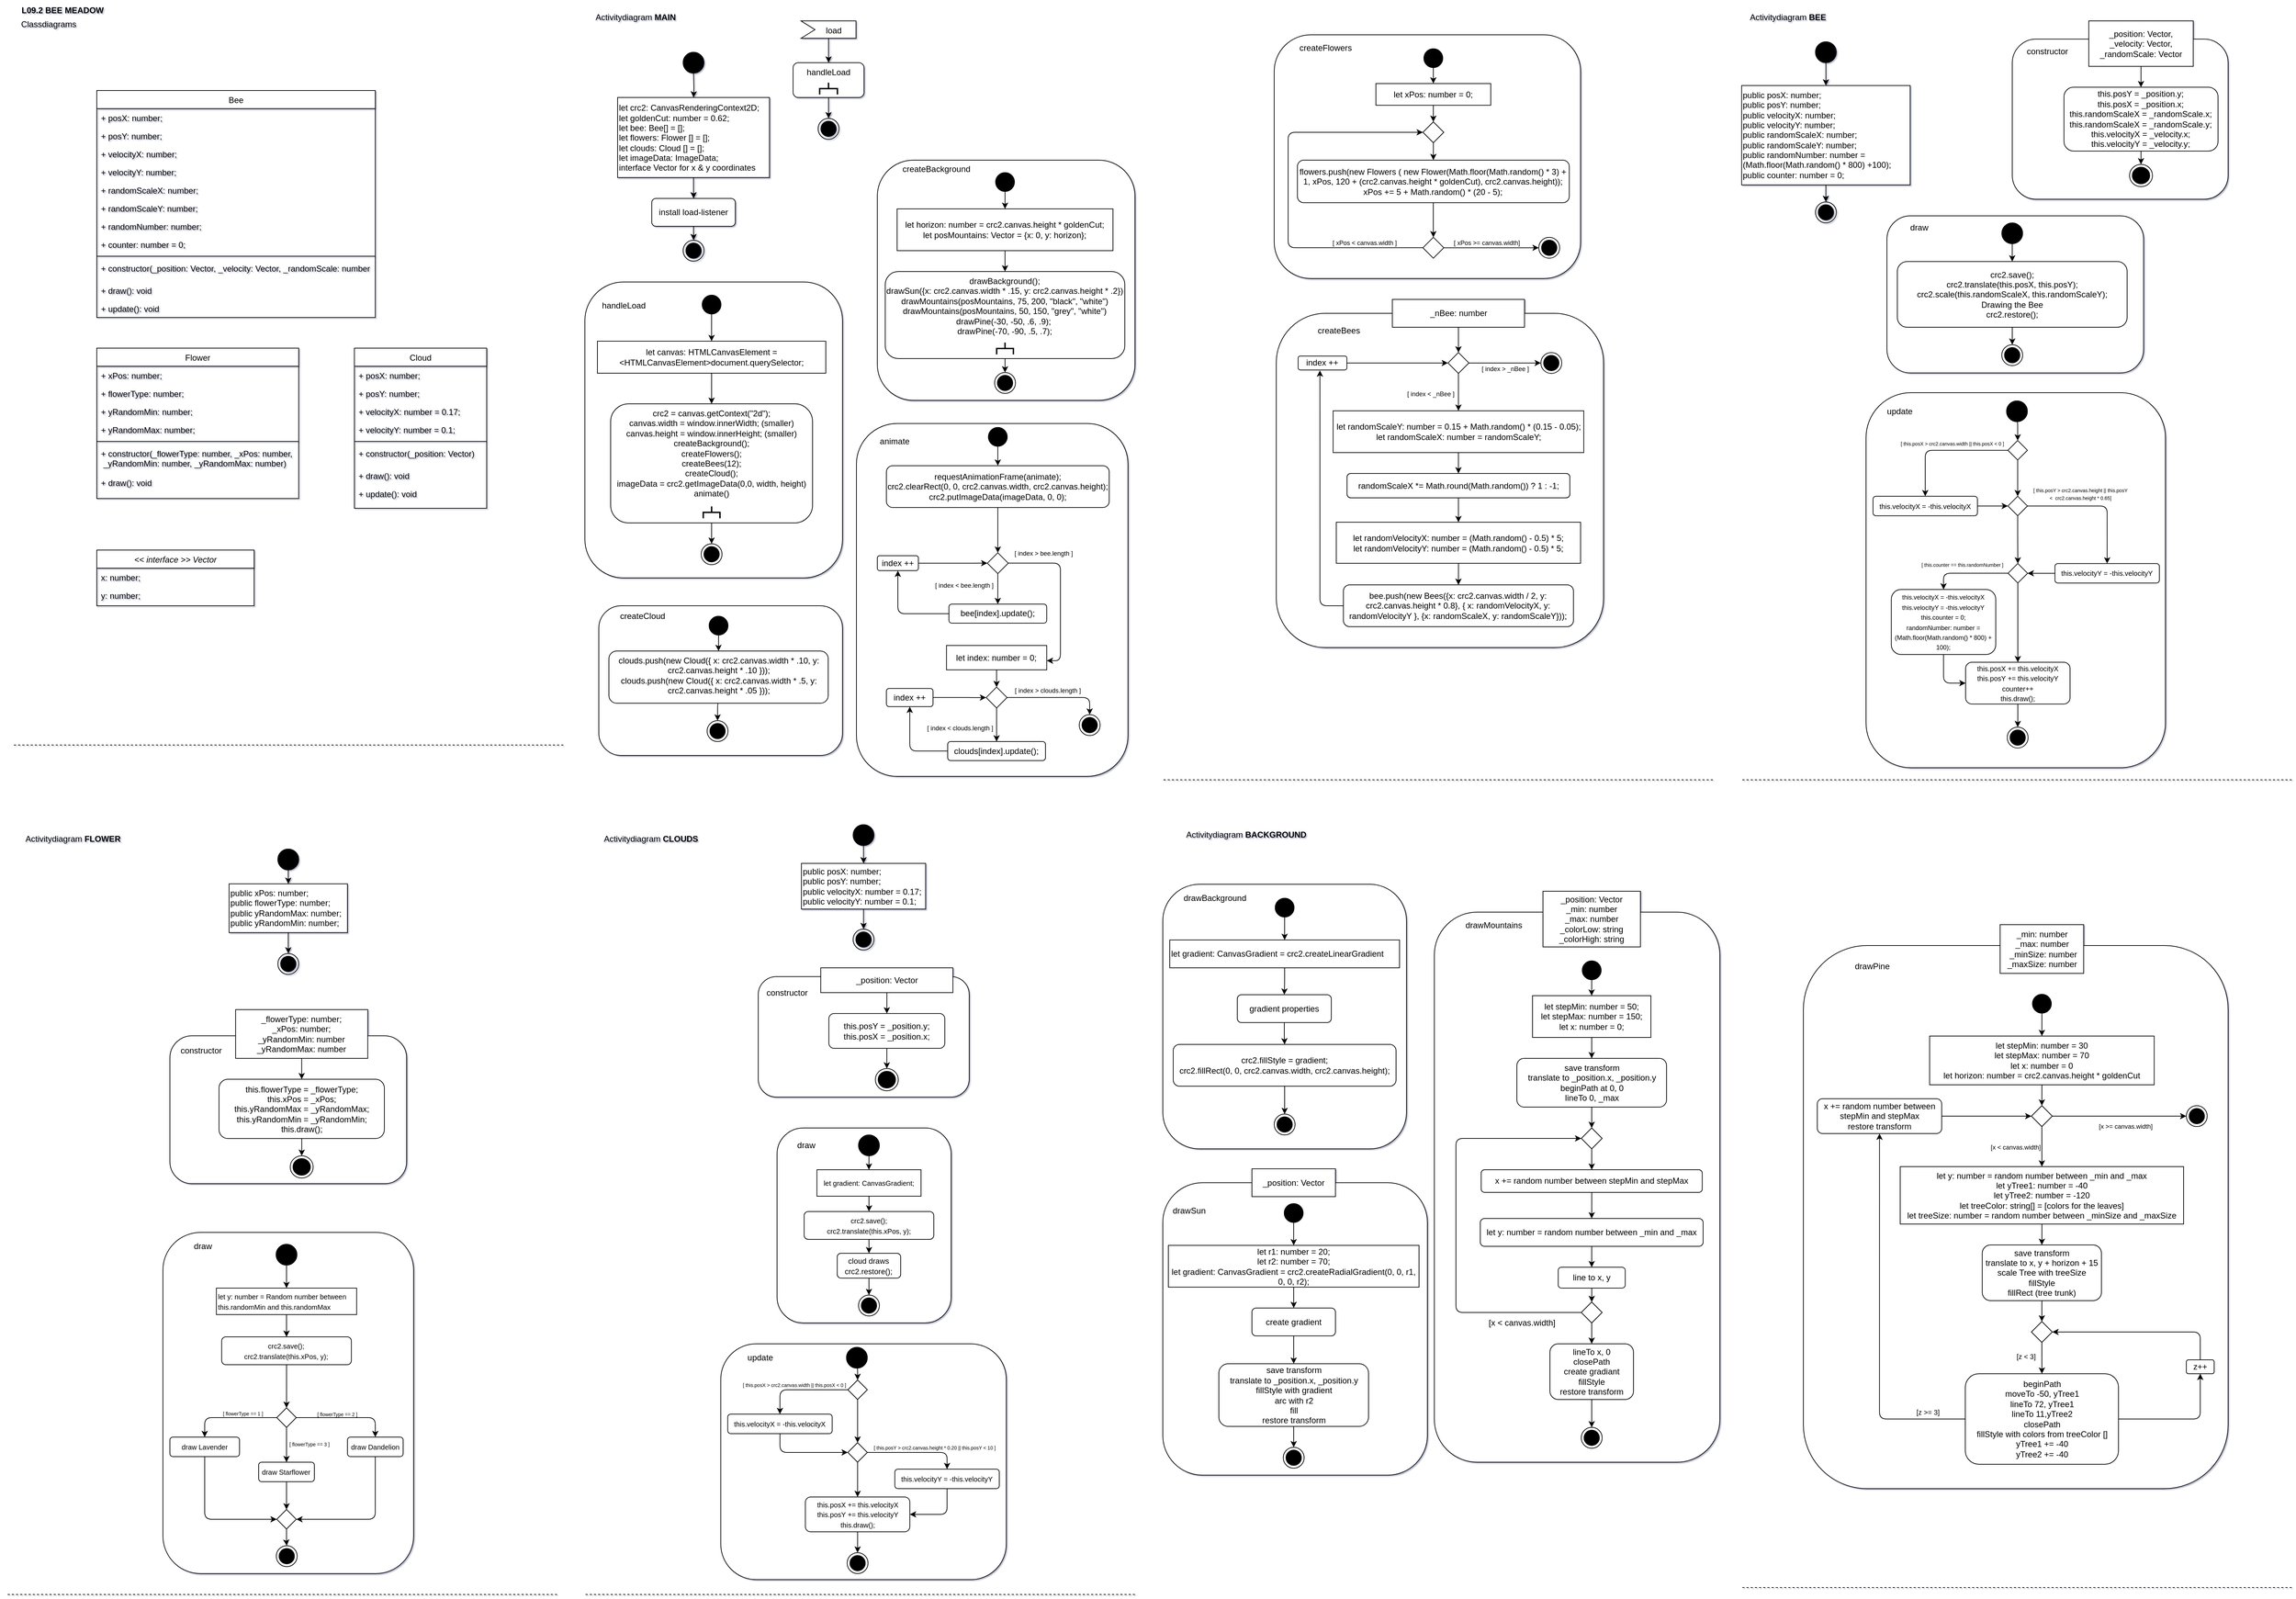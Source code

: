 <mxfile version="14.6.13" type="device"><diagram id="dmW6rrgNuZnjVF1VchQs" name="Seite-1"><mxGraphModel dx="2926" dy="1691" grid="1" gridSize="10" guides="1" tooltips="1" connect="1" arrows="1" fold="1" page="1" pageScale="1" pageWidth="827" pageHeight="1169" background="none" math="0" shadow="1"><root><mxCell id="0"/><mxCell id="1" parent="0"/><mxCell id="8vqtpCvQq902sXwz__gs-1" value="&lt;&lt; interface &gt;&gt; Vector" style="swimlane;fontStyle=2;align=center;verticalAlign=top;childLayout=stackLayout;horizontal=1;startSize=26;horizontalStack=0;resizeParent=1;resizeLast=0;collapsible=1;marginBottom=0;shadow=0;strokeWidth=1;" parent="1" vertex="1"><mxGeometry x="139" y="810" width="226" height="80" as="geometry"><mxRectangle x="334" y="60" width="160" height="26" as="alternateBounds"/></mxGeometry></mxCell><mxCell id="8vqtpCvQq902sXwz__gs-2" value="x: number;" style="text;align=left;verticalAlign=top;spacingLeft=4;spacingRight=4;overflow=hidden;rotatable=0;points=[[0,0.5],[1,0.5]];portConstraint=eastwest;shadow=0;html=0;" parent="8vqtpCvQq902sXwz__gs-1" vertex="1"><mxGeometry y="26" width="226" height="26" as="geometry"/></mxCell><mxCell id="8vqtpCvQq902sXwz__gs-3" value="y: number;" style="text;align=left;verticalAlign=top;spacingLeft=4;spacingRight=4;overflow=hidden;rotatable=0;points=[[0,0.5],[1,0.5]];portConstraint=eastwest;" parent="8vqtpCvQq902sXwz__gs-1" vertex="1"><mxGeometry y="52" width="226" height="26" as="geometry"/></mxCell><mxCell id="8vqtpCvQq902sXwz__gs-4" value="Flower" style="swimlane;fontStyle=0;align=center;verticalAlign=top;childLayout=stackLayout;horizontal=1;startSize=26;horizontalStack=0;resizeParent=1;resizeLast=0;collapsible=1;marginBottom=0;shadow=0;strokeWidth=1;" parent="1" vertex="1"><mxGeometry x="139" y="520" width="290" height="216" as="geometry"><mxRectangle x="550" y="140" width="160" height="26" as="alternateBounds"/></mxGeometry></mxCell><mxCell id="8vqtpCvQq902sXwz__gs-5" value="+ xPos: number;" style="text;align=left;verticalAlign=top;spacingLeft=4;spacingRight=4;overflow=hidden;rotatable=0;points=[[0,0.5],[1,0.5]];portConstraint=eastwest;" parent="8vqtpCvQq902sXwz__gs-4" vertex="1"><mxGeometry y="26" width="290" height="26" as="geometry"/></mxCell><mxCell id="8vqtpCvQq902sXwz__gs-6" value="+ flowerType: number;" style="text;align=left;verticalAlign=top;spacingLeft=4;spacingRight=4;overflow=hidden;rotatable=0;points=[[0,0.5],[1,0.5]];portConstraint=eastwest;shadow=0;html=0;" parent="8vqtpCvQq902sXwz__gs-4" vertex="1"><mxGeometry y="52" width="290" height="26" as="geometry"/></mxCell><mxCell id="8vqtpCvQq902sXwz__gs-7" value="+ yRandomMin: number;" style="text;align=left;verticalAlign=top;spacingLeft=4;spacingRight=4;overflow=hidden;rotatable=0;points=[[0,0.5],[1,0.5]];portConstraint=eastwest;shadow=0;html=0;" parent="8vqtpCvQq902sXwz__gs-4" vertex="1"><mxGeometry y="78" width="290" height="26" as="geometry"/></mxCell><mxCell id="8vqtpCvQq902sXwz__gs-8" value="+ yRandomMax: number;" style="text;align=left;verticalAlign=top;spacingLeft=4;spacingRight=4;overflow=hidden;rotatable=0;points=[[0,0.5],[1,0.5]];portConstraint=eastwest;shadow=0;html=0;" parent="8vqtpCvQq902sXwz__gs-4" vertex="1"><mxGeometry y="104" width="290" height="26" as="geometry"/></mxCell><mxCell id="8vqtpCvQq902sXwz__gs-9" value="" style="line;html=1;strokeWidth=1;align=left;verticalAlign=middle;spacingTop=-1;spacingLeft=3;spacingRight=3;rotatable=0;labelPosition=right;points=[];portConstraint=eastwest;" parent="8vqtpCvQq902sXwz__gs-4" vertex="1"><mxGeometry y="130" width="290" height="8" as="geometry"/></mxCell><mxCell id="8vqtpCvQq902sXwz__gs-10" value="+ constructor(_flowerType: number, _xPos: number,&#10; _yRandomMin: number, _yRandomMax: number)" style="text;align=left;verticalAlign=top;spacingLeft=4;spacingRight=4;overflow=hidden;rotatable=0;points=[[0,0.5],[1,0.5]];portConstraint=eastwest;" parent="8vqtpCvQq902sXwz__gs-4" vertex="1"><mxGeometry y="138" width="290" height="42" as="geometry"/></mxCell><mxCell id="8vqtpCvQq902sXwz__gs-11" value="+ draw(): void" style="text;align=left;verticalAlign=top;spacingLeft=4;spacingRight=4;overflow=hidden;rotatable=0;points=[[0,0.5],[1,0.5]];portConstraint=eastwest;" parent="8vqtpCvQq902sXwz__gs-4" vertex="1"><mxGeometry y="180" width="290" height="26" as="geometry"/></mxCell><mxCell id="8vqtpCvQq902sXwz__gs-12" value="&lt;font style=&quot;font-size: 12px&quot;&gt;Classdiagrams&lt;/font&gt;" style="text;html=1;strokeColor=none;fillColor=none;align=center;verticalAlign=middle;whiteSpace=wrap;" parent="1" vertex="1"><mxGeometry x="20" y="40.62" width="100" height="29.38" as="geometry"/></mxCell><mxCell id="8vqtpCvQq902sXwz__gs-14" value="Cloud" style="swimlane;fontStyle=0;align=center;verticalAlign=top;childLayout=stackLayout;horizontal=1;startSize=26;horizontalStack=0;resizeParent=1;resizeLast=0;collapsible=1;marginBottom=0;shadow=0;strokeWidth=1;" parent="1" vertex="1"><mxGeometry x="509" y="520" width="190" height="230" as="geometry"><mxRectangle x="550" y="140" width="160" height="26" as="alternateBounds"/></mxGeometry></mxCell><mxCell id="8vqtpCvQq902sXwz__gs-15" value="+ posX: number;" style="text;align=left;verticalAlign=top;spacingLeft=4;spacingRight=4;overflow=hidden;rotatable=0;points=[[0,0.5],[1,0.5]];portConstraint=eastwest;" parent="8vqtpCvQq902sXwz__gs-14" vertex="1"><mxGeometry y="26" width="190" height="26" as="geometry"/></mxCell><mxCell id="8vqtpCvQq902sXwz__gs-16" value="+ posY: number;" style="text;align=left;verticalAlign=top;spacingLeft=4;spacingRight=4;overflow=hidden;rotatable=0;points=[[0,0.5],[1,0.5]];portConstraint=eastwest;shadow=0;html=0;" parent="8vqtpCvQq902sXwz__gs-14" vertex="1"><mxGeometry y="52" width="190" height="26" as="geometry"/></mxCell><mxCell id="8vqtpCvQq902sXwz__gs-17" value="+ velocityX: number = 0.17;" style="text;align=left;verticalAlign=top;spacingLeft=4;spacingRight=4;overflow=hidden;rotatable=0;points=[[0,0.5],[1,0.5]];portConstraint=eastwest;shadow=0;html=0;" parent="8vqtpCvQq902sXwz__gs-14" vertex="1"><mxGeometry y="78" width="190" height="26" as="geometry"/></mxCell><mxCell id="8vqtpCvQq902sXwz__gs-18" value="+ velocityY: number = 0.1;" style="text;align=left;verticalAlign=top;spacingLeft=4;spacingRight=4;overflow=hidden;rotatable=0;points=[[0,0.5],[1,0.5]];portConstraint=eastwest;shadow=0;html=0;" parent="8vqtpCvQq902sXwz__gs-14" vertex="1"><mxGeometry y="104" width="190" height="26" as="geometry"/></mxCell><mxCell id="8vqtpCvQq902sXwz__gs-19" value="" style="line;html=1;strokeWidth=1;align=left;verticalAlign=middle;spacingTop=-1;spacingLeft=3;spacingRight=3;rotatable=0;labelPosition=right;points=[];portConstraint=eastwest;" parent="8vqtpCvQq902sXwz__gs-14" vertex="1"><mxGeometry y="130" width="190" height="8" as="geometry"/></mxCell><mxCell id="8vqtpCvQq902sXwz__gs-20" value="+ constructor(_position: Vector)" style="text;align=left;verticalAlign=top;spacingLeft=4;spacingRight=4;overflow=hidden;rotatable=0;points=[[0,0.5],[1,0.5]];portConstraint=eastwest;" parent="8vqtpCvQq902sXwz__gs-14" vertex="1"><mxGeometry y="138" width="190" height="32" as="geometry"/></mxCell><mxCell id="8vqtpCvQq902sXwz__gs-21" value="+ draw(): void" style="text;align=left;verticalAlign=top;spacingLeft=4;spacingRight=4;overflow=hidden;rotatable=0;points=[[0,0.5],[1,0.5]];portConstraint=eastwest;" parent="8vqtpCvQq902sXwz__gs-14" vertex="1"><mxGeometry y="170" width="190" height="26" as="geometry"/></mxCell><mxCell id="8vqtpCvQq902sXwz__gs-22" value="+ update(): void" style="text;align=left;verticalAlign=top;spacingLeft=4;spacingRight=4;overflow=hidden;rotatable=0;points=[[0,0.5],[1,0.5]];portConstraint=eastwest;" parent="8vqtpCvQq902sXwz__gs-14" vertex="1"><mxGeometry y="196" width="190" height="26" as="geometry"/></mxCell><mxCell id="8vqtpCvQq902sXwz__gs-23" value="Bee" style="swimlane;fontStyle=0;align=center;verticalAlign=top;childLayout=stackLayout;horizontal=1;startSize=26;horizontalStack=0;resizeParent=1;resizeLast=0;collapsible=1;marginBottom=0;shadow=0;strokeWidth=1;" parent="1" vertex="1"><mxGeometry x="139" y="150" width="400" height="326" as="geometry"><mxRectangle x="30" y="80" width="160" height="26" as="alternateBounds"/></mxGeometry></mxCell><mxCell id="8vqtpCvQq902sXwz__gs-24" value="+ posX: number;" style="text;align=left;verticalAlign=top;spacingLeft=4;spacingRight=4;overflow=hidden;rotatable=0;points=[[0,0.5],[1,0.5]];portConstraint=eastwest;" parent="8vqtpCvQq902sXwz__gs-23" vertex="1"><mxGeometry y="26" width="400" height="26" as="geometry"/></mxCell><mxCell id="8vqtpCvQq902sXwz__gs-25" value="+ posY: number;" style="text;align=left;verticalAlign=top;spacingLeft=4;spacingRight=4;overflow=hidden;rotatable=0;points=[[0,0.5],[1,0.5]];portConstraint=eastwest;shadow=0;html=0;" parent="8vqtpCvQq902sXwz__gs-23" vertex="1"><mxGeometry y="52" width="400" height="26" as="geometry"/></mxCell><mxCell id="8vqtpCvQq902sXwz__gs-26" value="+ velocityX: number;" style="text;align=left;verticalAlign=top;spacingLeft=4;spacingRight=4;overflow=hidden;rotatable=0;points=[[0,0.5],[1,0.5]];portConstraint=eastwest;shadow=0;html=0;" parent="8vqtpCvQq902sXwz__gs-23" vertex="1"><mxGeometry y="78" width="400" height="26" as="geometry"/></mxCell><mxCell id="8vqtpCvQq902sXwz__gs-27" value="+ velocityY: number;" style="text;align=left;verticalAlign=top;spacingLeft=4;spacingRight=4;overflow=hidden;rotatable=0;points=[[0,0.5],[1,0.5]];portConstraint=eastwest;shadow=0;html=0;" parent="8vqtpCvQq902sXwz__gs-23" vertex="1"><mxGeometry y="104" width="400" height="26" as="geometry"/></mxCell><mxCell id="8vqtpCvQq902sXwz__gs-28" value="+ randomScaleX: number;" style="text;align=left;verticalAlign=top;spacingLeft=4;spacingRight=4;overflow=hidden;rotatable=0;points=[[0,0.5],[1,0.5]];portConstraint=eastwest;shadow=0;html=0;" parent="8vqtpCvQq902sXwz__gs-23" vertex="1"><mxGeometry y="130" width="400" height="26" as="geometry"/></mxCell><mxCell id="8vqtpCvQq902sXwz__gs-37" value="+ randomScaleY: number;" style="text;align=left;verticalAlign=top;spacingLeft=4;spacingRight=4;overflow=hidden;rotatable=0;points=[[0,0.5],[1,0.5]];portConstraint=eastwest;shadow=0;html=0;" parent="8vqtpCvQq902sXwz__gs-23" vertex="1"><mxGeometry y="156" width="400" height="26" as="geometry"/></mxCell><mxCell id="8vqtpCvQq902sXwz__gs-29" value="+ randomNumber: number;" style="text;align=left;verticalAlign=top;spacingLeft=4;spacingRight=4;overflow=hidden;rotatable=0;points=[[0,0.5],[1,0.5]];portConstraint=eastwest;shadow=0;html=0;" parent="8vqtpCvQq902sXwz__gs-23" vertex="1"><mxGeometry y="182" width="400" height="26" as="geometry"/></mxCell><mxCell id="8vqtpCvQq902sXwz__gs-30" value="+ counter: number = 0;" style="text;align=left;verticalAlign=top;spacingLeft=4;spacingRight=4;overflow=hidden;rotatable=0;points=[[0,0.5],[1,0.5]];portConstraint=eastwest;shadow=0;html=0;" parent="8vqtpCvQq902sXwz__gs-23" vertex="1"><mxGeometry y="208" width="400" height="26" as="geometry"/></mxCell><mxCell id="8vqtpCvQq902sXwz__gs-31" value="" style="line;html=1;strokeWidth=1;align=left;verticalAlign=middle;spacingTop=-1;spacingLeft=3;spacingRight=3;rotatable=0;labelPosition=right;points=[];portConstraint=eastwest;" parent="8vqtpCvQq902sXwz__gs-23" vertex="1"><mxGeometry y="234" width="400" height="8" as="geometry"/></mxCell><mxCell id="8vqtpCvQq902sXwz__gs-32" value="+ constructor(_position: Vector, _velocity: Vector, _randomScale: number )" style="text;align=left;verticalAlign=top;spacingLeft=4;spacingRight=4;overflow=hidden;rotatable=0;points=[[0,0.5],[1,0.5]];portConstraint=eastwest;" parent="8vqtpCvQq902sXwz__gs-23" vertex="1"><mxGeometry y="242" width="400" height="32" as="geometry"/></mxCell><mxCell id="8vqtpCvQq902sXwz__gs-33" value="+ draw(): void" style="text;align=left;verticalAlign=top;spacingLeft=4;spacingRight=4;overflow=hidden;rotatable=0;points=[[0,0.5],[1,0.5]];portConstraint=eastwest;" parent="8vqtpCvQq902sXwz__gs-23" vertex="1"><mxGeometry y="274" width="400" height="26" as="geometry"/></mxCell><mxCell id="8vqtpCvQq902sXwz__gs-34" value="+ update(): void" style="text;align=left;verticalAlign=top;spacingLeft=4;spacingRight=4;overflow=hidden;rotatable=0;points=[[0,0.5],[1,0.5]];portConstraint=eastwest;" parent="8vqtpCvQq902sXwz__gs-23" vertex="1"><mxGeometry y="300" width="400" height="26" as="geometry"/></mxCell><mxCell id="8vqtpCvQq902sXwz__gs-36" value="&lt;font style=&quot;font-size: 12px&quot;&gt;&lt;b&gt;L09.2 BEE MEADOW&lt;/b&gt;&lt;/font&gt;" style="text;html=1;strokeColor=none;fillColor=none;align=center;verticalAlign=middle;whiteSpace=wrap;" parent="1" vertex="1"><mxGeometry y="20.62" width="180" height="29.38" as="geometry"/></mxCell><mxCell id="8vqtpCvQq902sXwz__gs-105" value="&lt;font style=&quot;font-size: 12px&quot;&gt;Activitydiagram &lt;b&gt;MAIN&lt;/b&gt;&lt;/font&gt;" style="text;html=1;strokeColor=none;fillColor=none;align=center;verticalAlign=middle;whiteSpace=wrap;" parent="1" vertex="1"><mxGeometry x="846.24" y="30" width="133.76" height="29.38" as="geometry"/></mxCell><mxCell id="8vqtpCvQq902sXwz__gs-117" value="" style="group;rounded=1;" parent="1" vertex="1" connectable="0"><mxGeometry x="1260" y="250" width="370" height="345" as="geometry"/></mxCell><mxCell id="8vqtpCvQq902sXwz__gs-63" value="" style="whiteSpace=wrap;html=1;strokeColor=#000000;fillColor=#FFFFFF;rounded=1;" parent="8vqtpCvQq902sXwz__gs-117" vertex="1"><mxGeometry width="370" height="345" as="geometry"/></mxCell><mxCell id="8vqtpCvQq902sXwz__gs-64" value="createBackground" style="text;html=1;strokeColor=none;fillColor=none;align=center;verticalAlign=middle;whiteSpace=wrap;" parent="8vqtpCvQq902sXwz__gs-117" vertex="1"><mxGeometry x="24.5" y="5" width="120" height="15" as="geometry"/></mxCell><mxCell id="8vqtpCvQq902sXwz__gs-66" value="" style="ellipse;whiteSpace=wrap;html=1;aspect=fixed;fillColor=#050505;" parent="8vqtpCvQq902sXwz__gs-117" vertex="1"><mxGeometry x="169.86" y="17.861" width="27.138" height="27.138" as="geometry"/></mxCell><mxCell id="8vqtpCvQq902sXwz__gs-67" value="&lt;span style=&quot;color: rgba(0 , 0 , 0 , 0) ; font-family: monospace ; font-size: 0px&quot;&gt;%3CmxGraphModel%3E%3Croot%3E%3CmxCell%20id%3D%220%22%2F%3E%3CmxCell%20id%3D%221%22%20parent%3D%220%22%2F%3E%3CmxCell%20id%3D%222%22%20value%3D%22%22%20style%3D%22group%22%20vertex%3D%221%22%20connectable%3D%220%22%20parent%3D%221%22%3E%3CmxGeometry%20x%3D%2230%22%20y%3D%22-810%22%20width%3D%22370%22%20height%3D%22570%22%20as%3D%22geometry%22%2F%3E%3C%2FmxCell%3E%3CmxCell%20id%3D%223%22%20value%3D%22%22%20style%3D%22group%22%20vertex%3D%221%22%20connectable%3D%220%22%20parent%3D%222%22%3E%3CmxGeometry%20width%3D%22370%22%20height%3D%22570%22%20as%3D%22geometry%22%2F%3E%3C%2FmxCell%3E%3CmxCell%20id%3D%224%22%20value%3D%22%22%20style%3D%22rounded%3D1%3BwhiteSpace%3Dwrap%3Bhtml%3D1%3BstrokeColor%3D%23000000%3BfillColor%3D%23FFFFFF%3B%22%20vertex%3D%221%22%20parent%3D%223%22%3E%3CmxGeometry%20width%3D%22370%22%20height%3D%22550%22%20as%3D%22geometry%22%2F%3E%3C%2FmxCell%3E%3CmxCell%20id%3D%225%22%20value%3D%22handleLoad%22%20style%3D%22text%3Bhtml%3D1%3BstrokeColor%3Dnone%3BfillColor%3Dnone%3Balign%3Dcenter%3BverticalAlign%3Dmiddle%3BwhiteSpace%3Dwrap%3Brounded%3D0%3B%22%20vertex%3D%221%22%20parent%3D%223%22%3E%3CmxGeometry%20x%3D%2219.998%22%20y%3D%2218.831%22%20width%3D%2278.485%22%20height%3D%2229.376%22%20as%3D%22geometry%22%2F%3E%3C%2FmxCell%3E%3CmxCell%20id%3D%226%22%20style%3D%22edgeStyle%3DorthogonalEdgeStyle%3Brounded%3D0%3BorthogonalLoop%3D1%3BjettySize%3Dauto%3Bhtml%3D1%3BentryX%3D0.5%3BentryY%3D0%3BentryDx%3D0%3BentryDy%3D0%3B%22%20edge%3D%221%22%20parent%3D%223%22%20source%3D%227%22%20target%3D%229%22%3E%3CmxGeometry%20relative%3D%221%22%20as%3D%22geometry%22%2F%3E%3C%2FmxCell%3E%3CmxCell%20id%3D%227%22%20value%3D%22%22%20style%3D%22ellipse%3BwhiteSpace%3Dwrap%3Bhtml%3D1%3Baspect%3Dfixed%3BfillColor%3D%23050505%3B%22%20vertex%3D%221%22%20parent%3D%223%22%3E%3CmxGeometry%20x%3D%22171.43%22%20y%3D%2218.831%22%20width%3D%2227.138%22%20height%3D%2227.138%22%20as%3D%22geometry%22%2F%3E%3C%2FmxCell%3E%3CmxCell%20id%3D%228%22%20style%3D%22edgeStyle%3DorthogonalEdgeStyle%3Brounded%3D0%3BorthogonalLoop%3D1%3BjettySize%3Dauto%3Bhtml%3D1%3B%22%20edge%3D%221%22%20parent%3D%223%22%20source%3D%229%22%20target%3D%2211%22%3E%3CmxGeometry%20relative%3D%221%22%20as%3D%22geometry%22%2F%3E%3C%2FmxCell%3E%3CmxCell%20id%3D%229%22%20value%3D%22let%20canvas%3A%20HTMLCanvasElement%20%3D%20document.querySelector(%26quot%3Bcanvas%26quot%3B)%3B%26lt%3Bbr%26gt%3B%22%20style%3D%22rounded%3D0%3BwhiteSpace%3Dwrap%3Bhtml%3D1%3BstrokeColor%3D%23000000%3BfillColor%3D%23FFFFFF%3B%22%20vertex%3D%221%22%20parent%3D%223%22%3E%3CmxGeometry%20x%3D%2270%22%20y%3D%2275.323%22%20width%3D%22230%22%20height%3D%2247.077%22%20as%3D%22geometry%22%2F%3E%3C%2FmxCell%3E%3CmxCell%20id%3D%2210%22%20style%3D%22edgeStyle%3DorthogonalEdgeStyle%3Brounded%3D0%3BorthogonalLoop%3D1%3BjettySize%3Dauto%3Bhtml%3D1%3B%22%20edge%3D%221%22%20parent%3D%223%22%20source%3D%2211%22%20target%3D%2213%22%3E%3CmxGeometry%20relative%3D%221%22%20as%3D%22geometry%22%2F%3E%3C%2FmxCell%3E%3CmxCell%20id%3D%2211%22%20value%3D%22%26lt%3Bspan%26gt%3Bcrc2%20%3D%20canvas.getContext(%26quot%3B2d%26quot%3B)%3B%26lt%3Bbr%26gt%3Bcanvas.width%20%2F%20canvas.height%20festlegen%20(responsive)%26lt%3Bbr%26gt%3B%26lt%3B%2Fspan%26gt%3B%22%20style%3D%22rounded%3D1%3BwhiteSpace%3Dwrap%3Bhtml%3D1%3BstrokeColor%3D%23000000%3BfillColor%3D%23FFFFFF%3B%22%20vertex%3D%221%22%20parent%3D%223%22%3E%3CmxGeometry%20x%3D%2225%22%20y%3D%22155.354%22%20width%3D%22320%22%20height%3D%2256.492%22%20as%3D%22geometry%22%2F%3E%3C%2FmxCell%3E%3CmxCell%20id%3D%2212%22%20style%3D%22edgeStyle%3DorthogonalEdgeStyle%3Brounded%3D0%3BorthogonalLoop%3D1%3BjettySize%3Dauto%3Bhtml%3D1%3BentryX%3D0.5%3BentryY%3D0%3BentryDx%3D0%3BentryDy%3D0%3B%22%20edge%3D%221%22%20parent%3D%223%22%20source%3D%2213%22%20target%3D%2215%22%3E%3CmxGeometry%20relative%3D%221%22%20as%3D%22geometry%22%2F%3E%3C%2FmxCell%3E%3CmxCell%20id%3D%2213%22%20value%3D%22let%20horizon%3A%20number%20%3D%20crc2.canvas.height%20*%20goldenCut%3B%20let%20posMountains%3A%20Vector%20%3D%20%7B%20x%3A%200%2C%20y%3A%20horizon%20%7D%3B%22%20style%3D%22rounded%3D0%3BwhiteSpace%3Dwrap%3Bhtml%3D1%3BstrokeColor%3D%23000000%3BfillColor%3D%23FFFFFF%3B%22%20vertex%3D%221%22%20parent%3D%223%22%3E%3CmxGeometry%20x%3D%2235%22%20y%3D%22244.8%22%20width%3D%22300%22%20height%3D%2256.492%22%20as%3D%22geometry%22%2F%3E%3C%2FmxCell%3E%3CmxCell%20id%3D%2214%22%20value%3D%22%22%20style%3D%22group%22%20vertex%3D%221%22%20connectable%3D%220%22%20parent%3D%223%22%3E%3CmxGeometry%20x%3D%22115%22%20y%3D%22323.077%22%20width%3D%22140%22%20height%3D%22150%22%20as%3D%22geometry%22%2F%3E%3C%2FmxCell%3E%3CmxCell%20id%3D%2215%22%20value%3D%22%26lt%3Bdiv%26gt%3B%26lt%3Bspan%26gt%3BdrawBackground()%26lt%3B%2Fspan%26gt%3B%26lt%3B%2Fdiv%26gt%3B%26lt%3Bdiv%26gt%3B%26lt%3Bspan%26gt%3BdrawSun()%26lt%3B%2Fspan%26gt%3B%26lt%3B%2Fdiv%26gt%3B%26lt%3Bdiv%26gt%3B%26lt%3Bspan%26gt%3B3*drawCloud()%26lt%3B%2Fspan%26gt%3B%26lt%3B%2Fdiv%26gt%3B%26lt%3Bdiv%26gt%3B2*drawMountains()%26lt%3B%2Fdiv%26gt%3B%26lt%3Bdiv%26gt%3B2*drawPine()%26lt%3B%2Fdiv%26gt%3B%26lt%3Bdiv%26gt%3BdrawLavender()%26lt%3B%2Fdiv%26gt%3B%26lt%3Bdiv%26gt%3BdrawDandelion()%26lt%3B%2Fdiv%26gt%3B%26lt%3Bdiv%26gt%3BdrawStarflower()%26lt%3B%2Fdiv%26gt%3B%22%20style%3D%22rounded%3D1%3BwhiteSpace%3Dwrap%3Bhtml%3D1%3BstrokeColor%3D%23000000%3BfillColor%3D%23FFFFFF%3BverticalAlign%3Dtop%3B%22%20vertex%3D%221%22%20parent%3D%2214%22%3E%3CmxGeometry%20width%3D%22140%22%20height%3D%22150%22%20as%3D%22geometry%22%2F%3E%3C%2FmxCell%3E%3CmxCell%20id%3D%2216%22%20value%3D%22%22%20style%3D%22strokeWidth%3D2%3Bhtml%3D1%3Bshape%3Dmxgraph.flowchart.annotation_2%3Balign%3Dleft%3BlabelPosition%3Dright%3BpointerEvents%3D1%3BfillColor%3D%23F2F2F2%3Brotation%3D90%3B%22%20vertex%3D%221%22%20parent%3D%2214%22%3E%3CmxGeometry%20x%3D%2261.5%22%20y%3D%22121.919%22%20width%3D%2217%22%20height%3D%2224.009%22%20as%3D%22geometry%22%2F%3E%3C%2FmxCell%3E%3CmxCell%20id%3D%2217%22%20value%3D%22%22%20style%3D%22ellipse%3Bhtml%3D1%3Bshape%3DendState%3BfillColor%3D%23000000%3B%22%20vertex%3D%221%22%20parent%3D%223%22%3E%3CmxGeometry%20x%3D%22170%22%20y%3D%22500%22%20width%3D%2230%22%20height%3D%2230%22%20as%3D%22geometry%22%2F%3E%3C%2FmxCell%3E%3CmxCell%20id%3D%2218%22%20style%3D%22edgeStyle%3DorthogonalEdgeStyle%3Brounded%3D0%3BorthogonalLoop%3D1%3BjettySize%3Dauto%3Bhtml%3D1%3BentryX%3D0.5%3BentryY%3D0%3BentryDx%3D0%3BentryDy%3D0%3B%22%20edge%3D%221%22%20parent%3D%223%22%20source%3D%2215%22%20target%3D%2217%22%3E%3CmxGeometry%20relative%3D%221%22%20as%3D%22geometry%22%2F%3E%3C%2FmxCell%3E%3C%2Froot%3E%3C%2FmxGraphModel%3E&lt;/span&gt;" style="ellipse;html=1;shape=endState;fillColor=#000000;" parent="8vqtpCvQq902sXwz__gs-117" vertex="1"><mxGeometry x="168.43" y="305" width="30" height="30" as="geometry"/></mxCell><mxCell id="8vqtpCvQq902sXwz__gs-69" value="&lt;div&gt;&lt;div&gt;&lt;span&gt;drawBackground();&lt;/span&gt;&lt;/div&gt;&lt;div&gt;&lt;span&gt;drawSun({x: crc2.canvas.width * .15, y: crc2.canvas.height * .2})&lt;/span&gt;&lt;/div&gt;&lt;/div&gt;&lt;div&gt;drawMountains(posMountains, 75, 200, &quot;black&quot;, &quot;white&quot;)&lt;/div&gt;&lt;div&gt;drawMountains(posMountains, 50, 150, &quot;grey&quot;, &quot;white&quot;)&lt;br&gt;&lt;/div&gt;&lt;div&gt;drawPine(-30, -50, .6, .9);&amp;nbsp;&lt;/div&gt;&lt;div&gt;drawPine(-70, -90, .5, .7);&lt;br&gt;&lt;/div&gt;" style="whiteSpace=wrap;html=1;strokeColor=#000000;fillColor=#FFFFFF;verticalAlign=top;align=center;rounded=1;" parent="8vqtpCvQq902sXwz__gs-117" vertex="1"><mxGeometry x="11.39" y="160" width="344.07" height="125" as="geometry"/></mxCell><mxCell id="8vqtpCvQq902sXwz__gs-70" value="" style="strokeWidth=2;html=1;shape=mxgraph.flowchart.annotation_2;align=left;labelPosition=right;pointerEvents=1;fillColor=#F2F2F2;rotation=90;" parent="8vqtpCvQq902sXwz__gs-117" vertex="1"><mxGeometry x="174.93" y="258.486" width="17" height="24.009" as="geometry"/></mxCell><mxCell id="8vqtpCvQq902sXwz__gs-114" style="edgeStyle=orthogonalEdgeStyle;orthogonalLoop=1;jettySize=auto;html=1;" parent="8vqtpCvQq902sXwz__gs-117" source="8vqtpCvQq902sXwz__gs-112" target="8vqtpCvQq902sXwz__gs-69" edge="1"><mxGeometry relative="1" as="geometry"/></mxCell><mxCell id="8vqtpCvQq902sXwz__gs-112" value="let horizon: number = crc2.canvas.height * goldenCut; &lt;br&gt;let posMountains: Vector = {x: 0, y: horizon};" style="whiteSpace=wrap;html=1;" parent="8vqtpCvQq902sXwz__gs-117" vertex="1"><mxGeometry x="28.43" y="70" width="310" height="60" as="geometry"/></mxCell><mxCell id="8vqtpCvQq902sXwz__gs-113" style="edgeStyle=orthogonalEdgeStyle;orthogonalLoop=1;jettySize=auto;html=1;" parent="8vqtpCvQq902sXwz__gs-117" source="8vqtpCvQq902sXwz__gs-66" target="8vqtpCvQq902sXwz__gs-112" edge="1"><mxGeometry relative="1" as="geometry"/></mxCell><mxCell id="8vqtpCvQq902sXwz__gs-115" value="" style="endArrow=classic;html=1;entryX=0.5;entryY=0;entryDx=0;entryDy=0;exitX=0.5;exitY=1;exitDx=0;exitDy=0;" parent="8vqtpCvQq902sXwz__gs-117" source="8vqtpCvQq902sXwz__gs-69" target="8vqtpCvQq902sXwz__gs-67" edge="1"><mxGeometry width="50" height="50" relative="1" as="geometry"><mxPoint x="120" y="305" as="sourcePoint"/><mxPoint x="170" y="255" as="targetPoint"/></mxGeometry></mxCell><mxCell id="8vqtpCvQq902sXwz__gs-119" value="" style="group;" parent="1" vertex="1" connectable="0"><mxGeometry x="1139" y="50" width="101.88" height="170" as="geometry"/></mxCell><mxCell id="8vqtpCvQq902sXwz__gs-47" value="&lt;font style=&quot;font-size: 12px&quot;&gt;load&lt;/font&gt;" style="html=1;shape=mxgraph.infographic.ribbonSimple;notch1=20;notch2=0;align=center;verticalAlign=middle;fontSize=14;fontStyle=0;fillColor=#FFFFFF;flipH=0;spacingRight=0;spacingLeft=14;strokeColor=#000000;" parent="8vqtpCvQq902sXwz__gs-119" vertex="1"><mxGeometry x="11.47" width="78.94" height="25" as="geometry"/></mxCell><mxCell id="8vqtpCvQq902sXwz__gs-118" style="edgeStyle=orthogonalEdgeStyle;orthogonalLoop=1;jettySize=auto;html=1;" parent="8vqtpCvQq902sXwz__gs-119" source="8vqtpCvQq902sXwz__gs-47" target="8vqtpCvQq902sXwz__gs-49" edge="1"><mxGeometry relative="1" as="geometry"/></mxCell><mxCell id="8vqtpCvQq902sXwz__gs-51" value="" style="ellipse;html=1;shape=endState;fillColor=#000000;" parent="8vqtpCvQq902sXwz__gs-119" vertex="1"><mxGeometry x="35.94" y="140" width="30" height="30" as="geometry"/></mxCell><mxCell id="8vqtpCvQq902sXwz__gs-107" style="edgeStyle=orthogonalEdgeStyle;orthogonalLoop=1;jettySize=auto;html=1;entryX=0.5;entryY=0;entryDx=0;entryDy=0;" parent="8vqtpCvQq902sXwz__gs-119" source="8vqtpCvQq902sXwz__gs-49" target="8vqtpCvQq902sXwz__gs-51" edge="1"><mxGeometry relative="1" as="geometry"/></mxCell><mxCell id="8vqtpCvQq902sXwz__gs-49" value="handleLoad" style="whiteSpace=wrap;html=1;fillColor=#FFFFFF;verticalAlign=top;glass=0;rounded=1;" parent="8vqtpCvQq902sXwz__gs-119" vertex="1"><mxGeometry y="60" width="101.88" height="50" as="geometry"/></mxCell><mxCell id="8vqtpCvQq902sXwz__gs-50" value="" style="strokeWidth=2;html=1;shape=mxgraph.flowchart.annotation_2;align=left;labelPosition=right;pointerEvents=1;fillColor=#F2F2F2;rotation=90;" parent="8vqtpCvQq902sXwz__gs-119" vertex="1"><mxGeometry x="42.44" y="84.5" width="17" height="25.5" as="geometry"/></mxCell><mxCell id="8vqtpCvQq902sXwz__gs-120" value="" style="group;" parent="1" vertex="1" connectable="0"><mxGeometry x="887" y="95" width="218.12" height="300" as="geometry"/></mxCell><mxCell id="8vqtpCvQq902sXwz__gs-39" style="edgeStyle=orthogonalEdgeStyle;orthogonalLoop=1;jettySize=auto;html=1;" parent="8vqtpCvQq902sXwz__gs-120" target="8vqtpCvQq902sXwz__gs-42" edge="1"><mxGeometry relative="1" as="geometry"><mxPoint x="109.06" y="30" as="sourcePoint"/></mxGeometry></mxCell><mxCell id="8vqtpCvQq902sXwz__gs-40" value="" style="ellipse;whiteSpace=wrap;html=1;aspect=fixed;fillColor=#050505;" parent="8vqtpCvQq902sXwz__gs-120" vertex="1"><mxGeometry x="94.06" width="30" height="30" as="geometry"/></mxCell><mxCell id="8vqtpCvQq902sXwz__gs-42" value="let crc2: CanvasRenderingContext2D;&lt;br&gt;let goldenCut: number = 0.62;&lt;br&gt;let bee: Bee[] = [];&lt;br&gt;let flowers: Flower [] = [];&lt;br&gt;let clouds: Cloud [] = [];&lt;br&gt;let imageData: ImageData;&lt;br&gt;interface Vector for x &amp;amp; y coordinates" style="whiteSpace=wrap;html=1;fillColor=#FFFFFF;align=left;" parent="8vqtpCvQq902sXwz__gs-120" vertex="1"><mxGeometry y="65" width="218.12" height="115" as="geometry"/></mxCell><mxCell id="8vqtpCvQq902sXwz__gs-44" value="install load-listener" style="whiteSpace=wrap;html=1;fillColor=#FFFFFF;rounded=1;" parent="8vqtpCvQq902sXwz__gs-120" vertex="1"><mxGeometry x="49.06" y="210" width="120" height="40" as="geometry"/></mxCell><mxCell id="8vqtpCvQq902sXwz__gs-41" style="edgeStyle=orthogonalEdgeStyle;orthogonalLoop=1;jettySize=auto;html=1;" parent="8vqtpCvQq902sXwz__gs-120" source="8vqtpCvQq902sXwz__gs-42" target="8vqtpCvQq902sXwz__gs-44" edge="1"><mxGeometry relative="1" as="geometry"/></mxCell><mxCell id="8vqtpCvQq902sXwz__gs-45" value="" style="ellipse;html=1;shape=endState;fillColor=#000000;" parent="8vqtpCvQq902sXwz__gs-120" vertex="1"><mxGeometry x="94.06" y="270" width="30" height="30" as="geometry"/></mxCell><mxCell id="8vqtpCvQq902sXwz__gs-43" style="edgeStyle=orthogonalEdgeStyle;orthogonalLoop=1;jettySize=auto;html=1;entryX=0.5;entryY=0;entryDx=0;entryDy=0;" parent="8vqtpCvQq902sXwz__gs-120" source="8vqtpCvQq902sXwz__gs-44" target="8vqtpCvQq902sXwz__gs-45" edge="1"><mxGeometry relative="1" as="geometry"/></mxCell><mxCell id="8vqtpCvQq902sXwz__gs-132" value="" style="group;rounded=1;" parent="1" vertex="1" connectable="0"><mxGeometry x="860" y="890" width="350" height="215" as="geometry"/></mxCell><mxCell id="8vqtpCvQq902sXwz__gs-71" value="" style="whiteSpace=wrap;html=1;strokeColor=#000000;fillColor=#FFFFFF;rounded=1;" parent="8vqtpCvQq902sXwz__gs-132" vertex="1"><mxGeometry width="350" height="215" as="geometry"/></mxCell><mxCell id="8vqtpCvQq902sXwz__gs-72" value="createCloud" style="text;html=1;strokeColor=none;fillColor=none;align=center;verticalAlign=middle;whiteSpace=wrap;" parent="8vqtpCvQq902sXwz__gs-132" vertex="1"><mxGeometry x="23.878" y="0.001" width="78.485" height="29.376" as="geometry"/></mxCell><mxCell id="8vqtpCvQq902sXwz__gs-74" value="" style="ellipse;whiteSpace=wrap;html=1;aspect=fixed;fillColor=#050505;" parent="8vqtpCvQq902sXwz__gs-132" vertex="1"><mxGeometry x="158.43" y="15.001" width="27.138" height="27.138" as="geometry"/></mxCell><mxCell id="8vqtpCvQq902sXwz__gs-75" value="&lt;span style=&quot;color: rgba(0 , 0 , 0 , 0) ; font-family: monospace ; font-size: 0px&quot;&gt;%3CmxGraphModel%3E%3Croot%3E%3CmxCell%20id%3D%220%22%2F%3E%3CmxCell%20id%3D%221%22%20parent%3D%220%22%2F%3E%3CmxCell%20id%3D%222%22%20value%3D%22%22%20style%3D%22group%22%20vertex%3D%221%22%20connectable%3D%220%22%20parent%3D%221%22%3E%3CmxGeometry%20x%3D%2230%22%20y%3D%22-810%22%20width%3D%22370%22%20height%3D%22570%22%20as%3D%22geometry%22%2F%3E%3C%2FmxCell%3E%3CmxCell%20id%3D%223%22%20value%3D%22%22%20style%3D%22group%22%20vertex%3D%221%22%20connectable%3D%220%22%20parent%3D%222%22%3E%3CmxGeometry%20width%3D%22370%22%20height%3D%22570%22%20as%3D%22geometry%22%2F%3E%3C%2FmxCell%3E%3CmxCell%20id%3D%224%22%20value%3D%22%22%20style%3D%22rounded%3D1%3BwhiteSpace%3Dwrap%3Bhtml%3D1%3BstrokeColor%3D%23000000%3BfillColor%3D%23FFFFFF%3B%22%20vertex%3D%221%22%20parent%3D%223%22%3E%3CmxGeometry%20width%3D%22370%22%20height%3D%22550%22%20as%3D%22geometry%22%2F%3E%3C%2FmxCell%3E%3CmxCell%20id%3D%225%22%20value%3D%22handleLoad%22%20style%3D%22text%3Bhtml%3D1%3BstrokeColor%3Dnone%3BfillColor%3Dnone%3Balign%3Dcenter%3BverticalAlign%3Dmiddle%3BwhiteSpace%3Dwrap%3Brounded%3D0%3B%22%20vertex%3D%221%22%20parent%3D%223%22%3E%3CmxGeometry%20x%3D%2219.998%22%20y%3D%2218.831%22%20width%3D%2278.485%22%20height%3D%2229.376%22%20as%3D%22geometry%22%2F%3E%3C%2FmxCell%3E%3CmxCell%20id%3D%226%22%20style%3D%22edgeStyle%3DorthogonalEdgeStyle%3Brounded%3D0%3BorthogonalLoop%3D1%3BjettySize%3Dauto%3Bhtml%3D1%3BentryX%3D0.5%3BentryY%3D0%3BentryDx%3D0%3BentryDy%3D0%3B%22%20edge%3D%221%22%20parent%3D%223%22%20source%3D%227%22%20target%3D%229%22%3E%3CmxGeometry%20relative%3D%221%22%20as%3D%22geometry%22%2F%3E%3C%2FmxCell%3E%3CmxCell%20id%3D%227%22%20value%3D%22%22%20style%3D%22ellipse%3BwhiteSpace%3Dwrap%3Bhtml%3D1%3Baspect%3Dfixed%3BfillColor%3D%23050505%3B%22%20vertex%3D%221%22%20parent%3D%223%22%3E%3CmxGeometry%20x%3D%22171.43%22%20y%3D%2218.831%22%20width%3D%2227.138%22%20height%3D%2227.138%22%20as%3D%22geometry%22%2F%3E%3C%2FmxCell%3E%3CmxCell%20id%3D%228%22%20style%3D%22edgeStyle%3DorthogonalEdgeStyle%3Brounded%3D0%3BorthogonalLoop%3D1%3BjettySize%3Dauto%3Bhtml%3D1%3B%22%20edge%3D%221%22%20parent%3D%223%22%20source%3D%229%22%20target%3D%2211%22%3E%3CmxGeometry%20relative%3D%221%22%20as%3D%22geometry%22%2F%3E%3C%2FmxCell%3E%3CmxCell%20id%3D%229%22%20value%3D%22let%20canvas%3A%20HTMLCanvasElement%20%3D%20document.querySelector(%26quot%3Bcanvas%26quot%3B)%3B%26lt%3Bbr%26gt%3B%22%20style%3D%22rounded%3D0%3BwhiteSpace%3Dwrap%3Bhtml%3D1%3BstrokeColor%3D%23000000%3BfillColor%3D%23FFFFFF%3B%22%20vertex%3D%221%22%20parent%3D%223%22%3E%3CmxGeometry%20x%3D%2270%22%20y%3D%2275.323%22%20width%3D%22230%22%20height%3D%2247.077%22%20as%3D%22geometry%22%2F%3E%3C%2FmxCell%3E%3CmxCell%20id%3D%2210%22%20style%3D%22edgeStyle%3DorthogonalEdgeStyle%3Brounded%3D0%3BorthogonalLoop%3D1%3BjettySize%3Dauto%3Bhtml%3D1%3B%22%20edge%3D%221%22%20parent%3D%223%22%20source%3D%2211%22%20target%3D%2213%22%3E%3CmxGeometry%20relative%3D%221%22%20as%3D%22geometry%22%2F%3E%3C%2FmxCell%3E%3CmxCell%20id%3D%2211%22%20value%3D%22%26lt%3Bspan%26gt%3Bcrc2%20%3D%20canvas.getContext(%26quot%3B2d%26quot%3B)%3B%26lt%3Bbr%26gt%3Bcanvas.width%20%2F%20canvas.height%20festlegen%20(responsive)%26lt%3Bbr%26gt%3B%26lt%3B%2Fspan%26gt%3B%22%20style%3D%22rounded%3D1%3BwhiteSpace%3Dwrap%3Bhtml%3D1%3BstrokeColor%3D%23000000%3BfillColor%3D%23FFFFFF%3B%22%20vertex%3D%221%22%20parent%3D%223%22%3E%3CmxGeometry%20x%3D%2225%22%20y%3D%22155.354%22%20width%3D%22320%22%20height%3D%2256.492%22%20as%3D%22geometry%22%2F%3E%3C%2FmxCell%3E%3CmxCell%20id%3D%2212%22%20style%3D%22edgeStyle%3DorthogonalEdgeStyle%3Brounded%3D0%3BorthogonalLoop%3D1%3BjettySize%3Dauto%3Bhtml%3D1%3BentryX%3D0.5%3BentryY%3D0%3BentryDx%3D0%3BentryDy%3D0%3B%22%20edge%3D%221%22%20parent%3D%223%22%20source%3D%2213%22%20target%3D%2215%22%3E%3CmxGeometry%20relative%3D%221%22%20as%3D%22geometry%22%2F%3E%3C%2FmxCell%3E%3CmxCell%20id%3D%2213%22%20value%3D%22let%20horizon%3A%20number%20%3D%20crc2.canvas.height%20*%20goldenCut%3B%20let%20posMountains%3A%20Vector%20%3D%20%7B%20x%3A%200%2C%20y%3A%20horizon%20%7D%3B%22%20style%3D%22rounded%3D0%3BwhiteSpace%3Dwrap%3Bhtml%3D1%3BstrokeColor%3D%23000000%3BfillColor%3D%23FFFFFF%3B%22%20vertex%3D%221%22%20parent%3D%223%22%3E%3CmxGeometry%20x%3D%2235%22%20y%3D%22244.8%22%20width%3D%22300%22%20height%3D%2256.492%22%20as%3D%22geometry%22%2F%3E%3C%2FmxCell%3E%3CmxCell%20id%3D%2214%22%20value%3D%22%22%20style%3D%22group%22%20vertex%3D%221%22%20connectable%3D%220%22%20parent%3D%223%22%3E%3CmxGeometry%20x%3D%22115%22%20y%3D%22323.077%22%20width%3D%22140%22%20height%3D%22150%22%20as%3D%22geometry%22%2F%3E%3C%2FmxCell%3E%3CmxCell%20id%3D%2215%22%20value%3D%22%26lt%3Bdiv%26gt%3B%26lt%3Bspan%26gt%3BdrawBackground()%26lt%3B%2Fspan%26gt%3B%26lt%3B%2Fdiv%26gt%3B%26lt%3Bdiv%26gt%3B%26lt%3Bspan%26gt%3BdrawSun()%26lt%3B%2Fspan%26gt%3B%26lt%3B%2Fdiv%26gt%3B%26lt%3Bdiv%26gt%3B%26lt%3Bspan%26gt%3B3*drawCloud()%26lt%3B%2Fspan%26gt%3B%26lt%3B%2Fdiv%26gt%3B%26lt%3Bdiv%26gt%3B2*drawMountains()%26lt%3B%2Fdiv%26gt%3B%26lt%3Bdiv%26gt%3B2*drawPine()%26lt%3B%2Fdiv%26gt%3B%26lt%3Bdiv%26gt%3BdrawLavender()%26lt%3B%2Fdiv%26gt%3B%26lt%3Bdiv%26gt%3BdrawDandelion()%26lt%3B%2Fdiv%26gt%3B%26lt%3Bdiv%26gt%3BdrawStarflower()%26lt%3B%2Fdiv%26gt%3B%22%20style%3D%22rounded%3D1%3BwhiteSpace%3Dwrap%3Bhtml%3D1%3BstrokeColor%3D%23000000%3BfillColor%3D%23FFFFFF%3BverticalAlign%3Dtop%3B%22%20vertex%3D%221%22%20parent%3D%2214%22%3E%3CmxGeometry%20width%3D%22140%22%20height%3D%22150%22%20as%3D%22geometry%22%2F%3E%3C%2FmxCell%3E%3CmxCell%20id%3D%2216%22%20value%3D%22%22%20style%3D%22strokeWidth%3D2%3Bhtml%3D1%3Bshape%3Dmxgraph.flowchart.annotation_2%3Balign%3Dleft%3BlabelPosition%3Dright%3BpointerEvents%3D1%3BfillColor%3D%23F2F2F2%3Brotation%3D90%3B%22%20vertex%3D%221%22%20parent%3D%2214%22%3E%3CmxGeometry%20x%3D%2261.5%22%20y%3D%22121.919%22%20width%3D%2217%22%20height%3D%2224.009%22%20as%3D%22geometry%22%2F%3E%3C%2FmxCell%3E%3CmxCell%20id%3D%2217%22%20value%3D%22%22%20style%3D%22ellipse%3Bhtml%3D1%3Bshape%3DendState%3BfillColor%3D%23000000%3B%22%20vertex%3D%221%22%20parent%3D%223%22%3E%3CmxGeometry%20x%3D%22170%22%20y%3D%22500%22%20width%3D%2230%22%20height%3D%2230%22%20as%3D%22geometry%22%2F%3E%3C%2FmxCell%3E%3CmxCell%20id%3D%2218%22%20style%3D%22edgeStyle%3DorthogonalEdgeStyle%3Brounded%3D0%3BorthogonalLoop%3D1%3BjettySize%3Dauto%3Bhtml%3D1%3BentryX%3D0.5%3BentryY%3D0%3BentryDx%3D0%3BentryDy%3D0%3B%22%20edge%3D%221%22%20parent%3D%223%22%20source%3D%2215%22%20target%3D%2217%22%3E%3CmxGeometry%20relative%3D%221%22%20as%3D%22geometry%22%2F%3E%3C%2FmxCell%3E%3C%2Froot%3E%3C%2FmxGraphModel%3E&lt;/span&gt;" style="ellipse;html=1;shape=endState;fillColor=#000000;" parent="8vqtpCvQq902sXwz__gs-132" vertex="1"><mxGeometry x="155.57" y="165" width="30" height="30" as="geometry"/></mxCell><mxCell id="8vqtpCvQq902sXwz__gs-76" style="edgeStyle=orthogonalEdgeStyle;orthogonalLoop=1;jettySize=auto;html=1;exitX=0.5;exitY=1;exitDx=0;exitDy=0;entryX=0.5;entryY=0;entryDx=0;entryDy=0;" parent="8vqtpCvQq902sXwz__gs-132" source="8vqtpCvQq902sXwz__gs-77" target="8vqtpCvQq902sXwz__gs-75" edge="1"><mxGeometry relative="1" as="geometry"/></mxCell><mxCell id="8vqtpCvQq902sXwz__gs-77" value="clouds.push(new Cloud({ x: crc2.canvas.width * .10, y: crc2.canvas.height * .10 }));&lt;br&gt;clouds.push(new Cloud({ x: crc2.canvas.width * .5, y: crc2.canvas.height * .05 }));" style="whiteSpace=wrap;html=1;strokeColor=#000000;fillColor=#FFFFFF;verticalAlign=top;align=center;rounded=1;" parent="8vqtpCvQq902sXwz__gs-132" vertex="1"><mxGeometry x="14.5" y="65" width="315" height="75" as="geometry"/></mxCell><mxCell id="8vqtpCvQq902sXwz__gs-131" style="edgeStyle=orthogonalEdgeStyle;orthogonalLoop=1;jettySize=auto;html=1;" parent="8vqtpCvQq902sXwz__gs-132" source="8vqtpCvQq902sXwz__gs-74" target="8vqtpCvQq902sXwz__gs-77" edge="1"><mxGeometry relative="1" as="geometry"/></mxCell><mxCell id="8vqtpCvQq902sXwz__gs-133" value="" style="group;" parent="1" vertex="1" connectable="0"><mxGeometry x="840" y="425" width="370" height="425" as="geometry"/></mxCell><mxCell id="8vqtpCvQq902sXwz__gs-53" value="" style="whiteSpace=wrap;html=1;strokeColor=#000000;fillColor=#FFFFFF;rounded=1;" parent="8vqtpCvQq902sXwz__gs-133" vertex="1"><mxGeometry width="370" height="425" as="geometry"/></mxCell><mxCell id="8vqtpCvQq902sXwz__gs-54" value="handleLoad" style="text;html=1;strokeColor=none;fillColor=none;align=center;verticalAlign=middle;whiteSpace=wrap;" parent="8vqtpCvQq902sXwz__gs-133" vertex="1"><mxGeometry x="16.998" y="18.831" width="78.485" height="29.376" as="geometry"/></mxCell><mxCell id="8vqtpCvQq902sXwz__gs-56" value="" style="ellipse;whiteSpace=wrap;html=1;aspect=fixed;fillColor=#050505;" parent="8vqtpCvQq902sXwz__gs-133" vertex="1"><mxGeometry x="168.43" y="18.831" width="27.138" height="27.138" as="geometry"/></mxCell><mxCell id="8vqtpCvQq902sXwz__gs-58" value="&lt;span&gt;let canvas: HTMLCanvasElement&amp;nbsp;&lt;/span&gt;&lt;span&gt;= &amp;lt;HTMLCanvasElement&amp;gt;document.querySelector;&lt;/span&gt;&lt;span&gt;&lt;br&gt;&lt;/span&gt;" style="whiteSpace=wrap;html=1;strokeColor=#000000;fillColor=#FFFFFF;align=center;" parent="8vqtpCvQq902sXwz__gs-133" vertex="1"><mxGeometry x="18" y="85" width="328" height="46" as="geometry"/></mxCell><mxCell id="8vqtpCvQq902sXwz__gs-55" style="edgeStyle=orthogonalEdgeStyle;orthogonalLoop=1;jettySize=auto;html=1;entryX=0.5;entryY=0;entryDx=0;entryDy=0;" parent="8vqtpCvQq902sXwz__gs-133" source="8vqtpCvQq902sXwz__gs-56" target="8vqtpCvQq902sXwz__gs-58" edge="1"><mxGeometry relative="1" as="geometry"/></mxCell><mxCell id="8vqtpCvQq902sXwz__gs-59" value="&lt;span style=&quot;color: rgba(0 , 0 , 0 , 0) ; font-family: monospace ; font-size: 0px&quot;&gt;%3CmxGraphModel%3E%3Croot%3E%3CmxCell%20id%3D%220%22%2F%3E%3CmxCell%20id%3D%221%22%20parent%3D%220%22%2F%3E%3CmxCell%20id%3D%222%22%20value%3D%22%22%20style%3D%22group%22%20vertex%3D%221%22%20connectable%3D%220%22%20parent%3D%221%22%3E%3CmxGeometry%20x%3D%2230%22%20y%3D%22-810%22%20width%3D%22370%22%20height%3D%22570%22%20as%3D%22geometry%22%2F%3E%3C%2FmxCell%3E%3CmxCell%20id%3D%223%22%20value%3D%22%22%20style%3D%22group%22%20vertex%3D%221%22%20connectable%3D%220%22%20parent%3D%222%22%3E%3CmxGeometry%20width%3D%22370%22%20height%3D%22570%22%20as%3D%22geometry%22%2F%3E%3C%2FmxCell%3E%3CmxCell%20id%3D%224%22%20value%3D%22%22%20style%3D%22rounded%3D1%3BwhiteSpace%3Dwrap%3Bhtml%3D1%3BstrokeColor%3D%23000000%3BfillColor%3D%23FFFFFF%3B%22%20vertex%3D%221%22%20parent%3D%223%22%3E%3CmxGeometry%20width%3D%22370%22%20height%3D%22550%22%20as%3D%22geometry%22%2F%3E%3C%2FmxCell%3E%3CmxCell%20id%3D%225%22%20value%3D%22handleLoad%22%20style%3D%22text%3Bhtml%3D1%3BstrokeColor%3Dnone%3BfillColor%3Dnone%3Balign%3Dcenter%3BverticalAlign%3Dmiddle%3BwhiteSpace%3Dwrap%3Brounded%3D0%3B%22%20vertex%3D%221%22%20parent%3D%223%22%3E%3CmxGeometry%20x%3D%2219.998%22%20y%3D%2218.831%22%20width%3D%2278.485%22%20height%3D%2229.376%22%20as%3D%22geometry%22%2F%3E%3C%2FmxCell%3E%3CmxCell%20id%3D%226%22%20style%3D%22edgeStyle%3DorthogonalEdgeStyle%3Brounded%3D0%3BorthogonalLoop%3D1%3BjettySize%3Dauto%3Bhtml%3D1%3BentryX%3D0.5%3BentryY%3D0%3BentryDx%3D0%3BentryDy%3D0%3B%22%20edge%3D%221%22%20parent%3D%223%22%20source%3D%227%22%20target%3D%229%22%3E%3CmxGeometry%20relative%3D%221%22%20as%3D%22geometry%22%2F%3E%3C%2FmxCell%3E%3CmxCell%20id%3D%227%22%20value%3D%22%22%20style%3D%22ellipse%3BwhiteSpace%3Dwrap%3Bhtml%3D1%3Baspect%3Dfixed%3BfillColor%3D%23050505%3B%22%20vertex%3D%221%22%20parent%3D%223%22%3E%3CmxGeometry%20x%3D%22171.43%22%20y%3D%2218.831%22%20width%3D%2227.138%22%20height%3D%2227.138%22%20as%3D%22geometry%22%2F%3E%3C%2FmxCell%3E%3CmxCell%20id%3D%228%22%20style%3D%22edgeStyle%3DorthogonalEdgeStyle%3Brounded%3D0%3BorthogonalLoop%3D1%3BjettySize%3Dauto%3Bhtml%3D1%3B%22%20edge%3D%221%22%20parent%3D%223%22%20source%3D%229%22%20target%3D%2211%22%3E%3CmxGeometry%20relative%3D%221%22%20as%3D%22geometry%22%2F%3E%3C%2FmxCell%3E%3CmxCell%20id%3D%229%22%20value%3D%22let%20canvas%3A%20HTMLCanvasElement%20%3D%20document.querySelector(%26quot%3Bcanvas%26quot%3B)%3B%26lt%3Bbr%26gt%3B%22%20style%3D%22rounded%3D0%3BwhiteSpace%3Dwrap%3Bhtml%3D1%3BstrokeColor%3D%23000000%3BfillColor%3D%23FFFFFF%3B%22%20vertex%3D%221%22%20parent%3D%223%22%3E%3CmxGeometry%20x%3D%2270%22%20y%3D%2275.323%22%20width%3D%22230%22%20height%3D%2247.077%22%20as%3D%22geometry%22%2F%3E%3C%2FmxCell%3E%3CmxCell%20id%3D%2210%22%20style%3D%22edgeStyle%3DorthogonalEdgeStyle%3Brounded%3D0%3BorthogonalLoop%3D1%3BjettySize%3Dauto%3Bhtml%3D1%3B%22%20edge%3D%221%22%20parent%3D%223%22%20source%3D%2211%22%20target%3D%2213%22%3E%3CmxGeometry%20relative%3D%221%22%20as%3D%22geometry%22%2F%3E%3C%2FmxCell%3E%3CmxCell%20id%3D%2211%22%20value%3D%22%26lt%3Bspan%26gt%3Bcrc2%20%3D%20canvas.getContext(%26quot%3B2d%26quot%3B)%3B%26lt%3Bbr%26gt%3Bcanvas.width%20%2F%20canvas.height%20festlegen%20(responsive)%26lt%3Bbr%26gt%3B%26lt%3B%2Fspan%26gt%3B%22%20style%3D%22rounded%3D1%3BwhiteSpace%3Dwrap%3Bhtml%3D1%3BstrokeColor%3D%23000000%3BfillColor%3D%23FFFFFF%3B%22%20vertex%3D%221%22%20parent%3D%223%22%3E%3CmxGeometry%20x%3D%2225%22%20y%3D%22155.354%22%20width%3D%22320%22%20height%3D%2256.492%22%20as%3D%22geometry%22%2F%3E%3C%2FmxCell%3E%3CmxCell%20id%3D%2212%22%20style%3D%22edgeStyle%3DorthogonalEdgeStyle%3Brounded%3D0%3BorthogonalLoop%3D1%3BjettySize%3Dauto%3Bhtml%3D1%3BentryX%3D0.5%3BentryY%3D0%3BentryDx%3D0%3BentryDy%3D0%3B%22%20edge%3D%221%22%20parent%3D%223%22%20source%3D%2213%22%20target%3D%2215%22%3E%3CmxGeometry%20relative%3D%221%22%20as%3D%22geometry%22%2F%3E%3C%2FmxCell%3E%3CmxCell%20id%3D%2213%22%20value%3D%22let%20horizon%3A%20number%20%3D%20crc2.canvas.height%20*%20goldenCut%3B%20let%20posMountains%3A%20Vector%20%3D%20%7B%20x%3A%200%2C%20y%3A%20horizon%20%7D%3B%22%20style%3D%22rounded%3D0%3BwhiteSpace%3Dwrap%3Bhtml%3D1%3BstrokeColor%3D%23000000%3BfillColor%3D%23FFFFFF%3B%22%20vertex%3D%221%22%20parent%3D%223%22%3E%3CmxGeometry%20x%3D%2235%22%20y%3D%22244.8%22%20width%3D%22300%22%20height%3D%2256.492%22%20as%3D%22geometry%22%2F%3E%3C%2FmxCell%3E%3CmxCell%20id%3D%2214%22%20value%3D%22%22%20style%3D%22group%22%20vertex%3D%221%22%20connectable%3D%220%22%20parent%3D%223%22%3E%3CmxGeometry%20x%3D%22115%22%20y%3D%22323.077%22%20width%3D%22140%22%20height%3D%22150%22%20as%3D%22geometry%22%2F%3E%3C%2FmxCell%3E%3CmxCell%20id%3D%2215%22%20value%3D%22%26lt%3Bdiv%26gt%3B%26lt%3Bspan%26gt%3BdrawBackground()%26lt%3B%2Fspan%26gt%3B%26lt%3B%2Fdiv%26gt%3B%26lt%3Bdiv%26gt%3B%26lt%3Bspan%26gt%3BdrawSun()%26lt%3B%2Fspan%26gt%3B%26lt%3B%2Fdiv%26gt%3B%26lt%3Bdiv%26gt%3B%26lt%3Bspan%26gt%3B3*drawCloud()%26lt%3B%2Fspan%26gt%3B%26lt%3B%2Fdiv%26gt%3B%26lt%3Bdiv%26gt%3B2*drawMountains()%26lt%3B%2Fdiv%26gt%3B%26lt%3Bdiv%26gt%3B2*drawPine()%26lt%3B%2Fdiv%26gt%3B%26lt%3Bdiv%26gt%3BdrawLavender()%26lt%3B%2Fdiv%26gt%3B%26lt%3Bdiv%26gt%3BdrawDandelion()%26lt%3B%2Fdiv%26gt%3B%26lt%3Bdiv%26gt%3BdrawStarflower()%26lt%3B%2Fdiv%26gt%3B%22%20style%3D%22rounded%3D1%3BwhiteSpace%3Dwrap%3Bhtml%3D1%3BstrokeColor%3D%23000000%3BfillColor%3D%23FFFFFF%3BverticalAlign%3Dtop%3B%22%20vertex%3D%221%22%20parent%3D%2214%22%3E%3CmxGeometry%20width%3D%22140%22%20height%3D%22150%22%20as%3D%22geometry%22%2F%3E%3C%2FmxCell%3E%3CmxCell%20id%3D%2216%22%20value%3D%22%22%20style%3D%22strokeWidth%3D2%3Bhtml%3D1%3Bshape%3Dmxgraph.flowchart.annotation_2%3Balign%3Dleft%3BlabelPosition%3Dright%3BpointerEvents%3D1%3BfillColor%3D%23F2F2F2%3Brotation%3D90%3B%22%20vertex%3D%221%22%20parent%3D%2214%22%3E%3CmxGeometry%20x%3D%2261.5%22%20y%3D%22121.919%22%20width%3D%2217%22%20height%3D%2224.009%22%20as%3D%22geometry%22%2F%3E%3C%2FmxCell%3E%3CmxCell%20id%3D%2217%22%20value%3D%22%22%20style%3D%22ellipse%3Bhtml%3D1%3Bshape%3DendState%3BfillColor%3D%23000000%3B%22%20vertex%3D%221%22%20parent%3D%223%22%3E%3CmxGeometry%20x%3D%22170%22%20y%3D%22500%22%20width%3D%2230%22%20height%3D%2230%22%20as%3D%22geometry%22%2F%3E%3C%2FmxCell%3E%3CmxCell%20id%3D%2218%22%20style%3D%22edgeStyle%3DorthogonalEdgeStyle%3Brounded%3D0%3BorthogonalLoop%3D1%3BjettySize%3Dauto%3Bhtml%3D1%3BentryX%3D0.5%3BentryY%3D0%3BentryDx%3D0%3BentryDy%3D0%3B%22%20edge%3D%221%22%20parent%3D%223%22%20source%3D%2215%22%20target%3D%2217%22%3E%3CmxGeometry%20relative%3D%221%22%20as%3D%22geometry%22%2F%3E%3C%2FmxCell%3E%3C%2Froot%3E%3C%2FmxGraphModel%3E&lt;/span&gt;" style="ellipse;html=1;shape=endState;fillColor=#000000;" parent="8vqtpCvQq902sXwz__gs-133" vertex="1"><mxGeometry x="167" y="376" width="30" height="30" as="geometry"/></mxCell><mxCell id="8vqtpCvQq902sXwz__gs-60" style="edgeStyle=orthogonalEdgeStyle;orthogonalLoop=1;jettySize=auto;html=1;exitX=0.5;exitY=1;exitDx=0;exitDy=0;entryX=0.5;entryY=0;entryDx=0;entryDy=0;" parent="8vqtpCvQq902sXwz__gs-133" source="8vqtpCvQq902sXwz__gs-61" target="8vqtpCvQq902sXwz__gs-59" edge="1"><mxGeometry relative="1" as="geometry"/></mxCell><mxCell id="8vqtpCvQq902sXwz__gs-61" value="&lt;div&gt;&lt;span&gt;crc2 = canvas.getContext(&quot;2d&quot;);&lt;/span&gt;&lt;br&gt;&lt;/div&gt;&lt;div&gt;&lt;div&gt;canvas.width = window.innerWidth; (smaller)&lt;/div&gt;&lt;div&gt;canvas.height = window.innerHeight;&amp;nbsp;&lt;span&gt;(smaller)&lt;/span&gt;&lt;/div&gt;&lt;/div&gt;&lt;div&gt;createBackground();&lt;/div&gt;&lt;div&gt;createFlowers();&lt;/div&gt;&lt;div&gt;createBees(12);&lt;br&gt;createCloud();&lt;/div&gt;&lt;div&gt;imageData = crc2.getImageData(0,0, width, height)&lt;/div&gt;&lt;div&gt;animate()&lt;/div&gt;" style="whiteSpace=wrap;html=1;strokeColor=#000000;fillColor=#FFFFFF;verticalAlign=top;align=center;rounded=1;" parent="8vqtpCvQq902sXwz__gs-133" vertex="1"><mxGeometry x="37" y="175" width="290" height="171" as="geometry"/></mxCell><mxCell id="8vqtpCvQq902sXwz__gs-57" style="edgeStyle=orthogonalEdgeStyle;orthogonalLoop=1;jettySize=auto;html=1;entryX=0.5;entryY=0;entryDx=0;entryDy=0;" parent="8vqtpCvQq902sXwz__gs-133" source="8vqtpCvQq902sXwz__gs-58" target="8vqtpCvQq902sXwz__gs-61" edge="1"><mxGeometry relative="1" as="geometry"><mxPoint x="182" y="244.8" as="targetPoint"/></mxGeometry></mxCell><mxCell id="8vqtpCvQq902sXwz__gs-62" value="" style="strokeWidth=2;html=1;shape=mxgraph.flowchart.annotation_2;align=left;labelPosition=right;pointerEvents=1;fillColor=#F2F2F2;rotation=90;" parent="8vqtpCvQq902sXwz__gs-133" vertex="1"><mxGeometry x="173.5" y="318.826" width="17" height="24.009" as="geometry"/></mxCell><mxCell id="8vqtpCvQq902sXwz__gs-175" value="" style="group;" parent="1" vertex="1" connectable="0"><mxGeometry x="1830" y="70" width="440" height="350" as="geometry"/></mxCell><mxCell id="8vqtpCvQq902sXwz__gs-136" value="" style="whiteSpace=wrap;html=1;strokeColor=#000000;fillColor=#FFFFFF;rounded=1;" parent="8vqtpCvQq902sXwz__gs-175" vertex="1"><mxGeometry width="440" height="350" as="geometry"/></mxCell><mxCell id="8vqtpCvQq902sXwz__gs-137" value="" style="ellipse;whiteSpace=wrap;html=1;aspect=fixed;fillColor=#050505;" parent="8vqtpCvQq902sXwz__gs-175" vertex="1"><mxGeometry x="214.98" y="20.001" width="27.138" height="27.138" as="geometry"/></mxCell><mxCell id="8vqtpCvQq902sXwz__gs-138" value="createFlowers" style="text;html=1;strokeColor=none;fillColor=none;align=center;verticalAlign=middle;whiteSpace=wrap;" parent="8vqtpCvQq902sXwz__gs-175" vertex="1"><mxGeometry x="33.64" y="8.82" width="80" height="20" as="geometry"/></mxCell><mxCell id="8vqtpCvQq902sXwz__gs-141" value="" style="rhombus;strokeColor=#000000;fillColor=#FFFFFF;" parent="8vqtpCvQq902sXwz__gs-175" vertex="1"><mxGeometry x="213.55" y="125.0" width="30" height="30" as="geometry"/></mxCell><mxCell id="8vqtpCvQq902sXwz__gs-142" value="[ xPos &amp;lt; canvas.width ]" style="text;html=1;strokeColor=none;fillColor=none;align=center;verticalAlign=middle;whiteSpace=wrap;fontSize=9;" parent="8vqtpCvQq902sXwz__gs-175" vertex="1"><mxGeometry x="70" y="288.83" width="120" height="20" as="geometry"/></mxCell><mxCell id="8vqtpCvQq902sXwz__gs-144" value="flowers.push(new Flowers ( new Flower(Math.floor(Math.random() * 3) + 1, xPos, 120 + (crc2.canvas.height * goldenCut), crc2.canvas.height));&lt;br&gt;xPos += 5 + Math.random() * (20 - 5);" style="whiteSpace=wrap;html=1;fontSize=12;strokeColor=#000000;fillColor=#FFFFFF;rounded=1;" parent="8vqtpCvQq902sXwz__gs-175" vertex="1"><mxGeometry x="33.33" y="180" width="390.44" height="61.17" as="geometry"/></mxCell><mxCell id="8vqtpCvQq902sXwz__gs-140" style="edgeStyle=orthogonalEdgeStyle;orthogonalLoop=1;jettySize=auto;html=1;entryX=0.5;entryY=0;entryDx=0;entryDy=0;" parent="8vqtpCvQq902sXwz__gs-175" source="8vqtpCvQq902sXwz__gs-141" target="8vqtpCvQq902sXwz__gs-144" edge="1"><mxGeometry relative="1" as="geometry"/></mxCell><mxCell id="8vqtpCvQq902sXwz__gs-146" value="&lt;span style=&quot;color: rgba(0 , 0 , 0 , 0) ; font-family: monospace ; font-size: 0px&quot;&gt;%3CmxGraphModel%3E%3Croot%3E%3CmxCell%20id%3D%220%22%2F%3E%3CmxCell%20id%3D%221%22%20parent%3D%220%22%2F%3E%3CmxCell%20id%3D%222%22%20value%3D%22%22%20style%3D%22group%22%20vertex%3D%221%22%20connectable%3D%220%22%20parent%3D%221%22%3E%3CmxGeometry%20x%3D%2230%22%20y%3D%22-810%22%20width%3D%22370%22%20height%3D%22570%22%20as%3D%22geometry%22%2F%3E%3C%2FmxCell%3E%3CmxCell%20id%3D%223%22%20value%3D%22%22%20style%3D%22group%22%20vertex%3D%221%22%20connectable%3D%220%22%20parent%3D%222%22%3E%3CmxGeometry%20width%3D%22370%22%20height%3D%22570%22%20as%3D%22geometry%22%2F%3E%3C%2FmxCell%3E%3CmxCell%20id%3D%224%22%20value%3D%22%22%20style%3D%22rounded%3D1%3BwhiteSpace%3Dwrap%3Bhtml%3D1%3BstrokeColor%3D%23000000%3BfillColor%3D%23FFFFFF%3B%22%20vertex%3D%221%22%20parent%3D%223%22%3E%3CmxGeometry%20width%3D%22370%22%20height%3D%22550%22%20as%3D%22geometry%22%2F%3E%3C%2FmxCell%3E%3CmxCell%20id%3D%225%22%20value%3D%22handleLoad%22%20style%3D%22text%3Bhtml%3D1%3BstrokeColor%3Dnone%3BfillColor%3Dnone%3Balign%3Dcenter%3BverticalAlign%3Dmiddle%3BwhiteSpace%3Dwrap%3Brounded%3D0%3B%22%20vertex%3D%221%22%20parent%3D%223%22%3E%3CmxGeometry%20x%3D%2219.998%22%20y%3D%2218.831%22%20width%3D%2278.485%22%20height%3D%2229.376%22%20as%3D%22geometry%22%2F%3E%3C%2FmxCell%3E%3CmxCell%20id%3D%226%22%20style%3D%22edgeStyle%3DorthogonalEdgeStyle%3Brounded%3D0%3BorthogonalLoop%3D1%3BjettySize%3Dauto%3Bhtml%3D1%3BentryX%3D0.5%3BentryY%3D0%3BentryDx%3D0%3BentryDy%3D0%3B%22%20edge%3D%221%22%20parent%3D%223%22%20source%3D%227%22%20target%3D%229%22%3E%3CmxGeometry%20relative%3D%221%22%20as%3D%22geometry%22%2F%3E%3C%2FmxCell%3E%3CmxCell%20id%3D%227%22%20value%3D%22%22%20style%3D%22ellipse%3BwhiteSpace%3Dwrap%3Bhtml%3D1%3Baspect%3Dfixed%3BfillColor%3D%23050505%3B%22%20vertex%3D%221%22%20parent%3D%223%22%3E%3CmxGeometry%20x%3D%22171.43%22%20y%3D%2218.831%22%20width%3D%2227.138%22%20height%3D%2227.138%22%20as%3D%22geometry%22%2F%3E%3C%2FmxCell%3E%3CmxCell%20id%3D%228%22%20style%3D%22edgeStyle%3DorthogonalEdgeStyle%3Brounded%3D0%3BorthogonalLoop%3D1%3BjettySize%3Dauto%3Bhtml%3D1%3B%22%20edge%3D%221%22%20parent%3D%223%22%20source%3D%229%22%20target%3D%2211%22%3E%3CmxGeometry%20relative%3D%221%22%20as%3D%22geometry%22%2F%3E%3C%2FmxCell%3E%3CmxCell%20id%3D%229%22%20value%3D%22let%20canvas%3A%20HTMLCanvasElement%20%3D%20document.querySelector(%26quot%3Bcanvas%26quot%3B)%3B%26lt%3Bbr%26gt%3B%22%20style%3D%22rounded%3D0%3BwhiteSpace%3Dwrap%3Bhtml%3D1%3BstrokeColor%3D%23000000%3BfillColor%3D%23FFFFFF%3B%22%20vertex%3D%221%22%20parent%3D%223%22%3E%3CmxGeometry%20x%3D%2270%22%20y%3D%2275.323%22%20width%3D%22230%22%20height%3D%2247.077%22%20as%3D%22geometry%22%2F%3E%3C%2FmxCell%3E%3CmxCell%20id%3D%2210%22%20style%3D%22edgeStyle%3DorthogonalEdgeStyle%3Brounded%3D0%3BorthogonalLoop%3D1%3BjettySize%3Dauto%3Bhtml%3D1%3B%22%20edge%3D%221%22%20parent%3D%223%22%20source%3D%2211%22%20target%3D%2213%22%3E%3CmxGeometry%20relative%3D%221%22%20as%3D%22geometry%22%2F%3E%3C%2FmxCell%3E%3CmxCell%20id%3D%2211%22%20value%3D%22%26lt%3Bspan%26gt%3Bcrc2%20%3D%20canvas.getContext(%26quot%3B2d%26quot%3B)%3B%26lt%3Bbr%26gt%3Bcanvas.width%20%2F%20canvas.height%20festlegen%20(responsive)%26lt%3Bbr%26gt%3B%26lt%3B%2Fspan%26gt%3B%22%20style%3D%22rounded%3D1%3BwhiteSpace%3Dwrap%3Bhtml%3D1%3BstrokeColor%3D%23000000%3BfillColor%3D%23FFFFFF%3B%22%20vertex%3D%221%22%20parent%3D%223%22%3E%3CmxGeometry%20x%3D%2225%22%20y%3D%22155.354%22%20width%3D%22320%22%20height%3D%2256.492%22%20as%3D%22geometry%22%2F%3E%3C%2FmxCell%3E%3CmxCell%20id%3D%2212%22%20style%3D%22edgeStyle%3DorthogonalEdgeStyle%3Brounded%3D0%3BorthogonalLoop%3D1%3BjettySize%3Dauto%3Bhtml%3D1%3BentryX%3D0.5%3BentryY%3D0%3BentryDx%3D0%3BentryDy%3D0%3B%22%20edge%3D%221%22%20parent%3D%223%22%20source%3D%2213%22%20target%3D%2215%22%3E%3CmxGeometry%20relative%3D%221%22%20as%3D%22geometry%22%2F%3E%3C%2FmxCell%3E%3CmxCell%20id%3D%2213%22%20value%3D%22let%20horizon%3A%20number%20%3D%20crc2.canvas.height%20*%20goldenCut%3B%20let%20posMountains%3A%20Vector%20%3D%20%7B%20x%3A%200%2C%20y%3A%20horizon%20%7D%3B%22%20style%3D%22rounded%3D0%3BwhiteSpace%3Dwrap%3Bhtml%3D1%3BstrokeColor%3D%23000000%3BfillColor%3D%23FFFFFF%3B%22%20vertex%3D%221%22%20parent%3D%223%22%3E%3CmxGeometry%20x%3D%2235%22%20y%3D%22244.8%22%20width%3D%22300%22%20height%3D%2256.492%22%20as%3D%22geometry%22%2F%3E%3C%2FmxCell%3E%3CmxCell%20id%3D%2214%22%20value%3D%22%22%20style%3D%22group%22%20vertex%3D%221%22%20connectable%3D%220%22%20parent%3D%223%22%3E%3CmxGeometry%20x%3D%22115%22%20y%3D%22323.077%22%20width%3D%22140%22%20height%3D%22150%22%20as%3D%22geometry%22%2F%3E%3C%2FmxCell%3E%3CmxCell%20id%3D%2215%22%20value%3D%22%26lt%3Bdiv%26gt%3B%26lt%3Bspan%26gt%3BdrawBackground()%26lt%3B%2Fspan%26gt%3B%26lt%3B%2Fdiv%26gt%3B%26lt%3Bdiv%26gt%3B%26lt%3Bspan%26gt%3BdrawSun()%26lt%3B%2Fspan%26gt%3B%26lt%3B%2Fdiv%26gt%3B%26lt%3Bdiv%26gt%3B%26lt%3Bspan%26gt%3B3*drawCloud()%26lt%3B%2Fspan%26gt%3B%26lt%3B%2Fdiv%26gt%3B%26lt%3Bdiv%26gt%3B2*drawMountains()%26lt%3B%2Fdiv%26gt%3B%26lt%3Bdiv%26gt%3B2*drawPine()%26lt%3B%2Fdiv%26gt%3B%26lt%3Bdiv%26gt%3BdrawLavender()%26lt%3B%2Fdiv%26gt%3B%26lt%3Bdiv%26gt%3BdrawDandelion()%26lt%3B%2Fdiv%26gt%3B%26lt%3Bdiv%26gt%3BdrawStarflower()%26lt%3B%2Fdiv%26gt%3B%22%20style%3D%22rounded%3D1%3BwhiteSpace%3Dwrap%3Bhtml%3D1%3BstrokeColor%3D%23000000%3BfillColor%3D%23FFFFFF%3BverticalAlign%3Dtop%3B%22%20vertex%3D%221%22%20parent%3D%2214%22%3E%3CmxGeometry%20width%3D%22140%22%20height%3D%22150%22%20as%3D%22geometry%22%2F%3E%3C%2FmxCell%3E%3CmxCell%20id%3D%2216%22%20value%3D%22%22%20style%3D%22strokeWidth%3D2%3Bhtml%3D1%3Bshape%3Dmxgraph.flowchart.annotation_2%3Balign%3Dleft%3BlabelPosition%3Dright%3BpointerEvents%3D1%3BfillColor%3D%23F2F2F2%3Brotation%3D90%3B%22%20vertex%3D%221%22%20parent%3D%2214%22%3E%3CmxGeometry%20x%3D%2261.5%22%20y%3D%22121.919%22%20width%3D%2217%22%20height%3D%2224.009%22%20as%3D%22geometry%22%2F%3E%3C%2FmxCell%3E%3CmxCell%20id%3D%2217%22%20value%3D%22%22%20style%3D%22ellipse%3Bhtml%3D1%3Bshape%3DendState%3BfillColor%3D%23000000%3B%22%20vertex%3D%221%22%20parent%3D%223%22%3E%3CmxGeometry%20x%3D%22170%22%20y%3D%22500%22%20width%3D%2230%22%20height%3D%2230%22%20as%3D%22geometry%22%2F%3E%3C%2FmxCell%3E%3CmxCell%20id%3D%2218%22%20style%3D%22edgeStyle%3DorthogonalEdgeStyle%3Brounded%3D0%3BorthogonalLoop%3D1%3BjettySize%3Dauto%3Bhtml%3D1%3BentryX%3D0.5%3BentryY%3D0%3BentryDx%3D0%3BentryDy%3D0%3B%22%20edge%3D%221%22%20parent%3D%223%22%20source%3D%2215%22%20target%3D%2217%22%3E%3CmxGeometry%20relative%3D%221%22%20as%3D%22geometry%22%2F%3E%3C%2FmxCell%3E%3C%2Froot%3E%3C%2FmxGraphModel%3E&lt;/span&gt;" style="ellipse;html=1;shape=endState;fillColor=#000000;" parent="8vqtpCvQq902sXwz__gs-175" vertex="1"><mxGeometry x="380.0" y="290.83" width="30" height="30" as="geometry"/></mxCell><mxCell id="8vqtpCvQq902sXwz__gs-147" value="[ xPos &amp;gt;= canvas.width]" style="text;html=1;strokeColor=none;fillColor=none;align=center;verticalAlign=middle;whiteSpace=wrap;fontSize=9;" parent="8vqtpCvQq902sXwz__gs-175" vertex="1"><mxGeometry x="242.12" y="288.83" width="127.43" height="20" as="geometry"/></mxCell><mxCell id="8vqtpCvQq902sXwz__gs-174" style="edgeStyle=orthogonalEdgeStyle;orthogonalLoop=1;jettySize=auto;html=1;entryX=0.5;entryY=0;entryDx=0;entryDy=0;" parent="8vqtpCvQq902sXwz__gs-175" source="8vqtpCvQq902sXwz__gs-150" target="8vqtpCvQq902sXwz__gs-141" edge="1"><mxGeometry relative="1" as="geometry"/></mxCell><mxCell id="8vqtpCvQq902sXwz__gs-150" value="&lt;font style=&quot;font-size: 12px&quot;&gt;let xPos: number = 0;&lt;br&gt;&lt;/font&gt;" style="whiteSpace=wrap;html=1;fontSize=9;strokeColor=#000000;fillColor=#FFFFFF;" parent="8vqtpCvQq902sXwz__gs-175" vertex="1"><mxGeometry x="146.08" y="70" width="164.94" height="31.17" as="geometry"/></mxCell><mxCell id="8vqtpCvQq902sXwz__gs-173" style="edgeStyle=orthogonalEdgeStyle;orthogonalLoop=1;jettySize=auto;html=1;" parent="8vqtpCvQq902sXwz__gs-175" source="8vqtpCvQq902sXwz__gs-137" target="8vqtpCvQq902sXwz__gs-150" edge="1"><mxGeometry relative="1" as="geometry"/></mxCell><mxCell id="8vqtpCvQq902sXwz__gs-169" style="edgeStyle=orthogonalEdgeStyle;orthogonalLoop=1;jettySize=auto;html=1;entryX=0;entryY=0.5;entryDx=0;entryDy=0;" parent="8vqtpCvQq902sXwz__gs-175" source="8vqtpCvQq902sXwz__gs-168" target="8vqtpCvQq902sXwz__gs-141" edge="1"><mxGeometry relative="1" as="geometry"><Array as="points"><mxPoint x="20" y="305.83"/><mxPoint x="20" y="140"/></Array></mxGeometry></mxCell><mxCell id="8vqtpCvQq902sXwz__gs-172" style="edgeStyle=orthogonalEdgeStyle;orthogonalLoop=1;jettySize=auto;html=1;entryX=0;entryY=0.5;entryDx=0;entryDy=0;" parent="8vqtpCvQq902sXwz__gs-175" source="8vqtpCvQq902sXwz__gs-168" target="8vqtpCvQq902sXwz__gs-146" edge="1"><mxGeometry relative="1" as="geometry"/></mxCell><mxCell id="8vqtpCvQq902sXwz__gs-168" value="" style="rhombus;strokeColor=#000000;fillColor=#FFFFFF;" parent="8vqtpCvQq902sXwz__gs-175" vertex="1"><mxGeometry x="213.56" y="290.83" width="30" height="30" as="geometry"/></mxCell><mxCell id="8vqtpCvQq902sXwz__gs-170" style="edgeStyle=orthogonalEdgeStyle;orthogonalLoop=1;jettySize=auto;html=1;entryX=0.5;entryY=0;entryDx=0;entryDy=0;" parent="8vqtpCvQq902sXwz__gs-175" source="8vqtpCvQq902sXwz__gs-144" target="8vqtpCvQq902sXwz__gs-168" edge="1"><mxGeometry relative="1" as="geometry"/></mxCell><mxCell id="8vqtpCvQq902sXwz__gs-187" value="" style="group;" parent="1" vertex="1" connectable="0"><mxGeometry x="1833" y="450" width="470" height="500" as="geometry"/></mxCell><mxCell id="8vqtpCvQq902sXwz__gs-151" value="" style="whiteSpace=wrap;html=1;strokeColor=#000000;fillColor=#FFFFFF;rounded=1;" parent="8vqtpCvQq902sXwz__gs-187" vertex="1"><mxGeometry y="20" width="470" height="480" as="geometry"/></mxCell><mxCell id="8vqtpCvQq902sXwz__gs-152" value="createBees" style="text;html=1;strokeColor=none;fillColor=none;align=center;verticalAlign=middle;whiteSpace=wrap;" parent="8vqtpCvQq902sXwz__gs-187" vertex="1"><mxGeometry x="50" y="35" width="80" height="20" as="geometry"/></mxCell><mxCell id="8vqtpCvQq902sXwz__gs-156" value="" style="rhombus;strokeColor=#000000;fillColor=#FFFFFF;" parent="8vqtpCvQq902sXwz__gs-187" vertex="1"><mxGeometry x="246.6" y="76.33" width="30" height="30" as="geometry"/></mxCell><mxCell id="8vqtpCvQq902sXwz__gs-159" value="bee.push(new Bees({x: crc2.canvas.width / 2, y: crc2.canvas.height * 0.8}, { x: randomVelocityX, y: randomVelocityY }, {x: randomScaleX, y: randomScaleY}));" style="whiteSpace=wrap;html=1;fontSize=12;strokeColor=#000000;fillColor=#FFFFFF;fontStyle=0;rounded=1;" parent="8vqtpCvQq902sXwz__gs-187" vertex="1"><mxGeometry x="96.38" y="410" width="330.44" height="60" as="geometry"/></mxCell><mxCell id="8vqtpCvQq902sXwz__gs-160" value="&lt;span style=&quot;color: rgba(0 , 0 , 0 , 0) ; font-family: monospace ; font-size: 0px&quot;&gt;%3CmxGraphModel%3E%3Croot%3E%3CmxCell%20id%3D%220%22%2F%3E%3CmxCell%20id%3D%221%22%20parent%3D%220%22%2F%3E%3CmxCell%20id%3D%222%22%20value%3D%22%22%20style%3D%22group%22%20vertex%3D%221%22%20connectable%3D%220%22%20parent%3D%221%22%3E%3CmxGeometry%20x%3D%2230%22%20y%3D%22-810%22%20width%3D%22370%22%20height%3D%22570%22%20as%3D%22geometry%22%2F%3E%3C%2FmxCell%3E%3CmxCell%20id%3D%223%22%20value%3D%22%22%20style%3D%22group%22%20vertex%3D%221%22%20connectable%3D%220%22%20parent%3D%222%22%3E%3CmxGeometry%20width%3D%22370%22%20height%3D%22570%22%20as%3D%22geometry%22%2F%3E%3C%2FmxCell%3E%3CmxCell%20id%3D%224%22%20value%3D%22%22%20style%3D%22rounded%3D1%3BwhiteSpace%3Dwrap%3Bhtml%3D1%3BstrokeColor%3D%23000000%3BfillColor%3D%23FFFFFF%3B%22%20vertex%3D%221%22%20parent%3D%223%22%3E%3CmxGeometry%20width%3D%22370%22%20height%3D%22550%22%20as%3D%22geometry%22%2F%3E%3C%2FmxCell%3E%3CmxCell%20id%3D%225%22%20value%3D%22handleLoad%22%20style%3D%22text%3Bhtml%3D1%3BstrokeColor%3Dnone%3BfillColor%3Dnone%3Balign%3Dcenter%3BverticalAlign%3Dmiddle%3BwhiteSpace%3Dwrap%3Brounded%3D0%3B%22%20vertex%3D%221%22%20parent%3D%223%22%3E%3CmxGeometry%20x%3D%2219.998%22%20y%3D%2218.831%22%20width%3D%2278.485%22%20height%3D%2229.376%22%20as%3D%22geometry%22%2F%3E%3C%2FmxCell%3E%3CmxCell%20id%3D%226%22%20style%3D%22edgeStyle%3DorthogonalEdgeStyle%3Brounded%3D0%3BorthogonalLoop%3D1%3BjettySize%3Dauto%3Bhtml%3D1%3BentryX%3D0.5%3BentryY%3D0%3BentryDx%3D0%3BentryDy%3D0%3B%22%20edge%3D%221%22%20parent%3D%223%22%20source%3D%227%22%20target%3D%229%22%3E%3CmxGeometry%20relative%3D%221%22%20as%3D%22geometry%22%2F%3E%3C%2FmxCell%3E%3CmxCell%20id%3D%227%22%20value%3D%22%22%20style%3D%22ellipse%3BwhiteSpace%3Dwrap%3Bhtml%3D1%3Baspect%3Dfixed%3BfillColor%3D%23050505%3B%22%20vertex%3D%221%22%20parent%3D%223%22%3E%3CmxGeometry%20x%3D%22171.43%22%20y%3D%2218.831%22%20width%3D%2227.138%22%20height%3D%2227.138%22%20as%3D%22geometry%22%2F%3E%3C%2FmxCell%3E%3CmxCell%20id%3D%228%22%20style%3D%22edgeStyle%3DorthogonalEdgeStyle%3Brounded%3D0%3BorthogonalLoop%3D1%3BjettySize%3Dauto%3Bhtml%3D1%3B%22%20edge%3D%221%22%20parent%3D%223%22%20source%3D%229%22%20target%3D%2211%22%3E%3CmxGeometry%20relative%3D%221%22%20as%3D%22geometry%22%2F%3E%3C%2FmxCell%3E%3CmxCell%20id%3D%229%22%20value%3D%22let%20canvas%3A%20HTMLCanvasElement%20%3D%20document.querySelector(%26quot%3Bcanvas%26quot%3B)%3B%26lt%3Bbr%26gt%3B%22%20style%3D%22rounded%3D0%3BwhiteSpace%3Dwrap%3Bhtml%3D1%3BstrokeColor%3D%23000000%3BfillColor%3D%23FFFFFF%3B%22%20vertex%3D%221%22%20parent%3D%223%22%3E%3CmxGeometry%20x%3D%2270%22%20y%3D%2275.323%22%20width%3D%22230%22%20height%3D%2247.077%22%20as%3D%22geometry%22%2F%3E%3C%2FmxCell%3E%3CmxCell%20id%3D%2210%22%20style%3D%22edgeStyle%3DorthogonalEdgeStyle%3Brounded%3D0%3BorthogonalLoop%3D1%3BjettySize%3Dauto%3Bhtml%3D1%3B%22%20edge%3D%221%22%20parent%3D%223%22%20source%3D%2211%22%20target%3D%2213%22%3E%3CmxGeometry%20relative%3D%221%22%20as%3D%22geometry%22%2F%3E%3C%2FmxCell%3E%3CmxCell%20id%3D%2211%22%20value%3D%22%26lt%3Bspan%26gt%3Bcrc2%20%3D%20canvas.getContext(%26quot%3B2d%26quot%3B)%3B%26lt%3Bbr%26gt%3Bcanvas.width%20%2F%20canvas.height%20festlegen%20(responsive)%26lt%3Bbr%26gt%3B%26lt%3B%2Fspan%26gt%3B%22%20style%3D%22rounded%3D1%3BwhiteSpace%3Dwrap%3Bhtml%3D1%3BstrokeColor%3D%23000000%3BfillColor%3D%23FFFFFF%3B%22%20vertex%3D%221%22%20parent%3D%223%22%3E%3CmxGeometry%20x%3D%2225%22%20y%3D%22155.354%22%20width%3D%22320%22%20height%3D%2256.492%22%20as%3D%22geometry%22%2F%3E%3C%2FmxCell%3E%3CmxCell%20id%3D%2212%22%20style%3D%22edgeStyle%3DorthogonalEdgeStyle%3Brounded%3D0%3BorthogonalLoop%3D1%3BjettySize%3Dauto%3Bhtml%3D1%3BentryX%3D0.5%3BentryY%3D0%3BentryDx%3D0%3BentryDy%3D0%3B%22%20edge%3D%221%22%20parent%3D%223%22%20source%3D%2213%22%20target%3D%2215%22%3E%3CmxGeometry%20relative%3D%221%22%20as%3D%22geometry%22%2F%3E%3C%2FmxCell%3E%3CmxCell%20id%3D%2213%22%20value%3D%22let%20horizon%3A%20number%20%3D%20crc2.canvas.height%20*%20goldenCut%3B%20let%20posMountains%3A%20Vector%20%3D%20%7B%20x%3A%200%2C%20y%3A%20horizon%20%7D%3B%22%20style%3D%22rounded%3D0%3BwhiteSpace%3Dwrap%3Bhtml%3D1%3BstrokeColor%3D%23000000%3BfillColor%3D%23FFFFFF%3B%22%20vertex%3D%221%22%20parent%3D%223%22%3E%3CmxGeometry%20x%3D%2235%22%20y%3D%22244.8%22%20width%3D%22300%22%20height%3D%2256.492%22%20as%3D%22geometry%22%2F%3E%3C%2FmxCell%3E%3CmxCell%20id%3D%2214%22%20value%3D%22%22%20style%3D%22group%22%20vertex%3D%221%22%20connectable%3D%220%22%20parent%3D%223%22%3E%3CmxGeometry%20x%3D%22115%22%20y%3D%22323.077%22%20width%3D%22140%22%20height%3D%22150%22%20as%3D%22geometry%22%2F%3E%3C%2FmxCell%3E%3CmxCell%20id%3D%2215%22%20value%3D%22%26lt%3Bdiv%26gt%3B%26lt%3Bspan%26gt%3BdrawBackground()%26lt%3B%2Fspan%26gt%3B%26lt%3B%2Fdiv%26gt%3B%26lt%3Bdiv%26gt%3B%26lt%3Bspan%26gt%3BdrawSun()%26lt%3B%2Fspan%26gt%3B%26lt%3B%2Fdiv%26gt%3B%26lt%3Bdiv%26gt%3B%26lt%3Bspan%26gt%3B3*drawCloud()%26lt%3B%2Fspan%26gt%3B%26lt%3B%2Fdiv%26gt%3B%26lt%3Bdiv%26gt%3B2*drawMountains()%26lt%3B%2Fdiv%26gt%3B%26lt%3Bdiv%26gt%3B2*drawPine()%26lt%3B%2Fdiv%26gt%3B%26lt%3Bdiv%26gt%3BdrawLavender()%26lt%3B%2Fdiv%26gt%3B%26lt%3Bdiv%26gt%3BdrawDandelion()%26lt%3B%2Fdiv%26gt%3B%26lt%3Bdiv%26gt%3BdrawStarflower()%26lt%3B%2Fdiv%26gt%3B%22%20style%3D%22rounded%3D1%3BwhiteSpace%3Dwrap%3Bhtml%3D1%3BstrokeColor%3D%23000000%3BfillColor%3D%23FFFFFF%3BverticalAlign%3Dtop%3B%22%20vertex%3D%221%22%20parent%3D%2214%22%3E%3CmxGeometry%20width%3D%22140%22%20height%3D%22150%22%20as%3D%22geometry%22%2F%3E%3C%2FmxCell%3E%3CmxCell%20id%3D%2216%22%20value%3D%22%22%20style%3D%22strokeWidth%3D2%3Bhtml%3D1%3Bshape%3Dmxgraph.flowchart.annotation_2%3Balign%3Dleft%3BlabelPosition%3Dright%3BpointerEvents%3D1%3BfillColor%3D%23F2F2F2%3Brotation%3D90%3B%22%20vertex%3D%221%22%20parent%3D%2214%22%3E%3CmxGeometry%20x%3D%2261.5%22%20y%3D%22121.919%22%20width%3D%2217%22%20height%3D%2224.009%22%20as%3D%22geometry%22%2F%3E%3C%2FmxCell%3E%3CmxCell%20id%3D%2217%22%20value%3D%22%22%20style%3D%22ellipse%3Bhtml%3D1%3Bshape%3DendState%3BfillColor%3D%23000000%3B%22%20vertex%3D%221%22%20parent%3D%223%22%3E%3CmxGeometry%20x%3D%22170%22%20y%3D%22500%22%20width%3D%2230%22%20height%3D%2230%22%20as%3D%22geometry%22%2F%3E%3C%2FmxCell%3E%3CmxCell%20id%3D%2218%22%20style%3D%22edgeStyle%3DorthogonalEdgeStyle%3Brounded%3D0%3BorthogonalLoop%3D1%3BjettySize%3Dauto%3Bhtml%3D1%3BentryX%3D0.5%3BentryY%3D0%3BentryDx%3D0%3BentryDy%3D0%3B%22%20edge%3D%221%22%20parent%3D%223%22%20source%3D%2215%22%20target%3D%2217%22%3E%3CmxGeometry%20relative%3D%221%22%20as%3D%22geometry%22%2F%3E%3C%2FmxCell%3E%3C%2Froot%3E%3C%2FmxGraphModel%3E&lt;/span&gt;" style="ellipse;html=1;shape=endState;fillColor=#000000;" parent="8vqtpCvQq902sXwz__gs-187" vertex="1"><mxGeometry x="380.0" y="76.33" width="30" height="30" as="geometry"/></mxCell><mxCell id="8vqtpCvQq902sXwz__gs-154" style="edgeStyle=orthogonalEdgeStyle;orthogonalLoop=1;jettySize=auto;html=1;entryX=0;entryY=0.5;entryDx=0;entryDy=0;" parent="8vqtpCvQq902sXwz__gs-187" source="8vqtpCvQq902sXwz__gs-156" target="8vqtpCvQq902sXwz__gs-160" edge="1"><mxGeometry relative="1" as="geometry"/></mxCell><mxCell id="8vqtpCvQq902sXwz__gs-185" style="edgeStyle=orthogonalEdgeStyle;orthogonalLoop=1;jettySize=auto;html=1;entryX=0.5;entryY=0;entryDx=0;entryDy=0;" parent="8vqtpCvQq902sXwz__gs-187" source="8vqtpCvQq902sXwz__gs-162" target="8vqtpCvQq902sXwz__gs-159" edge="1"><mxGeometry relative="1" as="geometry"/></mxCell><mxCell id="8vqtpCvQq902sXwz__gs-162" value="&lt;font style=&quot;font-size: 12px&quot;&gt;let randomVelocityX: number = (Math.random() - 0.5) * 5;&lt;br&gt;let randomVelocityY: number = (Math.random() - 0.5) * 5;&lt;br&gt;&lt;/font&gt;" style="whiteSpace=wrap;html=1;fontSize=9;strokeColor=#000000;fillColor=#FFFFFF;" parent="8vqtpCvQq902sXwz__gs-187" vertex="1"><mxGeometry x="86.17" y="320" width="350.87" height="59" as="geometry"/></mxCell><mxCell id="8vqtpCvQq902sXwz__gs-178" style="edgeStyle=orthogonalEdgeStyle;orthogonalLoop=1;jettySize=auto;html=1;entryX=0;entryY=0.5;entryDx=0;entryDy=0;" parent="8vqtpCvQq902sXwz__gs-187" source="8vqtpCvQq902sXwz__gs-163" target="8vqtpCvQq902sXwz__gs-156" edge="1"><mxGeometry relative="1" as="geometry"/></mxCell><mxCell id="8vqtpCvQq902sXwz__gs-163" value="index ++" style="whiteSpace=wrap;html=1;align=center;rounded=1;" parent="8vqtpCvQq902sXwz__gs-187" vertex="1"><mxGeometry x="31.38" y="81.33" width="70" height="20" as="geometry"/></mxCell><mxCell id="8vqtpCvQq902sXwz__gs-186" style="edgeStyle=orthogonalEdgeStyle;orthogonalLoop=1;jettySize=auto;html=1;entryX=0.447;entryY=1.031;entryDx=0;entryDy=0;entryPerimeter=0;" parent="8vqtpCvQq902sXwz__gs-187" source="8vqtpCvQq902sXwz__gs-159" target="8vqtpCvQq902sXwz__gs-163" edge="1"><mxGeometry relative="1" as="geometry"><Array as="points"><mxPoint x="63" y="440"/></Array></mxGeometry></mxCell><mxCell id="8vqtpCvQq902sXwz__gs-164" value="[ index &amp;gt; _nBee ]" style="text;html=1;strokeColor=none;fillColor=none;align=center;verticalAlign=middle;whiteSpace=wrap;fontSize=9;" parent="8vqtpCvQq902sXwz__gs-187" vertex="1"><mxGeometry x="290" y="90" width="78" height="20" as="geometry"/></mxCell><mxCell id="8vqtpCvQq902sXwz__gs-179" style="edgeStyle=orthogonalEdgeStyle;orthogonalLoop=1;jettySize=auto;html=1;entryX=0.5;entryY=0;entryDx=0;entryDy=0;" parent="8vqtpCvQq902sXwz__gs-187" source="8vqtpCvQq902sXwz__gs-165" target="8vqtpCvQq902sXwz__gs-156" edge="1"><mxGeometry relative="1" as="geometry"/></mxCell><mxCell id="8vqtpCvQq902sXwz__gs-165" value="_nBee: number" style="whiteSpace=wrap;html=1;strokeColor=#000000;fillColor=#FFFFFF;" parent="8vqtpCvQq902sXwz__gs-187" vertex="1"><mxGeometry x="166.7" width="189.81" height="40" as="geometry"/></mxCell><mxCell id="8vqtpCvQq902sXwz__gs-166" value="[ index &amp;lt; _nBee ]" style="text;html=1;strokeColor=none;fillColor=none;align=center;verticalAlign=middle;whiteSpace=wrap;fontSize=9;" parent="8vqtpCvQq902sXwz__gs-187" vertex="1"><mxGeometry x="180" y="126" width="84" height="20" as="geometry"/></mxCell><mxCell id="8vqtpCvQq902sXwz__gs-180" value="let randomScaleY: number = 0.15 + Math.random() * (0.15 - 0.05); &lt;br&gt;let randomScaleX: number = randomScaleY;" style="whiteSpace=wrap;html=1;" parent="8vqtpCvQq902sXwz__gs-187" vertex="1"><mxGeometry x="81.6" y="160" width="360" height="60" as="geometry"/></mxCell><mxCell id="8vqtpCvQq902sXwz__gs-182" style="edgeStyle=orthogonalEdgeStyle;orthogonalLoop=1;jettySize=auto;html=1;entryX=0.5;entryY=0;entryDx=0;entryDy=0;" parent="8vqtpCvQq902sXwz__gs-187" source="8vqtpCvQq902sXwz__gs-156" target="8vqtpCvQq902sXwz__gs-180" edge="1"><mxGeometry relative="1" as="geometry"/></mxCell><mxCell id="8vqtpCvQq902sXwz__gs-184" style="edgeStyle=orthogonalEdgeStyle;orthogonalLoop=1;jettySize=auto;html=1;entryX=0.5;entryY=0;entryDx=0;entryDy=0;" parent="8vqtpCvQq902sXwz__gs-187" source="8vqtpCvQq902sXwz__gs-181" target="8vqtpCvQq902sXwz__gs-162" edge="1"><mxGeometry relative="1" as="geometry"/></mxCell><mxCell id="8vqtpCvQq902sXwz__gs-181" value="randomScaleX *= Math.round(Math.random()) ? 1 : -1;" style="whiteSpace=wrap;html=1;rounded=1;" parent="8vqtpCvQq902sXwz__gs-187" vertex="1"><mxGeometry x="101.61" y="250" width="320" height="35" as="geometry"/></mxCell><mxCell id="8vqtpCvQq902sXwz__gs-183" style="edgeStyle=orthogonalEdgeStyle;orthogonalLoop=1;jettySize=auto;html=1;entryX=0.5;entryY=0;entryDx=0;entryDy=0;" parent="8vqtpCvQq902sXwz__gs-187" source="8vqtpCvQq902sXwz__gs-180" target="8vqtpCvQq902sXwz__gs-181" edge="1"><mxGeometry relative="1" as="geometry"/></mxCell><mxCell id="8vqtpCvQq902sXwz__gs-234" style="edgeStyle=orthogonalEdgeStyle;orthogonalLoop=1;jettySize=auto;html=1;entryX=0.5;entryY=0;entryDx=0;entryDy=0;" parent="1" source="8vqtpCvQq902sXwz__gs-189" target="8vqtpCvQq902sXwz__gs-191" edge="1"><mxGeometry relative="1" as="geometry"/></mxCell><mxCell id="8vqtpCvQq902sXwz__gs-189" value="" style="ellipse;whiteSpace=wrap;html=1;aspect=fixed;fillColor=#050505;" parent="1" vertex="1"><mxGeometry x="2607.35" y="80.0" width="30" height="30" as="geometry"/></mxCell><mxCell id="8vqtpCvQq902sXwz__gs-190" style="edgeStyle=orthogonalEdgeStyle;orthogonalLoop=1;jettySize=auto;html=1;entryX=0.5;entryY=0;entryDx=0;entryDy=0;" parent="1" source="8vqtpCvQq902sXwz__gs-191" target="8vqtpCvQq902sXwz__gs-192" edge="1"><mxGeometry relative="1" as="geometry"><mxPoint x="2622.373" y="304.07" as="targetPoint"/></mxGeometry></mxCell><mxCell id="8vqtpCvQq902sXwz__gs-191" value="public posX: number;&lt;br&gt;public posY: number;&lt;br&gt;public velocityX: number;&lt;br&gt;public velocityY: number;&lt;br&gt;&lt;span&gt;public randomScaleX: number;&lt;br&gt;public randomScaleY: number;&lt;br&gt;&lt;/span&gt;public&amp;nbsp;&lt;span&gt;randomNumber: number = (Math.floor(Math.random() * 800) +100);&lt;/span&gt;&lt;br&gt;&lt;span&gt;public counter: number = 0;&lt;/span&gt;" style="whiteSpace=wrap;html=1;fillColor=#FFFFFF;align=left;" parent="1" vertex="1"><mxGeometry x="2501.34" y="142.85" width="242.01" height="142.73" as="geometry"/></mxCell><mxCell id="8vqtpCvQq902sXwz__gs-192" value="" style="ellipse;html=1;shape=endState;fillColor=#000000;" parent="1" vertex="1"><mxGeometry x="2607.35" y="310.0" width="30" height="30" as="geometry"/></mxCell><mxCell id="8vqtpCvQq902sXwz__gs-211" value="&#10;&#10;&lt;span style=&quot;color: rgb(0, 0, 0); font-family: helvetica; font-size: 12px; font-style: normal; font-weight: 400; letter-spacing: normal; text-align: left; text-indent: 0px; text-transform: none; word-spacing: 0px; background-color: rgb(248, 249, 250); display: inline; float: none;&quot;&gt;this.posY = _position.y;&lt;/span&gt;&#10;&#10;" style="whiteSpace=wrap;html=1;strokeColor=#000000;fillColor=#FFFFFF;rounded=1;" parent="1" vertex="1"><mxGeometry x="2710.0" y="330" width="368.66" height="225.62" as="geometry"/></mxCell><mxCell id="8vqtpCvQq902sXwz__gs-212" value="draw" style="text;html=1;strokeColor=none;fillColor=none;align=center;verticalAlign=middle;whiteSpace=wrap;" parent="1" vertex="1"><mxGeometry x="2724.95" y="337.15" width="62.65" height="20" as="geometry"/></mxCell><mxCell id="8vqtpCvQq902sXwz__gs-213" value="&lt;span style=&quot;color: rgba(0 , 0 , 0 , 0) ; font-family: monospace ; font-size: 0px&quot;&gt;%3CmxGraphModel%3E%3Croot%3E%3CmxCell%20id%3D%220%22%2F%3E%3CmxCell%20id%3D%221%22%20parent%3D%220%22%2F%3E%3CmxCell%20id%3D%222%22%20value%3D%22%22%20style%3D%22group%22%20vertex%3D%221%22%20connectable%3D%220%22%20parent%3D%221%22%3E%3CmxGeometry%20x%3D%2230%22%20y%3D%22-810%22%20width%3D%22370%22%20height%3D%22570%22%20as%3D%22geometry%22%2F%3E%3C%2FmxCell%3E%3CmxCell%20id%3D%223%22%20value%3D%22%22%20style%3D%22group%22%20vertex%3D%221%22%20connectable%3D%220%22%20parent%3D%222%22%3E%3CmxGeometry%20width%3D%22370%22%20height%3D%22570%22%20as%3D%22geometry%22%2F%3E%3C%2FmxCell%3E%3CmxCell%20id%3D%224%22%20value%3D%22%22%20style%3D%22rounded%3D1%3BwhiteSpace%3Dwrap%3Bhtml%3D1%3BstrokeColor%3D%23000000%3BfillColor%3D%23FFFFFF%3B%22%20vertex%3D%221%22%20parent%3D%223%22%3E%3CmxGeometry%20width%3D%22370%22%20height%3D%22550%22%20as%3D%22geometry%22%2F%3E%3C%2FmxCell%3E%3CmxCell%20id%3D%225%22%20value%3D%22handleLoad%22%20style%3D%22text%3Bhtml%3D1%3BstrokeColor%3Dnone%3BfillColor%3Dnone%3Balign%3Dcenter%3BverticalAlign%3Dmiddle%3BwhiteSpace%3Dwrap%3Brounded%3D0%3B%22%20vertex%3D%221%22%20parent%3D%223%22%3E%3CmxGeometry%20x%3D%2219.998%22%20y%3D%2218.831%22%20width%3D%2278.485%22%20height%3D%2229.376%22%20as%3D%22geometry%22%2F%3E%3C%2FmxCell%3E%3CmxCell%20id%3D%226%22%20style%3D%22edgeStyle%3DorthogonalEdgeStyle%3Brounded%3D0%3BorthogonalLoop%3D1%3BjettySize%3Dauto%3Bhtml%3D1%3BentryX%3D0.5%3BentryY%3D0%3BentryDx%3D0%3BentryDy%3D0%3B%22%20edge%3D%221%22%20parent%3D%223%22%20source%3D%227%22%20target%3D%229%22%3E%3CmxGeometry%20relative%3D%221%22%20as%3D%22geometry%22%2F%3E%3C%2FmxCell%3E%3CmxCell%20id%3D%227%22%20value%3D%22%22%20style%3D%22ellipse%3BwhiteSpace%3Dwrap%3Bhtml%3D1%3Baspect%3Dfixed%3BfillColor%3D%23050505%3B%22%20vertex%3D%221%22%20parent%3D%223%22%3E%3CmxGeometry%20x%3D%22171.43%22%20y%3D%2218.831%22%20width%3D%2227.138%22%20height%3D%2227.138%22%20as%3D%22geometry%22%2F%3E%3C%2FmxCell%3E%3CmxCell%20id%3D%228%22%20style%3D%22edgeStyle%3DorthogonalEdgeStyle%3Brounded%3D0%3BorthogonalLoop%3D1%3BjettySize%3Dauto%3Bhtml%3D1%3B%22%20edge%3D%221%22%20parent%3D%223%22%20source%3D%229%22%20target%3D%2211%22%3E%3CmxGeometry%20relative%3D%221%22%20as%3D%22geometry%22%2F%3E%3C%2FmxCell%3E%3CmxCell%20id%3D%229%22%20value%3D%22let%20canvas%3A%20HTMLCanvasElement%20%3D%20document.querySelector(%26quot%3Bcanvas%26quot%3B)%3B%26lt%3Bbr%26gt%3B%22%20style%3D%22rounded%3D0%3BwhiteSpace%3Dwrap%3Bhtml%3D1%3BstrokeColor%3D%23000000%3BfillColor%3D%23FFFFFF%3B%22%20vertex%3D%221%22%20parent%3D%223%22%3E%3CmxGeometry%20x%3D%2270%22%20y%3D%2275.323%22%20width%3D%22230%22%20height%3D%2247.077%22%20as%3D%22geometry%22%2F%3E%3C%2FmxCell%3E%3CmxCell%20id%3D%2210%22%20style%3D%22edgeStyle%3DorthogonalEdgeStyle%3Brounded%3D0%3BorthogonalLoop%3D1%3BjettySize%3Dauto%3Bhtml%3D1%3B%22%20edge%3D%221%22%20parent%3D%223%22%20source%3D%2211%22%20target%3D%2213%22%3E%3CmxGeometry%20relative%3D%221%22%20as%3D%22geometry%22%2F%3E%3C%2FmxCell%3E%3CmxCell%20id%3D%2211%22%20value%3D%22%26lt%3Bspan%26gt%3Bcrc2%20%3D%20canvas.getContext(%26quot%3B2d%26quot%3B)%3B%26lt%3Bbr%26gt%3Bcanvas.width%20%2F%20canvas.height%20festlegen%20(responsive)%26lt%3Bbr%26gt%3B%26lt%3B%2Fspan%26gt%3B%22%20style%3D%22rounded%3D1%3BwhiteSpace%3Dwrap%3Bhtml%3D1%3BstrokeColor%3D%23000000%3BfillColor%3D%23FFFFFF%3B%22%20vertex%3D%221%22%20parent%3D%223%22%3E%3CmxGeometry%20x%3D%2225%22%20y%3D%22155.354%22%20width%3D%22320%22%20height%3D%2256.492%22%20as%3D%22geometry%22%2F%3E%3C%2FmxCell%3E%3CmxCell%20id%3D%2212%22%20style%3D%22edgeStyle%3DorthogonalEdgeStyle%3Brounded%3D0%3BorthogonalLoop%3D1%3BjettySize%3Dauto%3Bhtml%3D1%3BentryX%3D0.5%3BentryY%3D0%3BentryDx%3D0%3BentryDy%3D0%3B%22%20edge%3D%221%22%20parent%3D%223%22%20source%3D%2213%22%20target%3D%2215%22%3E%3CmxGeometry%20relative%3D%221%22%20as%3D%22geometry%22%2F%3E%3C%2FmxCell%3E%3CmxCell%20id%3D%2213%22%20value%3D%22let%20horizon%3A%20number%20%3D%20crc2.canvas.height%20*%20goldenCut%3B%20let%20posMountains%3A%20Vector%20%3D%20%7B%20x%3A%200%2C%20y%3A%20horizon%20%7D%3B%22%20style%3D%22rounded%3D0%3BwhiteSpace%3Dwrap%3Bhtml%3D1%3BstrokeColor%3D%23000000%3BfillColor%3D%23FFFFFF%3B%22%20vertex%3D%221%22%20parent%3D%223%22%3E%3CmxGeometry%20x%3D%2235%22%20y%3D%22244.8%22%20width%3D%22300%22%20height%3D%2256.492%22%20as%3D%22geometry%22%2F%3E%3C%2FmxCell%3E%3CmxCell%20id%3D%2214%22%20value%3D%22%22%20style%3D%22group%22%20vertex%3D%221%22%20connectable%3D%220%22%20parent%3D%223%22%3E%3CmxGeometry%20x%3D%22115%22%20y%3D%22323.077%22%20width%3D%22140%22%20height%3D%22150%22%20as%3D%22geometry%22%2F%3E%3C%2FmxCell%3E%3CmxCell%20id%3D%2215%22%20value%3D%22%26lt%3Bdiv%26gt%3B%26lt%3Bspan%26gt%3BdrawBackground()%26lt%3B%2Fspan%26gt%3B%26lt%3B%2Fdiv%26gt%3B%26lt%3Bdiv%26gt%3B%26lt%3Bspan%26gt%3BdrawSun()%26lt%3B%2Fspan%26gt%3B%26lt%3B%2Fdiv%26gt%3B%26lt%3Bdiv%26gt%3B%26lt%3Bspan%26gt%3B3*drawCloud()%26lt%3B%2Fspan%26gt%3B%26lt%3B%2Fdiv%26gt%3B%26lt%3Bdiv%26gt%3B2*drawMountains()%26lt%3B%2Fdiv%26gt%3B%26lt%3Bdiv%26gt%3B2*drawPine()%26lt%3B%2Fdiv%26gt%3B%26lt%3Bdiv%26gt%3BdrawLavender()%26lt%3B%2Fdiv%26gt%3B%26lt%3Bdiv%26gt%3BdrawDandelion()%26lt%3B%2Fdiv%26gt%3B%26lt%3Bdiv%26gt%3BdrawStarflower()%26lt%3B%2Fdiv%26gt%3B%22%20style%3D%22rounded%3D1%3BwhiteSpace%3Dwrap%3Bhtml%3D1%3BstrokeColor%3D%23000000%3BfillColor%3D%23FFFFFF%3BverticalAlign%3Dtop%3B%22%20vertex%3D%221%22%20parent%3D%2214%22%3E%3CmxGeometry%20width%3D%22140%22%20height%3D%22150%22%20as%3D%22geometry%22%2F%3E%3C%2FmxCell%3E%3CmxCell%20id%3D%2216%22%20value%3D%22%22%20style%3D%22strokeWidth%3D2%3Bhtml%3D1%3Bshape%3Dmxgraph.flowchart.annotation_2%3Balign%3Dleft%3BlabelPosition%3Dright%3BpointerEvents%3D1%3BfillColor%3D%23F2F2F2%3Brotation%3D90%3B%22%20vertex%3D%221%22%20parent%3D%2214%22%3E%3CmxGeometry%20x%3D%2261.5%22%20y%3D%22121.919%22%20width%3D%2217%22%20height%3D%2224.009%22%20as%3D%22geometry%22%2F%3E%3C%2FmxCell%3E%3CmxCell%20id%3D%2217%22%20value%3D%22%22%20style%3D%22ellipse%3Bhtml%3D1%3Bshape%3DendState%3BfillColor%3D%23000000%3B%22%20vertex%3D%221%22%20parent%3D%223%22%3E%3CmxGeometry%20x%3D%22170%22%20y%3D%22500%22%20width%3D%2230%22%20height%3D%2230%22%20as%3D%22geometry%22%2F%3E%3C%2FmxCell%3E%3CmxCell%20id%3D%2218%22%20style%3D%22edgeStyle%3DorthogonalEdgeStyle%3Brounded%3D0%3BorthogonalLoop%3D1%3BjettySize%3Dauto%3Bhtml%3D1%3BentryX%3D0.5%3BentryY%3D0%3BentryDx%3D0%3BentryDy%3D0%3B%22%20edge%3D%221%22%20parent%3D%223%22%20source%3D%2215%22%20target%3D%2217%22%3E%3CmxGeometry%20relative%3D%221%22%20as%3D%22geometry%22%2F%3E%3C%2FmxCell%3E%3C%2Froot%3E%3C%2FmxGraphModel%3E&lt;/span&gt;" style="ellipse;html=1;shape=endState;fillColor=#000000;" parent="1" vertex="1"><mxGeometry x="2874.95" y="515.07" width="30" height="30" as="geometry"/></mxCell><mxCell id="8vqtpCvQq902sXwz__gs-214" style="edgeStyle=orthogonalEdgeStyle;orthogonalLoop=1;jettySize=auto;html=1;entryX=0.5;entryY=0;entryDx=0;entryDy=0;" parent="1" source="8vqtpCvQq902sXwz__gs-215" target="8vqtpCvQq902sXwz__gs-213" edge="1"><mxGeometry relative="1" as="geometry"/></mxCell><mxCell id="8vqtpCvQq902sXwz__gs-215" value="crc2.save();&lt;br&gt;crc2.translate(this.posX, this.posY);&lt;br&gt;crc2.scale(this.randomScaleX, this.randomScaleY);&lt;br&gt;Drawing the Bee&lt;br&gt;crc2.restore();" style="whiteSpace=wrap;html=1;align=center;rounded=1;" parent="1" vertex="1"><mxGeometry x="2724.95" y="395.62" width="330" height="94.38" as="geometry"/></mxCell><mxCell id="8vqtpCvQq902sXwz__gs-216" value="&lt;span style=&quot;color: rgba(0 , 0 , 0 , 0) ; font-family: monospace ; font-size: 0px&quot;&gt;%3CmxGraphModel%3E%3Croot%3E%3CmxCell%20id%3D%220%22%2F%3E%3CmxCell%20id%3D%221%22%20parent%3D%220%22%2F%3E%3CmxCell%20id%3D%222%22%20value%3D%22%22%20style%3D%22group%22%20vertex%3D%221%22%20connectable%3D%220%22%20parent%3D%221%22%3E%3CmxGeometry%20x%3D%2230%22%20y%3D%222210%22%20width%3D%22370%22%20height%3D%22530%22%20as%3D%22geometry%22%2F%3E%3C%2FmxCell%3E%3CmxCell%20id%3D%223%22%20value%3D%22%22%20style%3D%22group%22%20vertex%3D%221%22%20connectable%3D%220%22%20parent%3D%222%22%3E%3CmxGeometry%20y%3D%2240%22%20width%3D%22370%22%20height%3D%22490%22%20as%3D%22geometry%22%2F%3E%3C%2FmxCell%3E%3CmxCell%20id%3D%224%22%20value%3D%22%26%2310%3B%26%2310%3B%26lt%3Bspan%20style%3D%26quot%3Bcolor%3A%20rgb(0%2C%200%2C%200)%3B%20font-family%3A%20helvetica%3B%20font-size%3A%2012px%3B%20font-style%3A%20normal%3B%20font-weight%3A%20400%3B%20letter-spacing%3A%20normal%3B%20text-align%3A%20left%3B%20text-indent%3A%200px%3B%20text-transform%3A%20none%3B%20word-spacing%3A%200px%3B%20background-color%3A%20rgb(248%2C%20249%2C%20250)%3B%20display%3A%20inline%3B%20float%3A%20none%3B%26quot%3B%26gt%3Bthis.posY%20%3D%20_position.y%3B%26lt%3B%2Fspan%26gt%3B%26%2310%3B%26%2310%3B%22%20style%3D%22rounded%3D1%3BwhiteSpace%3Dwrap%3Bhtml%3D1%3BstrokeColor%3D%23000000%3BfillColor%3D%23FFFFFF%3B%22%20vertex%3D%221%22%20parent%3D%223%22%3E%3CmxGeometry%20width%3D%22370%22%20height%3D%22250%22%20as%3D%22geometry%22%2F%3E%3C%2FmxCell%3E%3CmxCell%20id%3D%225%22%20value%3D%22draw%22%20style%3D%22text%3Bhtml%3D1%3BstrokeColor%3Dnone%3BfillColor%3Dnone%3Balign%3Dcenter%3BverticalAlign%3Dmiddle%3BwhiteSpace%3Dwrap%3Brounded%3D0%3B%22%20vertex%3D%221%22%20parent%3D%223%22%3E%3CmxGeometry%20x%3D%2220%22%20y%3D%2210%22%20width%3D%22110%22%20height%3D%2220%22%20as%3D%22geometry%22%2F%3E%3C%2FmxCell%3E%3CmxCell%20id%3D%226%22%20value%3D%22%26lt%3Bspan%20style%3D%26quot%3Bcolor%3A%20rgba(0%20%2C%200%20%2C%200%20%2C%200)%20%3B%20font-family%3A%20monospace%20%3B%20font-size%3A%200px%26quot%3B%26gt%3B%253CmxGraphModel%253E%253Croot%253E%253CmxCell%2520id%253D%25220%2522%252F%253E%253CmxCell%2520id%253D%25221%2522%2520parent%253D%25220%2522%252F%253E%253CmxCell%2520id%253D%25222%2522%2520value%253D%2522%2522%2520style%253D%2522group%2522%2520vertex%253D%25221%2522%2520connectable%253D%25220%2522%2520parent%253D%25221%2522%253E%253CmxGeometry%2520x%253D%252230%2522%2520y%253D%2522-810%2522%2520width%253D%2522370%2522%2520height%253D%2522570%2522%2520as%253D%2522geometry%2522%252F%253E%253C%252FmxCell%253E%253CmxCell%2520id%253D%25223%2522%2520value%253D%2522%2522%2520style%253D%2522group%2522%2520vertex%253D%25221%2522%2520connectable%253D%25220%2522%2520parent%253D%25222%2522%253E%253CmxGeometry%2520width%253D%2522370%2522%2520height%253D%2522570%2522%2520as%253D%2522geometry%2522%252F%253E%253C%252FmxCell%253E%253CmxCell%2520id%253D%25224%2522%2520value%253D%2522%2522%2520style%253D%2522rounded%253D1%253BwhiteSpace%253Dwrap%253Bhtml%253D1%253BstrokeColor%253D%2523000000%253BfillColor%253D%2523FFFFFF%253B%2522%2520vertex%253D%25221%2522%2520parent%253D%25223%2522%253E%253CmxGeometry%2520width%253D%2522370%2522%2520height%253D%2522550%2522%2520as%253D%2522geometry%2522%252F%253E%253C%252FmxCell%253E%253CmxCell%2520id%253D%25225%2522%2520value%253D%2522handleLoad%2522%2520style%253D%2522text%253Bhtml%253D1%253BstrokeColor%253Dnone%253BfillColor%253Dnone%253Balign%253Dcenter%253BverticalAlign%253Dmiddle%253BwhiteSpace%253Dwrap%253Brounded%253D0%253B%2522%2520vertex%253D%25221%2522%2520parent%253D%25223%2522%253E%253CmxGeometry%2520x%253D%252219.998%2522%2520y%253D%252218.831%2522%2520width%253D%252278.485%2522%2520height%253D%252229.376%2522%2520as%253D%2522geometry%2522%252F%253E%253C%252FmxCell%253E%253CmxCell%2520id%253D%25226%2522%2520style%253D%2522edgeStyle%253DorthogonalEdgeStyle%253Brounded%253D0%253BorthogonalLoop%253D1%253BjettySize%253Dauto%253Bhtml%253D1%253BentryX%253D0.5%253BentryY%253D0%253BentryDx%253D0%253BentryDy%253D0%253B%2522%2520edge%253D%25221%2522%2520parent%253D%25223%2522%2520source%253D%25227%2522%2520target%253D%25229%2522%253E%253CmxGeometry%2520relative%253D%25221%2522%2520as%253D%2522geometry%2522%252F%253E%253C%252FmxCell%253E%253CmxCell%2520id%253D%25227%2522%2520value%253D%2522%2522%2520style%253D%2522ellipse%253BwhiteSpace%253Dwrap%253Bhtml%253D1%253Baspect%253Dfixed%253BfillColor%253D%2523050505%253B%2522%2520vertex%253D%25221%2522%2520parent%253D%25223%2522%253E%253CmxGeometry%2520x%253D%2522171.43%2522%2520y%253D%252218.831%2522%2520width%253D%252227.138%2522%2520height%253D%252227.138%2522%2520as%253D%2522geometry%2522%252F%253E%253C%252FmxCell%253E%253CmxCell%2520id%253D%25228%2522%2520style%253D%2522edgeStyle%253DorthogonalEdgeStyle%253Brounded%253D0%253BorthogonalLoop%253D1%253BjettySize%253Dauto%253Bhtml%253D1%253B%2522%2520edge%253D%25221%2522%2520parent%253D%25223%2522%2520source%253D%25229%2522%2520target%253D%252211%2522%253E%253CmxGeometry%2520relative%253D%25221%2522%2520as%253D%2522geometry%2522%252F%253E%253C%252FmxCell%253E%253CmxCell%2520id%253D%25229%2522%2520value%253D%2522let%2520canvas%253A%2520HTMLCanvasElement%2520%253D%2520document.querySelector(%2526quot%253Bcanvas%2526quot%253B)%253B%2526lt%253Bbr%2526gt%253B%2522%2520style%253D%2522rounded%253D0%253BwhiteSpace%253Dwrap%253Bhtml%253D1%253BstrokeColor%253D%2523000000%253BfillColor%253D%2523FFFFFF%253B%2522%2520vertex%253D%25221%2522%2520parent%253D%25223%2522%253E%253CmxGeometry%2520x%253D%252270%2522%2520y%253D%252275.323%2522%2520width%253D%2522230%2522%2520height%253D%252247.077%2522%2520as%253D%2522geometry%2522%252F%253E%253C%252FmxCell%253E%253CmxCell%2520id%253D%252210%2522%2520style%253D%2522edgeStyle%253DorthogonalEdgeStyle%253Brounded%253D0%253BorthogonalLoop%253D1%253BjettySize%253Dauto%253Bhtml%253D1%253B%2522%2520edge%253D%25221%2522%2520parent%253D%25223%2522%2520source%253D%252211%2522%2520target%253D%252213%2522%253E%253CmxGeometry%2520relative%253D%25221%2522%2520as%253D%2522geometry%2522%252F%253E%253C%252FmxCell%253E%253CmxCell%2520id%253D%252211%2522%2520value%253D%2522%2526lt%253Bspan%2526gt%253Bcrc2%2520%253D%2520canvas.getContext(%2526quot%253B2d%2526quot%253B)%253B%2526lt%253Bbr%2526gt%253Bcanvas.width%2520%252F%2520canvas.height%2520festlegen%2520(responsive)%2526lt%253Bbr%2526gt%253B%2526lt%253B%252Fspan%2526gt%253B%2522%2520style%253D%2522rounded%253D1%253BwhiteSpace%253Dwrap%253Bhtml%253D1%253BstrokeColor%253D%2523000000%253BfillColor%253D%2523FFFFFF%253B%2522%2520vertex%253D%25221%2522%2520parent%253D%25223%2522%253E%253CmxGeometry%2520x%253D%252225%2522%2520y%253D%2522155.354%2522%2520width%253D%2522320%2522%2520height%253D%252256.492%2522%2520as%253D%2522geometry%2522%252F%253E%253C%252FmxCell%253E%253CmxCell%2520id%253D%252212%2522%2520style%253D%2522edgeStyle%253DorthogonalEdgeStyle%253Brounded%253D0%253BorthogonalLoop%253D1%253BjettySize%253Dauto%253Bhtml%253D1%253BentryX%253D0.5%253BentryY%253D0%253BentryDx%253D0%253BentryDy%253D0%253B%2522%2520edge%253D%25221%2522%2520parent%253D%25223%2522%2520source%253D%252213%2522%2520target%253D%252215%2522%253E%253CmxGeometry%2520relative%253D%25221%2522%2520as%253D%2522geometry%2522%252F%253E%253C%252FmxCell%253E%253CmxCell%2520id%253D%252213%2522%2520value%253D%2522let%2520horizon%253A%2520number%2520%253D%2520crc2.canvas.height%2520*%2520goldenCut%253B%2520let%2520posMountains%253A%2520Vector%2520%253D%2520%257B%2520x%253A%25200%252C%2520y%253A%2520horizon%2520%257D%253B%2522%2520style%253D%2522rounded%253D0%253BwhiteSpace%253Dwrap%253Bhtml%253D1%253BstrokeColor%253D%2523000000%253BfillColor%253D%2523FFFFFF%253B%2522%2520vertex%253D%25221%2522%2520parent%253D%25223%2522%253E%253CmxGeometry%2520x%253D%252235%2522%2520y%253D%2522244.8%2522%2520width%253D%2522300%2522%2520height%253D%252256.492%2522%2520as%253D%2522geometry%2522%252F%253E%253C%252FmxCell%253E%253CmxCell%2520id%253D%252214%2522%2520value%253D%2522%2522%2520style%253D%2522group%2522%2520vertex%253D%25221%2522%2520connectable%253D%25220%2522%2520parent%253D%25223%2522%253E%253CmxGeometry%2520x%253D%2522115%2522%2520y%253D%2522323.077%2522%2520width%253D%2522140%2522%2520height%253D%2522150%2522%2520as%253D%2522geometry%2522%252F%253E%253C%252FmxCell%253E%253CmxCell%2520id%253D%252215%2522%2520value%253D%2522%2526lt%253Bdiv%2526gt%253B%2526lt%253Bspan%2526gt%253BdrawBackground()%2526lt%253B%252Fspan%2526gt%253B%2526lt%253B%252Fdiv%2526gt%253B%2526lt%253Bdiv%2526gt%253B%2526lt%253Bspan%2526gt%253BdrawSun()%2526lt%253B%252Fspan%2526gt%253B%2526lt%253B%252Fdiv%2526gt%253B%2526lt%253Bdiv%2526gt%253B%2526lt%253Bspan%2526gt%253B3*drawCloud()%2526lt%253B%252Fspan%2526gt%253B%2526lt%253B%252Fdiv%2526gt%253B%2526lt%253Bdiv%2526gt%253B2*drawMountains()%2526lt%253B%252Fdiv%2526gt%253B%2526lt%253Bdiv%2526gt%253B2*drawPine()%2526lt%253B%252Fdiv%2526gt%253B%2526lt%253Bdiv%2526gt%253BdrawLavender()%2526lt%253B%252Fdiv%2526gt%253B%2526lt%253Bdiv%2526gt%253BdrawDandelion()%2526lt%253B%252Fdiv%2526gt%253B%2526lt%253Bdiv%2526gt%253BdrawStarflower()%2526lt%253B%252Fdiv%2526gt%253B%2522%2520style%253D%2522rounded%253D1%253BwhiteSpace%253Dwrap%253Bhtml%253D1%253BstrokeColor%253D%2523000000%253BfillColor%253D%2523FFFFFF%253BverticalAlign%253Dtop%253B%2522%2520vertex%253D%25221%2522%2520parent%253D%252214%2522%253E%253CmxGeometry%2520width%253D%2522140%2522%2520height%253D%2522150%2522%2520as%253D%2522geometry%2522%252F%253E%253C%252FmxCell%253E%253CmxCell%2520id%253D%252216%2522%2520value%253D%2522%2522%2520style%253D%2522strokeWidth%253D2%253Bhtml%253D1%253Bshape%253Dmxgraph.flowchart.annotation_2%253Balign%253Dleft%253BlabelPosition%253Dright%253BpointerEvents%253D1%253BfillColor%253D%2523F2F2F2%253Brotation%253D90%253B%2522%2520vertex%253D%25221%2522%2520parent%253D%252214%2522%253E%253CmxGeometry%2520x%253D%252261.5%2522%2520y%253D%2522121.919%2522%2520width%253D%252217%2522%2520height%253D%252224.009%2522%2520as%253D%2522geometry%2522%252F%253E%253C%252FmxCell%253E%253CmxCell%2520id%253D%252217%2522%2520value%253D%2522%2522%2520style%253D%2522ellipse%253Bhtml%253D1%253Bshape%253DendState%253BfillColor%253D%2523000000%253B%2522%2520vertex%253D%25221%2522%2520parent%253D%25223%2522%253E%253CmxGeometry%2520x%253D%2522170%2522%2520y%253D%2522500%2522%2520width%253D%252230%2522%2520height%253D%252230%2522%2520as%253D%2522geometry%2522%252F%253E%253C%252FmxCell%253E%253CmxCell%2520id%253D%252218%2522%2520style%253D%2522edgeStyle%253DorthogonalEdgeStyle%253Brounded%253D0%253BorthogonalLoop%253D1%253BjettySize%253Dauto%253Bhtml%253D1%253BentryX%253D0.5%253BentryY%253D0%253BentryDx%253D0%253BentryDy%253D0%253B%2522%2520edge%253D%25221%2522%2520parent%253D%25223%2522%2520source%253D%252215%2522%2520target%253D%252217%2522%253E%253CmxGeometry%2520relative%253D%25221%2522%2520as%253D%2522geometry%2522%252F%253E%253C%252FmxCell%253E%253C%252Froot%253E%253C%252FmxGraphModel%253E%26lt%3B%2Fspan%26gt%3B%22%20style%3D%22ellipse%3Bhtml%3D1%3Bshape%3DendState%3BfillColor%3D%23000000%3B%22%20vertex%3D%221%22%20parent%3D%223%22%3E%3CmxGeometry%20x%3D%22165%22%20y%3D%22180%22%20width%3D%2230%22%20height%3D%2230%22%20as%3D%22geometry%22%2F%3E%3C%2FmxCell%3E%3CmxCell%20id%3D%227%22%20style%3D%22edgeStyle%3DorthogonalEdgeStyle%3Brounded%3D0%3BorthogonalLoop%3D1%3BjettySize%3Dauto%3Bhtml%3D1%3BentryX%3D0.5%3BentryY%3D0%3BentryDx%3D0%3BentryDy%3D0%3B%22%20edge%3D%221%22%20parent%3D%223%22%20source%3D%228%22%20target%3D%226%22%3E%3CmxGeometry%20relative%3D%221%22%20as%3D%22geometry%22%2F%3E%3C%2FmxCell%3E%3CmxCell%20id%3D%228%22%20value%3D%22Biene%20wird%20gezeichnet%22%20style%3D%22rounded%3D1%3BwhiteSpace%3Dwrap%3Bhtml%3D1%3Balign%3Dcenter%3B%22%20vertex%3D%221%22%20parent%3D%223%22%3E%3CmxGeometry%20x%3D%2215%22%20y%3D%2290%22%20width%3D%22330%22%20height%3D%2260%22%20as%3D%22geometry%22%2F%3E%3C%2FmxCell%3E%3CmxCell%20id%3D%229%22%20value%3D%22%22%20style%3D%22ellipse%3BwhiteSpace%3Dwrap%3Bhtml%3D1%3Baspect%3Dfixed%3BfillColor%3D%23050505%3B%22%20vertex%3D%221%22%20parent%3D%223%22%3E%3CmxGeometry%20x%3D%22165.0%22%20y%3D%225%22%20width%3D%2230%22%20height%3D%2230%22%20as%3D%22geometry%22%2F%3E%3C%2FmxCell%3E%3CmxCell%20id%3D%2210%22%20style%3D%22edgeStyle%3DorthogonalEdgeStyle%3Brounded%3D0%3BorthogonalLoop%3D1%3BjettySize%3Dauto%3Bhtml%3D1%3BexitX%3D0.5%3BexitY%3D1%3BexitDx%3D0%3BexitDy%3D0%3BentryX%3D0.5%3BentryY%3D0%3BentryDx%3D0%3BentryDy%3D0%3B%22%20edge%3D%221%22%20parent%3D%223%22%20source%3D%229%22%20target%3D%228%22%3E%3CmxGeometry%20relative%3D%221%22%20as%3D%22geometry%22%3E%3CmxPoint%20x%3D%22195.47%22%20y%3D%2240%22%20as%3D%22sourcePoint%22%2F%3E%3CmxPoint%20x%3D%22180.0%22%20y%3D%2280%22%20as%3D%22targetPoint%22%2F%3E%3C%2FmxGeometry%3E%3C%2FmxCell%3E%3C%2Froot%3E%3C%2FmxGraphModel%3E&lt;/span&gt;" style="ellipse;whiteSpace=wrap;html=1;aspect=fixed;fillColor=#050505;" parent="1" vertex="1"><mxGeometry x="2874.95" y="340.07" width="30" height="30" as="geometry"/></mxCell><mxCell id="8vqtpCvQq902sXwz__gs-217" style="edgeStyle=orthogonalEdgeStyle;orthogonalLoop=1;jettySize=auto;html=1;exitX=0.5;exitY=1;exitDx=0;exitDy=0;entryX=0.5;entryY=0;entryDx=0;entryDy=0;" parent="1" source="8vqtpCvQq902sXwz__gs-216" target="8vqtpCvQq902sXwz__gs-215" edge="1"><mxGeometry relative="1" as="geometry"><mxPoint x="2905.42" y="375.07" as="sourcePoint"/><mxPoint x="2889.95" y="415.07" as="targetPoint"/></mxGeometry></mxCell><mxCell id="8vqtpCvQq902sXwz__gs-231" value="&lt;font style=&quot;font-size: 12px&quot;&gt;Activitydiagram &lt;b&gt;BEE&lt;/b&gt;&lt;/font&gt;" style="text;html=1;strokeColor=none;fillColor=none;align=center;verticalAlign=middle;whiteSpace=wrap;" parent="1" vertex="1"><mxGeometry x="2501.29" y="30" width="133.76" height="29.38" as="geometry"/></mxCell><mxCell id="8vqtpCvQq902sXwz__gs-235" value="" style="group;rounded=0;" parent="1" vertex="1" connectable="0"><mxGeometry x="2890" y="50.0" width="310" height="256.1" as="geometry"/></mxCell><mxCell id="8vqtpCvQq902sXwz__gs-224" value="" style="whiteSpace=wrap;html=1;strokeColor=#000000;fillColor=#FFFFFF;rounded=1;" parent="8vqtpCvQq902sXwz__gs-235" vertex="1"><mxGeometry y="26.1" width="310" height="230" as="geometry"/></mxCell><mxCell id="8vqtpCvQq902sXwz__gs-225" value="constructor" style="text;html=1;strokeColor=none;fillColor=none;align=center;verticalAlign=middle;whiteSpace=wrap;" parent="8vqtpCvQq902sXwz__gs-235" vertex="1"><mxGeometry x="10" y="33.37" width="80.82" height="21.29" as="geometry"/></mxCell><mxCell id="8vqtpCvQq902sXwz__gs-226" value="&lt;span style=&quot;color: rgba(0 , 0 , 0 , 0) ; font-family: monospace ; font-size: 0px&quot;&gt;%3CmxGraphModel%3E%3Croot%3E%3CmxCell%20id%3D%220%22%2F%3E%3CmxCell%20id%3D%221%22%20parent%3D%220%22%2F%3E%3CmxCell%20id%3D%222%22%20value%3D%22%22%20style%3D%22group%22%20vertex%3D%221%22%20connectable%3D%220%22%20parent%3D%221%22%3E%3CmxGeometry%20x%3D%2230%22%20y%3D%22-810%22%20width%3D%22370%22%20height%3D%22570%22%20as%3D%22geometry%22%2F%3E%3C%2FmxCell%3E%3CmxCell%20id%3D%223%22%20value%3D%22%22%20style%3D%22group%22%20vertex%3D%221%22%20connectable%3D%220%22%20parent%3D%222%22%3E%3CmxGeometry%20width%3D%22370%22%20height%3D%22570%22%20as%3D%22geometry%22%2F%3E%3C%2FmxCell%3E%3CmxCell%20id%3D%224%22%20value%3D%22%22%20style%3D%22rounded%3D1%3BwhiteSpace%3Dwrap%3Bhtml%3D1%3BstrokeColor%3D%23000000%3BfillColor%3D%23FFFFFF%3B%22%20vertex%3D%221%22%20parent%3D%223%22%3E%3CmxGeometry%20width%3D%22370%22%20height%3D%22550%22%20as%3D%22geometry%22%2F%3E%3C%2FmxCell%3E%3CmxCell%20id%3D%225%22%20value%3D%22handleLoad%22%20style%3D%22text%3Bhtml%3D1%3BstrokeColor%3Dnone%3BfillColor%3Dnone%3Balign%3Dcenter%3BverticalAlign%3Dmiddle%3BwhiteSpace%3Dwrap%3Brounded%3D0%3B%22%20vertex%3D%221%22%20parent%3D%223%22%3E%3CmxGeometry%20x%3D%2219.998%22%20y%3D%2218.831%22%20width%3D%2278.485%22%20height%3D%2229.376%22%20as%3D%22geometry%22%2F%3E%3C%2FmxCell%3E%3CmxCell%20id%3D%226%22%20style%3D%22edgeStyle%3DorthogonalEdgeStyle%3Brounded%3D0%3BorthogonalLoop%3D1%3BjettySize%3Dauto%3Bhtml%3D1%3BentryX%3D0.5%3BentryY%3D0%3BentryDx%3D0%3BentryDy%3D0%3B%22%20edge%3D%221%22%20parent%3D%223%22%20source%3D%227%22%20target%3D%229%22%3E%3CmxGeometry%20relative%3D%221%22%20as%3D%22geometry%22%2F%3E%3C%2FmxCell%3E%3CmxCell%20id%3D%227%22%20value%3D%22%22%20style%3D%22ellipse%3BwhiteSpace%3Dwrap%3Bhtml%3D1%3Baspect%3Dfixed%3BfillColor%3D%23050505%3B%22%20vertex%3D%221%22%20parent%3D%223%22%3E%3CmxGeometry%20x%3D%22171.43%22%20y%3D%2218.831%22%20width%3D%2227.138%22%20height%3D%2227.138%22%20as%3D%22geometry%22%2F%3E%3C%2FmxCell%3E%3CmxCell%20id%3D%228%22%20style%3D%22edgeStyle%3DorthogonalEdgeStyle%3Brounded%3D0%3BorthogonalLoop%3D1%3BjettySize%3Dauto%3Bhtml%3D1%3B%22%20edge%3D%221%22%20parent%3D%223%22%20source%3D%229%22%20target%3D%2211%22%3E%3CmxGeometry%20relative%3D%221%22%20as%3D%22geometry%22%2F%3E%3C%2FmxCell%3E%3CmxCell%20id%3D%229%22%20value%3D%22let%20canvas%3A%20HTMLCanvasElement%20%3D%20document.querySelector(%26quot%3Bcanvas%26quot%3B)%3B%26lt%3Bbr%26gt%3B%22%20style%3D%22rounded%3D0%3BwhiteSpace%3Dwrap%3Bhtml%3D1%3BstrokeColor%3D%23000000%3BfillColor%3D%23FFFFFF%3B%22%20vertex%3D%221%22%20parent%3D%223%22%3E%3CmxGeometry%20x%3D%2270%22%20y%3D%2275.323%22%20width%3D%22230%22%20height%3D%2247.077%22%20as%3D%22geometry%22%2F%3E%3C%2FmxCell%3E%3CmxCell%20id%3D%2210%22%20style%3D%22edgeStyle%3DorthogonalEdgeStyle%3Brounded%3D0%3BorthogonalLoop%3D1%3BjettySize%3Dauto%3Bhtml%3D1%3B%22%20edge%3D%221%22%20parent%3D%223%22%20source%3D%2211%22%20target%3D%2213%22%3E%3CmxGeometry%20relative%3D%221%22%20as%3D%22geometry%22%2F%3E%3C%2FmxCell%3E%3CmxCell%20id%3D%2211%22%20value%3D%22%26lt%3Bspan%26gt%3Bcrc2%20%3D%20canvas.getContext(%26quot%3B2d%26quot%3B)%3B%26lt%3Bbr%26gt%3Bcanvas.width%20%2F%20canvas.height%20festlegen%20(responsive)%26lt%3Bbr%26gt%3B%26lt%3B%2Fspan%26gt%3B%22%20style%3D%22rounded%3D1%3BwhiteSpace%3Dwrap%3Bhtml%3D1%3BstrokeColor%3D%23000000%3BfillColor%3D%23FFFFFF%3B%22%20vertex%3D%221%22%20parent%3D%223%22%3E%3CmxGeometry%20x%3D%2225%22%20y%3D%22155.354%22%20width%3D%22320%22%20height%3D%2256.492%22%20as%3D%22geometry%22%2F%3E%3C%2FmxCell%3E%3CmxCell%20id%3D%2212%22%20style%3D%22edgeStyle%3DorthogonalEdgeStyle%3Brounded%3D0%3BorthogonalLoop%3D1%3BjettySize%3Dauto%3Bhtml%3D1%3BentryX%3D0.5%3BentryY%3D0%3BentryDx%3D0%3BentryDy%3D0%3B%22%20edge%3D%221%22%20parent%3D%223%22%20source%3D%2213%22%20target%3D%2215%22%3E%3CmxGeometry%20relative%3D%221%22%20as%3D%22geometry%22%2F%3E%3C%2FmxCell%3E%3CmxCell%20id%3D%2213%22%20value%3D%22let%20horizon%3A%20number%20%3D%20crc2.canvas.height%20*%20goldenCut%3B%20let%20posMountains%3A%20Vector%20%3D%20%7B%20x%3A%200%2C%20y%3A%20horizon%20%7D%3B%22%20style%3D%22rounded%3D0%3BwhiteSpace%3Dwrap%3Bhtml%3D1%3BstrokeColor%3D%23000000%3BfillColor%3D%23FFFFFF%3B%22%20vertex%3D%221%22%20parent%3D%223%22%3E%3CmxGeometry%20x%3D%2235%22%20y%3D%22244.8%22%20width%3D%22300%22%20height%3D%2256.492%22%20as%3D%22geometry%22%2F%3E%3C%2FmxCell%3E%3CmxCell%20id%3D%2214%22%20value%3D%22%22%20style%3D%22group%22%20vertex%3D%221%22%20connectable%3D%220%22%20parent%3D%223%22%3E%3CmxGeometry%20x%3D%22115%22%20y%3D%22323.077%22%20width%3D%22140%22%20height%3D%22150%22%20as%3D%22geometry%22%2F%3E%3C%2FmxCell%3E%3CmxCell%20id%3D%2215%22%20value%3D%22%26lt%3Bdiv%26gt%3B%26lt%3Bspan%26gt%3BdrawBackground()%26lt%3B%2Fspan%26gt%3B%26lt%3B%2Fdiv%26gt%3B%26lt%3Bdiv%26gt%3B%26lt%3Bspan%26gt%3BdrawSun()%26lt%3B%2Fspan%26gt%3B%26lt%3B%2Fdiv%26gt%3B%26lt%3Bdiv%26gt%3B%26lt%3Bspan%26gt%3B3*drawCloud()%26lt%3B%2Fspan%26gt%3B%26lt%3B%2Fdiv%26gt%3B%26lt%3Bdiv%26gt%3B2*drawMountains()%26lt%3B%2Fdiv%26gt%3B%26lt%3Bdiv%26gt%3B2*drawPine()%26lt%3B%2Fdiv%26gt%3B%26lt%3Bdiv%26gt%3BdrawLavender()%26lt%3B%2Fdiv%26gt%3B%26lt%3Bdiv%26gt%3BdrawDandelion()%26lt%3B%2Fdiv%26gt%3B%26lt%3Bdiv%26gt%3BdrawStarflower()%26lt%3B%2Fdiv%26gt%3B%22%20style%3D%22rounded%3D1%3BwhiteSpace%3Dwrap%3Bhtml%3D1%3BstrokeColor%3D%23000000%3BfillColor%3D%23FFFFFF%3BverticalAlign%3Dtop%3B%22%20vertex%3D%221%22%20parent%3D%2214%22%3E%3CmxGeometry%20width%3D%22140%22%20height%3D%22150%22%20as%3D%22geometry%22%2F%3E%3C%2FmxCell%3E%3CmxCell%20id%3D%2216%22%20value%3D%22%22%20style%3D%22strokeWidth%3D2%3Bhtml%3D1%3Bshape%3Dmxgraph.flowchart.annotation_2%3Balign%3Dleft%3BlabelPosition%3Dright%3BpointerEvents%3D1%3BfillColor%3D%23F2F2F2%3Brotation%3D90%3B%22%20vertex%3D%221%22%20parent%3D%2214%22%3E%3CmxGeometry%20x%3D%2261.5%22%20y%3D%22121.919%22%20width%3D%2217%22%20height%3D%2224.009%22%20as%3D%22geometry%22%2F%3E%3C%2FmxCell%3E%3CmxCell%20id%3D%2217%22%20value%3D%22%22%20style%3D%22ellipse%3Bhtml%3D1%3Bshape%3DendState%3BfillColor%3D%23000000%3B%22%20vertex%3D%221%22%20parent%3D%223%22%3E%3CmxGeometry%20x%3D%22170%22%20y%3D%22500%22%20width%3D%2230%22%20height%3D%2230%22%20as%3D%22geometry%22%2F%3E%3C%2FmxCell%3E%3CmxCell%20id%3D%2218%22%20style%3D%22edgeStyle%3DorthogonalEdgeStyle%3Brounded%3D0%3BorthogonalLoop%3D1%3BjettySize%3Dauto%3Bhtml%3D1%3BentryX%3D0.5%3BentryY%3D0%3BentryDx%3D0%3BentryDy%3D0%3B%22%20edge%3D%221%22%20parent%3D%223%22%20source%3D%2215%22%20target%3D%2217%22%3E%3CmxGeometry%20relative%3D%221%22%20as%3D%22geometry%22%2F%3E%3C%2FmxCell%3E%3C%2Froot%3E%3C%2FmxGraphModel%3E&lt;/span&gt;" style="ellipse;html=1;shape=endState;fillColor=#000000;" parent="8vqtpCvQq902sXwz__gs-235" vertex="1"><mxGeometry x="168.445" y="206.098" width="32.927" height="31.935" as="geometry"/></mxCell><mxCell id="8vqtpCvQq902sXwz__gs-228" value="this.posY = _position.y;&lt;br&gt;this.posX = _position.x;&lt;br&gt;this.randomScaleX = _randomScale.x;&lt;br&gt;this.randomScaleX = _randomScale.y;&lt;br&gt;this.velocityX = _velocity.x;&lt;br&gt;this.velocityY = _velocity.y;" style="whiteSpace=wrap;html=1;align=center;rounded=1;" parent="8vqtpCvQq902sXwz__gs-235" vertex="1"><mxGeometry x="74.3" y="95.26" width="221.22" height="91.68" as="geometry"/></mxCell><mxCell id="8vqtpCvQq902sXwz__gs-232" style="edgeStyle=orthogonalEdgeStyle;orthogonalLoop=1;jettySize=auto;html=1;entryX=0.5;entryY=0;entryDx=0;entryDy=0;" parent="8vqtpCvQq902sXwz__gs-235" source="8vqtpCvQq902sXwz__gs-229" target="8vqtpCvQq902sXwz__gs-228" edge="1"><mxGeometry relative="1" as="geometry"/></mxCell><mxCell id="8vqtpCvQq902sXwz__gs-229" value="&lt;span style=&quot;text-align: left&quot;&gt;_position: Vector, &lt;br&gt;_velocity: Vector, &lt;br&gt;_randomScale: Vector&lt;/span&gt;" style="whiteSpace=wrap;html=1;strokeColor=#000000;fillColor=#FFFFFF;" parent="8vqtpCvQq902sXwz__gs-235" vertex="1"><mxGeometry x="109.91" width="150" height="65.31" as="geometry"/></mxCell><mxCell id="8vqtpCvQq902sXwz__gs-233" value="" style="endArrow=classic;html=1;entryX=0.5;entryY=0;entryDx=0;entryDy=0;" parent="8vqtpCvQq902sXwz__gs-235" source="8vqtpCvQq902sXwz__gs-228" target="8vqtpCvQq902sXwz__gs-226" edge="1"><mxGeometry width="50" height="50" relative="1" as="geometry"><mxPoint x="160" y="186.1" as="sourcePoint"/><mxPoint x="210" y="136.1" as="targetPoint"/></mxGeometry></mxCell><mxCell id="8vqtpCvQq902sXwz__gs-237" value="" style="group;" parent="1" vertex="1" connectable="0"><mxGeometry x="2680" y="584" width="430" height="538.62" as="geometry"/></mxCell><mxCell id="8vqtpCvQq902sXwz__gs-236" value="" style="whiteSpace=wrap;html=1;strokeColor=#000000;fillColor=#FFFFFF;rounded=1;" parent="8vqtpCvQq902sXwz__gs-237" vertex="1"><mxGeometry width="430" height="538.62" as="geometry"/></mxCell><mxCell id="8vqtpCvQq902sXwz__gs-193" value="update" style="text;html=1;strokeColor=none;fillColor=none;align=center;verticalAlign=middle;whiteSpace=wrap;" parent="8vqtpCvQq902sXwz__gs-237" vertex="1"><mxGeometry x="24.07" y="16.7" width="48.71" height="20" as="geometry"/></mxCell><mxCell id="8vqtpCvQq902sXwz__gs-194" value="&lt;span style=&quot;color: rgba(0 , 0 , 0 , 0) ; font-family: monospace ; font-size: 0px&quot;&gt;%3CmxGraphModel%3E%3Croot%3E%3CmxCell%20id%3D%220%22%2F%3E%3CmxCell%20id%3D%221%22%20parent%3D%220%22%2F%3E%3CmxCell%20id%3D%222%22%20value%3D%22%22%20style%3D%22group%22%20vertex%3D%221%22%20connectable%3D%220%22%20parent%3D%221%22%3E%3CmxGeometry%20x%3D%2230%22%20y%3D%22-810%22%20width%3D%22370%22%20height%3D%22570%22%20as%3D%22geometry%22%2F%3E%3C%2FmxCell%3E%3CmxCell%20id%3D%223%22%20value%3D%22%22%20style%3D%22group%22%20vertex%3D%221%22%20connectable%3D%220%22%20parent%3D%222%22%3E%3CmxGeometry%20width%3D%22370%22%20height%3D%22570%22%20as%3D%22geometry%22%2F%3E%3C%2FmxCell%3E%3CmxCell%20id%3D%224%22%20value%3D%22%22%20style%3D%22rounded%3D1%3BwhiteSpace%3Dwrap%3Bhtml%3D1%3BstrokeColor%3D%23000000%3BfillColor%3D%23FFFFFF%3B%22%20vertex%3D%221%22%20parent%3D%223%22%3E%3CmxGeometry%20width%3D%22370%22%20height%3D%22550%22%20as%3D%22geometry%22%2F%3E%3C%2FmxCell%3E%3CmxCell%20id%3D%225%22%20value%3D%22handleLoad%22%20style%3D%22text%3Bhtml%3D1%3BstrokeColor%3Dnone%3BfillColor%3Dnone%3Balign%3Dcenter%3BverticalAlign%3Dmiddle%3BwhiteSpace%3Dwrap%3Brounded%3D0%3B%22%20vertex%3D%221%22%20parent%3D%223%22%3E%3CmxGeometry%20x%3D%2219.998%22%20y%3D%2218.831%22%20width%3D%2278.485%22%20height%3D%2229.376%22%20as%3D%22geometry%22%2F%3E%3C%2FmxCell%3E%3CmxCell%20id%3D%226%22%20style%3D%22edgeStyle%3DorthogonalEdgeStyle%3Brounded%3D0%3BorthogonalLoop%3D1%3BjettySize%3Dauto%3Bhtml%3D1%3BentryX%3D0.5%3BentryY%3D0%3BentryDx%3D0%3BentryDy%3D0%3B%22%20edge%3D%221%22%20parent%3D%223%22%20source%3D%227%22%20target%3D%229%22%3E%3CmxGeometry%20relative%3D%221%22%20as%3D%22geometry%22%2F%3E%3C%2FmxCell%3E%3CmxCell%20id%3D%227%22%20value%3D%22%22%20style%3D%22ellipse%3BwhiteSpace%3Dwrap%3Bhtml%3D1%3Baspect%3Dfixed%3BfillColor%3D%23050505%3B%22%20vertex%3D%221%22%20parent%3D%223%22%3E%3CmxGeometry%20x%3D%22171.43%22%20y%3D%2218.831%22%20width%3D%2227.138%22%20height%3D%2227.138%22%20as%3D%22geometry%22%2F%3E%3C%2FmxCell%3E%3CmxCell%20id%3D%228%22%20style%3D%22edgeStyle%3DorthogonalEdgeStyle%3Brounded%3D0%3BorthogonalLoop%3D1%3BjettySize%3Dauto%3Bhtml%3D1%3B%22%20edge%3D%221%22%20parent%3D%223%22%20source%3D%229%22%20target%3D%2211%22%3E%3CmxGeometry%20relative%3D%221%22%20as%3D%22geometry%22%2F%3E%3C%2FmxCell%3E%3CmxCell%20id%3D%229%22%20value%3D%22let%20canvas%3A%20HTMLCanvasElement%20%3D%20document.querySelector(%26quot%3Bcanvas%26quot%3B)%3B%26lt%3Bbr%26gt%3B%22%20style%3D%22rounded%3D0%3BwhiteSpace%3Dwrap%3Bhtml%3D1%3BstrokeColor%3D%23000000%3BfillColor%3D%23FFFFFF%3B%22%20vertex%3D%221%22%20parent%3D%223%22%3E%3CmxGeometry%20x%3D%2270%22%20y%3D%2275.323%22%20width%3D%22230%22%20height%3D%2247.077%22%20as%3D%22geometry%22%2F%3E%3C%2FmxCell%3E%3CmxCell%20id%3D%2210%22%20style%3D%22edgeStyle%3DorthogonalEdgeStyle%3Brounded%3D0%3BorthogonalLoop%3D1%3BjettySize%3Dauto%3Bhtml%3D1%3B%22%20edge%3D%221%22%20parent%3D%223%22%20source%3D%2211%22%20target%3D%2213%22%3E%3CmxGeometry%20relative%3D%221%22%20as%3D%22geometry%22%2F%3E%3C%2FmxCell%3E%3CmxCell%20id%3D%2211%22%20value%3D%22%26lt%3Bspan%26gt%3Bcrc2%20%3D%20canvas.getContext(%26quot%3B2d%26quot%3B)%3B%26lt%3Bbr%26gt%3Bcanvas.width%20%2F%20canvas.height%20festlegen%20(responsive)%26lt%3Bbr%26gt%3B%26lt%3B%2Fspan%26gt%3B%22%20style%3D%22rounded%3D1%3BwhiteSpace%3Dwrap%3Bhtml%3D1%3BstrokeColor%3D%23000000%3BfillColor%3D%23FFFFFF%3B%22%20vertex%3D%221%22%20parent%3D%223%22%3E%3CmxGeometry%20x%3D%2225%22%20y%3D%22155.354%22%20width%3D%22320%22%20height%3D%2256.492%22%20as%3D%22geometry%22%2F%3E%3C%2FmxCell%3E%3CmxCell%20id%3D%2212%22%20style%3D%22edgeStyle%3DorthogonalEdgeStyle%3Brounded%3D0%3BorthogonalLoop%3D1%3BjettySize%3Dauto%3Bhtml%3D1%3BentryX%3D0.5%3BentryY%3D0%3BentryDx%3D0%3BentryDy%3D0%3B%22%20edge%3D%221%22%20parent%3D%223%22%20source%3D%2213%22%20target%3D%2215%22%3E%3CmxGeometry%20relative%3D%221%22%20as%3D%22geometry%22%2F%3E%3C%2FmxCell%3E%3CmxCell%20id%3D%2213%22%20value%3D%22let%20horizon%3A%20number%20%3D%20crc2.canvas.height%20*%20goldenCut%3B%20let%20posMountains%3A%20Vector%20%3D%20%7B%20x%3A%200%2C%20y%3A%20horizon%20%7D%3B%22%20style%3D%22rounded%3D0%3BwhiteSpace%3Dwrap%3Bhtml%3D1%3BstrokeColor%3D%23000000%3BfillColor%3D%23FFFFFF%3B%22%20vertex%3D%221%22%20parent%3D%223%22%3E%3CmxGeometry%20x%3D%2235%22%20y%3D%22244.8%22%20width%3D%22300%22%20height%3D%2256.492%22%20as%3D%22geometry%22%2F%3E%3C%2FmxCell%3E%3CmxCell%20id%3D%2214%22%20value%3D%22%22%20style%3D%22group%22%20vertex%3D%221%22%20connectable%3D%220%22%20parent%3D%223%22%3E%3CmxGeometry%20x%3D%22115%22%20y%3D%22323.077%22%20width%3D%22140%22%20height%3D%22150%22%20as%3D%22geometry%22%2F%3E%3C%2FmxCell%3E%3CmxCell%20id%3D%2215%22%20value%3D%22%26lt%3Bdiv%26gt%3B%26lt%3Bspan%26gt%3BdrawBackground()%26lt%3B%2Fspan%26gt%3B%26lt%3B%2Fdiv%26gt%3B%26lt%3Bdiv%26gt%3B%26lt%3Bspan%26gt%3BdrawSun()%26lt%3B%2Fspan%26gt%3B%26lt%3B%2Fdiv%26gt%3B%26lt%3Bdiv%26gt%3B%26lt%3Bspan%26gt%3B3*drawCloud()%26lt%3B%2Fspan%26gt%3B%26lt%3B%2Fdiv%26gt%3B%26lt%3Bdiv%26gt%3B2*drawMountains()%26lt%3B%2Fdiv%26gt%3B%26lt%3Bdiv%26gt%3B2*drawPine()%26lt%3B%2Fdiv%26gt%3B%26lt%3Bdiv%26gt%3BdrawLavender()%26lt%3B%2Fdiv%26gt%3B%26lt%3Bdiv%26gt%3BdrawDandelion()%26lt%3B%2Fdiv%26gt%3B%26lt%3Bdiv%26gt%3BdrawStarflower()%26lt%3B%2Fdiv%26gt%3B%22%20style%3D%22rounded%3D1%3BwhiteSpace%3Dwrap%3Bhtml%3D1%3BstrokeColor%3D%23000000%3BfillColor%3D%23FFFFFF%3BverticalAlign%3Dtop%3B%22%20vertex%3D%221%22%20parent%3D%2214%22%3E%3CmxGeometry%20width%3D%22140%22%20height%3D%22150%22%20as%3D%22geometry%22%2F%3E%3C%2FmxCell%3E%3CmxCell%20id%3D%2216%22%20value%3D%22%22%20style%3D%22strokeWidth%3D2%3Bhtml%3D1%3Bshape%3Dmxgraph.flowchart.annotation_2%3Balign%3Dleft%3BlabelPosition%3Dright%3BpointerEvents%3D1%3BfillColor%3D%23F2F2F2%3Brotation%3D90%3B%22%20vertex%3D%221%22%20parent%3D%2214%22%3E%3CmxGeometry%20x%3D%2261.5%22%20y%3D%22121.919%22%20width%3D%2217%22%20height%3D%2224.009%22%20as%3D%22geometry%22%2F%3E%3C%2FmxCell%3E%3CmxCell%20id%3D%2217%22%20value%3D%22%22%20style%3D%22ellipse%3Bhtml%3D1%3Bshape%3DendState%3BfillColor%3D%23000000%3B%22%20vertex%3D%221%22%20parent%3D%223%22%3E%3CmxGeometry%20x%3D%22170%22%20y%3D%22500%22%20width%3D%2230%22%20height%3D%2230%22%20as%3D%22geometry%22%2F%3E%3C%2FmxCell%3E%3CmxCell%20id%3D%2218%22%20style%3D%22edgeStyle%3DorthogonalEdgeStyle%3Brounded%3D0%3BorthogonalLoop%3D1%3BjettySize%3Dauto%3Bhtml%3D1%3BentryX%3D0.5%3BentryY%3D0%3BentryDx%3D0%3BentryDy%3D0%3B%22%20edge%3D%221%22%20parent%3D%223%22%20source%3D%2215%22%20target%3D%2217%22%3E%3CmxGeometry%20relative%3D%221%22%20as%3D%22geometry%22%2F%3E%3C%2FmxCell%3E%3C%2Froot%3E%3C%2FmxGraphModel%3E&lt;/span&gt;" style="ellipse;html=1;shape=endState;fillColor=#000000;" parent="8vqtpCvQq902sXwz__gs-237" vertex="1"><mxGeometry x="202.79" y="480.32" width="30" height="30" as="geometry"/></mxCell><mxCell id="8vqtpCvQq902sXwz__gs-196" value="" style="ellipse;whiteSpace=wrap;html=1;aspect=fixed;fillColor=#050505;" parent="8vqtpCvQq902sXwz__gs-237" vertex="1"><mxGeometry x="201.79" y="11.7" width="30" height="30" as="geometry"/></mxCell><mxCell id="8vqtpCvQq902sXwz__gs-199" value="" style="rhombus;whiteSpace=wrap;html=1;" parent="8vqtpCvQq902sXwz__gs-237" vertex="1"><mxGeometry x="203.79" y="68.7" width="28" height="28" as="geometry"/></mxCell><mxCell id="8vqtpCvQq902sXwz__gs-195" style="edgeStyle=orthogonalEdgeStyle;orthogonalLoop=1;jettySize=auto;html=1;exitX=0.5;exitY=1;exitDx=0;exitDy=0;entryX=0.5;entryY=0;entryDx=0;entryDy=0;" parent="8vqtpCvQq902sXwz__gs-237" source="8vqtpCvQq902sXwz__gs-196" target="8vqtpCvQq902sXwz__gs-199" edge="1"><mxGeometry relative="1" as="geometry"><mxPoint x="214.17" y="46.7" as="sourcePoint"/><mxPoint x="218.79" y="76.7" as="targetPoint"/></mxGeometry></mxCell><mxCell id="8vqtpCvQq902sXwz__gs-202" value="" style="rhombus;whiteSpace=wrap;html=1;" parent="8vqtpCvQq902sXwz__gs-237" vertex="1"><mxGeometry x="203.79" y="148.7" width="28" height="28" as="geometry"/></mxCell><mxCell id="8vqtpCvQq902sXwz__gs-197" style="edgeStyle=orthogonalEdgeStyle;orthogonalLoop=1;jettySize=auto;html=1;" parent="8vqtpCvQq902sXwz__gs-237" source="8vqtpCvQq902sXwz__gs-199" target="8vqtpCvQq902sXwz__gs-202" edge="1"><mxGeometry relative="1" as="geometry"/></mxCell><mxCell id="8vqtpCvQq902sXwz__gs-203" style="edgeStyle=orthogonalEdgeStyle;orthogonalLoop=1;jettySize=auto;html=1;entryX=0;entryY=0.5;entryDx=0;entryDy=0;" parent="8vqtpCvQq902sXwz__gs-237" source="8vqtpCvQq902sXwz__gs-204" target="8vqtpCvQq902sXwz__gs-202" edge="1"><mxGeometry relative="1" as="geometry"><Array as="points"><mxPoint x="106.29" y="162.7"/></Array></mxGeometry></mxCell><mxCell id="8vqtpCvQq902sXwz__gs-204" value="&lt;font style=&quot;font-size: 10px&quot;&gt;this.velocityX = -this.velocityX&lt;/font&gt;" style="whiteSpace=wrap;html=1;rounded=1;" parent="8vqtpCvQq902sXwz__gs-237" vertex="1"><mxGeometry x="10" y="148.7" width="150" height="28" as="geometry"/></mxCell><mxCell id="8vqtpCvQq902sXwz__gs-198" style="edgeStyle=orthogonalEdgeStyle;orthogonalLoop=1;jettySize=auto;html=1;entryX=0.5;entryY=0;entryDx=0;entryDy=0;" parent="8vqtpCvQq902sXwz__gs-237" source="8vqtpCvQq902sXwz__gs-199" target="8vqtpCvQq902sXwz__gs-204" edge="1"><mxGeometry relative="1" as="geometry"/></mxCell><mxCell id="8vqtpCvQq902sXwz__gs-206" value="&lt;font style=&quot;font-size: 10px&quot;&gt;this.velocityY = -this.velocityY&lt;/font&gt;" style="whiteSpace=wrap;html=1;rounded=1;" parent="8vqtpCvQq902sXwz__gs-237" vertex="1"><mxGeometry x="271.29" y="245.32" width="150" height="28" as="geometry"/></mxCell><mxCell id="8vqtpCvQq902sXwz__gs-200" style="edgeStyle=orthogonalEdgeStyle;orthogonalLoop=1;jettySize=auto;html=1;entryX=0.5;entryY=0;entryDx=0;entryDy=0;" parent="8vqtpCvQq902sXwz__gs-237" source="8vqtpCvQq902sXwz__gs-202" target="8vqtpCvQq902sXwz__gs-206" edge="1"><mxGeometry relative="1" as="geometry"><Array as="points"><mxPoint x="346.29" y="162.7"/></Array></mxGeometry></mxCell><mxCell id="8vqtpCvQq902sXwz__gs-207" style="edgeStyle=orthogonalEdgeStyle;orthogonalLoop=1;jettySize=auto;html=1;entryX=0.5;entryY=0;entryDx=0;entryDy=0;" parent="8vqtpCvQq902sXwz__gs-237" source="8vqtpCvQq902sXwz__gs-208" target="8vqtpCvQq902sXwz__gs-194" edge="1"><mxGeometry relative="1" as="geometry"/></mxCell><mxCell id="8vqtpCvQq902sXwz__gs-208" value="&lt;font style=&quot;font-size: 10px&quot;&gt;this.posX += this.velocityX&lt;br&gt;this.posY += this.velocityY&lt;br&gt;counter++&lt;br&gt;this.draw();&lt;br&gt;&lt;/font&gt;" style="whiteSpace=wrap;html=1;rounded=1;" parent="8vqtpCvQq902sXwz__gs-237" vertex="1"><mxGeometry x="142.99" y="387.08" width="150" height="60" as="geometry"/></mxCell><mxCell id="8vqtpCvQq902sXwz__gs-209" value="&lt;font style=&quot;font-size: 7px&quot;&gt;[ this.posX &amp;gt; crc2.canvas.width || this.posX &amp;lt; 0 ]&lt;/font&gt;" style="text;html=1;strokeColor=none;fillColor=none;align=center;verticalAlign=middle;whiteSpace=wrap;fontSize=9;" parent="8vqtpCvQq902sXwz__gs-237" vertex="1"><mxGeometry x="43.99" y="63.08" width="160" height="20" as="geometry"/></mxCell><mxCell id="8vqtpCvQq902sXwz__gs-210" value="&lt;font style=&quot;font-size: 7px&quot;&gt;[ this.posY &amp;gt; crc2.canvas.height || this.posY &amp;lt;&amp;nbsp;&amp;nbsp;crc2.canvas.height * 0.65]&lt;/font&gt;" style="text;html=1;strokeColor=none;fillColor=none;align=center;verticalAlign=middle;whiteSpace=wrap;fontSize=9;" parent="8vqtpCvQq902sXwz__gs-237" vertex="1"><mxGeometry x="236.29" y="134.7" width="143.71" height="20" as="geometry"/></mxCell><mxCell id="8vqtpCvQq902sXwz__gs-218" style="edgeStyle=orthogonalEdgeStyle;orthogonalLoop=1;jettySize=auto;html=1;entryX=0.5;entryY=0;entryDx=0;entryDy=0;" parent="8vqtpCvQq902sXwz__gs-237" source="8vqtpCvQq902sXwz__gs-220" target="8vqtpCvQq902sXwz__gs-208" edge="1"><mxGeometry relative="1" as="geometry"/></mxCell><mxCell id="8vqtpCvQq902sXwz__gs-220" value="" style="rhombus;whiteSpace=wrap;html=1;" parent="8vqtpCvQq902sXwz__gs-237" vertex="1"><mxGeometry x="203.99" y="245.32" width="28" height="28" as="geometry"/></mxCell><mxCell id="8vqtpCvQq902sXwz__gs-201" style="edgeStyle=orthogonalEdgeStyle;orthogonalLoop=1;jettySize=auto;html=1;entryX=0.5;entryY=0;entryDx=0;entryDy=0;" parent="8vqtpCvQq902sXwz__gs-237" source="8vqtpCvQq902sXwz__gs-202" target="8vqtpCvQq902sXwz__gs-220" edge="1"><mxGeometry relative="1" as="geometry"/></mxCell><mxCell id="8vqtpCvQq902sXwz__gs-205" style="edgeStyle=orthogonalEdgeStyle;orthogonalLoop=1;jettySize=auto;html=1;entryX=1;entryY=0.5;entryDx=0;entryDy=0;" parent="8vqtpCvQq902sXwz__gs-237" source="8vqtpCvQq902sXwz__gs-206" target="8vqtpCvQq902sXwz__gs-220" edge="1"><mxGeometry relative="1" as="geometry"><Array as="points"><mxPoint x="346.29" y="259.32"/></Array></mxGeometry></mxCell><mxCell id="8vqtpCvQq902sXwz__gs-221" style="edgeStyle=orthogonalEdgeStyle;orthogonalLoop=1;jettySize=auto;html=1;entryX=0;entryY=0.5;entryDx=0;entryDy=0;" parent="8vqtpCvQq902sXwz__gs-237" source="8vqtpCvQq902sXwz__gs-222" target="8vqtpCvQq902sXwz__gs-208" edge="1"><mxGeometry relative="1" as="geometry"/></mxCell><mxCell id="8vqtpCvQq902sXwz__gs-222" value="&lt;font style=&quot;font-size: 9px&quot;&gt;this.velocityX = -this.velocityX&lt;br&gt;this.velocityY = -this.velocityY&lt;br&gt;this.counter = 0;&lt;br&gt;&lt;span style=&quot;text-align: left&quot;&gt;randomNumber: number = (Math.floor(Math.random() * 800) + 100);&lt;/span&gt;&lt;br&gt;&lt;/font&gt;" style="whiteSpace=wrap;html=1;rounded=1;" parent="8vqtpCvQq902sXwz__gs-237" vertex="1"><mxGeometry x="36.29" y="282.63" width="150" height="93.31" as="geometry"/></mxCell><mxCell id="8vqtpCvQq902sXwz__gs-219" style="edgeStyle=orthogonalEdgeStyle;orthogonalLoop=1;jettySize=auto;html=1;entryX=0.5;entryY=0;entryDx=0;entryDy=0;" parent="8vqtpCvQq902sXwz__gs-237" source="8vqtpCvQq902sXwz__gs-220" target="8vqtpCvQq902sXwz__gs-222" edge="1"><mxGeometry relative="1" as="geometry"/></mxCell><mxCell id="8vqtpCvQq902sXwz__gs-223" value="&lt;font style=&quot;font-size: 7px&quot;&gt;[ this.counter == this.randomNumber ]&lt;/font&gt;" style="text;html=1;strokeColor=none;fillColor=none;align=center;verticalAlign=middle;whiteSpace=wrap;fontSize=9;" parent="8vqtpCvQq902sXwz__gs-237" vertex="1"><mxGeometry x="72.78" y="237.08" width="131.21" height="20" as="geometry"/></mxCell><mxCell id="8vqtpCvQq902sXwz__gs-304" value="&lt;font style=&quot;font-size: 12px&quot;&gt;Activitydiagram &lt;b&gt;FLOWER&lt;/b&gt;&lt;/font&gt;" style="text;html=1;strokeColor=none;fillColor=none;align=center;verticalAlign=middle;whiteSpace=wrap;" parent="1" vertex="1"><mxGeometry x="30" y="1210" width="150" height="29.38" as="geometry"/></mxCell><mxCell id="8vqtpCvQq902sXwz__gs-314" value="" style="group;rounded=0;" parent="1" vertex="1" connectable="0"><mxGeometry x="234" y="1790" width="360" height="490" as="geometry"/></mxCell><mxCell id="8vqtpCvQq902sXwz__gs-244" value="" style="whiteSpace=wrap;html=1;strokeColor=#000000;fillColor=#FFFFFF;rounded=1;" parent="8vqtpCvQq902sXwz__gs-314" vertex="1"><mxGeometry width="360" height="490" as="geometry"/></mxCell><mxCell id="8vqtpCvQq902sXwz__gs-262" value="" style="ellipse;whiteSpace=wrap;html=1;aspect=fixed;fillColor=#050505;" parent="8vqtpCvQq902sXwz__gs-314" vertex="1"><mxGeometry x="162.5" y="17" width="30" height="30" as="geometry"/></mxCell><mxCell id="8vqtpCvQq902sXwz__gs-263" value="draw" style="text;html=1;strokeColor=none;fillColor=none;align=center;verticalAlign=middle;whiteSpace=wrap;" parent="8vqtpCvQq902sXwz__gs-314" vertex="1"><mxGeometry x="33.5" y="10" width="46.5" height="20" as="geometry"/></mxCell><mxCell id="8vqtpCvQq902sXwz__gs-245" value="&lt;span style=&quot;color: rgba(0 , 0 , 0 , 0) ; font-family: monospace ; font-size: 0px&quot;&gt;%3CmxGraphModel%3E%3Croot%3E%3CmxCell%20id%3D%220%22%2F%3E%3CmxCell%20id%3D%221%22%20parent%3D%220%22%2F%3E%3CmxCell%20id%3D%222%22%20value%3D%22%22%20style%3D%22group%22%20vertex%3D%221%22%20connectable%3D%220%22%20parent%3D%221%22%3E%3CmxGeometry%20x%3D%2230%22%20y%3D%22-810%22%20width%3D%22370%22%20height%3D%22570%22%20as%3D%22geometry%22%2F%3E%3C%2FmxCell%3E%3CmxCell%20id%3D%223%22%20value%3D%22%22%20style%3D%22group%22%20vertex%3D%221%22%20connectable%3D%220%22%20parent%3D%222%22%3E%3CmxGeometry%20width%3D%22370%22%20height%3D%22570%22%20as%3D%22geometry%22%2F%3E%3C%2FmxCell%3E%3CmxCell%20id%3D%224%22%20value%3D%22%22%20style%3D%22rounded%3D1%3BwhiteSpace%3Dwrap%3Bhtml%3D1%3BstrokeColor%3D%23000000%3BfillColor%3D%23FFFFFF%3B%22%20vertex%3D%221%22%20parent%3D%223%22%3E%3CmxGeometry%20width%3D%22370%22%20height%3D%22550%22%20as%3D%22geometry%22%2F%3E%3C%2FmxCell%3E%3CmxCell%20id%3D%225%22%20value%3D%22handleLoad%22%20style%3D%22text%3Bhtml%3D1%3BstrokeColor%3Dnone%3BfillColor%3Dnone%3Balign%3Dcenter%3BverticalAlign%3Dmiddle%3BwhiteSpace%3Dwrap%3Brounded%3D0%3B%22%20vertex%3D%221%22%20parent%3D%223%22%3E%3CmxGeometry%20x%3D%2219.998%22%20y%3D%2218.831%22%20width%3D%2278.485%22%20height%3D%2229.376%22%20as%3D%22geometry%22%2F%3E%3C%2FmxCell%3E%3CmxCell%20id%3D%226%22%20style%3D%22edgeStyle%3DorthogonalEdgeStyle%3Brounded%3D0%3BorthogonalLoop%3D1%3BjettySize%3Dauto%3Bhtml%3D1%3BentryX%3D0.5%3BentryY%3D0%3BentryDx%3D0%3BentryDy%3D0%3B%22%20edge%3D%221%22%20parent%3D%223%22%20source%3D%227%22%20target%3D%229%22%3E%3CmxGeometry%20relative%3D%221%22%20as%3D%22geometry%22%2F%3E%3C%2FmxCell%3E%3CmxCell%20id%3D%227%22%20value%3D%22%22%20style%3D%22ellipse%3BwhiteSpace%3Dwrap%3Bhtml%3D1%3Baspect%3Dfixed%3BfillColor%3D%23050505%3B%22%20vertex%3D%221%22%20parent%3D%223%22%3E%3CmxGeometry%20x%3D%22171.43%22%20y%3D%2218.831%22%20width%3D%2227.138%22%20height%3D%2227.138%22%20as%3D%22geometry%22%2F%3E%3C%2FmxCell%3E%3CmxCell%20id%3D%228%22%20style%3D%22edgeStyle%3DorthogonalEdgeStyle%3Brounded%3D0%3BorthogonalLoop%3D1%3BjettySize%3Dauto%3Bhtml%3D1%3B%22%20edge%3D%221%22%20parent%3D%223%22%20source%3D%229%22%20target%3D%2211%22%3E%3CmxGeometry%20relative%3D%221%22%20as%3D%22geometry%22%2F%3E%3C%2FmxCell%3E%3CmxCell%20id%3D%229%22%20value%3D%22let%20canvas%3A%20HTMLCanvasElement%20%3D%20document.querySelector(%26quot%3Bcanvas%26quot%3B)%3B%26lt%3Bbr%26gt%3B%22%20style%3D%22rounded%3D0%3BwhiteSpace%3Dwrap%3Bhtml%3D1%3BstrokeColor%3D%23000000%3BfillColor%3D%23FFFFFF%3B%22%20vertex%3D%221%22%20parent%3D%223%22%3E%3CmxGeometry%20x%3D%2270%22%20y%3D%2275.323%22%20width%3D%22230%22%20height%3D%2247.077%22%20as%3D%22geometry%22%2F%3E%3C%2FmxCell%3E%3CmxCell%20id%3D%2210%22%20style%3D%22edgeStyle%3DorthogonalEdgeStyle%3Brounded%3D0%3BorthogonalLoop%3D1%3BjettySize%3Dauto%3Bhtml%3D1%3B%22%20edge%3D%221%22%20parent%3D%223%22%20source%3D%2211%22%20target%3D%2213%22%3E%3CmxGeometry%20relative%3D%221%22%20as%3D%22geometry%22%2F%3E%3C%2FmxCell%3E%3CmxCell%20id%3D%2211%22%20value%3D%22%26lt%3Bspan%26gt%3Bcrc2%20%3D%20canvas.getContext(%26quot%3B2d%26quot%3B)%3B%26lt%3Bbr%26gt%3Bcanvas.width%20%2F%20canvas.height%20festlegen%20(responsive)%26lt%3Bbr%26gt%3B%26lt%3B%2Fspan%26gt%3B%22%20style%3D%22rounded%3D1%3BwhiteSpace%3Dwrap%3Bhtml%3D1%3BstrokeColor%3D%23000000%3BfillColor%3D%23FFFFFF%3B%22%20vertex%3D%221%22%20parent%3D%223%22%3E%3CmxGeometry%20x%3D%2225%22%20y%3D%22155.354%22%20width%3D%22320%22%20height%3D%2256.492%22%20as%3D%22geometry%22%2F%3E%3C%2FmxCell%3E%3CmxCell%20id%3D%2212%22%20style%3D%22edgeStyle%3DorthogonalEdgeStyle%3Brounded%3D0%3BorthogonalLoop%3D1%3BjettySize%3Dauto%3Bhtml%3D1%3BentryX%3D0.5%3BentryY%3D0%3BentryDx%3D0%3BentryDy%3D0%3B%22%20edge%3D%221%22%20parent%3D%223%22%20source%3D%2213%22%20target%3D%2215%22%3E%3CmxGeometry%20relative%3D%221%22%20as%3D%22geometry%22%2F%3E%3C%2FmxCell%3E%3CmxCell%20id%3D%2213%22%20value%3D%22let%20horizon%3A%20number%20%3D%20crc2.canvas.height%20*%20goldenCut%3B%20let%20posMountains%3A%20Vector%20%3D%20%7B%20x%3A%200%2C%20y%3A%20horizon%20%7D%3B%22%20style%3D%22rounded%3D0%3BwhiteSpace%3Dwrap%3Bhtml%3D1%3BstrokeColor%3D%23000000%3BfillColor%3D%23FFFFFF%3B%22%20vertex%3D%221%22%20parent%3D%223%22%3E%3CmxGeometry%20x%3D%2235%22%20y%3D%22244.8%22%20width%3D%22300%22%20height%3D%2256.492%22%20as%3D%22geometry%22%2F%3E%3C%2FmxCell%3E%3CmxCell%20id%3D%2214%22%20value%3D%22%22%20style%3D%22group%22%20vertex%3D%221%22%20connectable%3D%220%22%20parent%3D%223%22%3E%3CmxGeometry%20x%3D%22115%22%20y%3D%22323.077%22%20width%3D%22140%22%20height%3D%22150%22%20as%3D%22geometry%22%2F%3E%3C%2FmxCell%3E%3CmxCell%20id%3D%2215%22%20value%3D%22%26lt%3Bdiv%26gt%3B%26lt%3Bspan%26gt%3BdrawBackground()%26lt%3B%2Fspan%26gt%3B%26lt%3B%2Fdiv%26gt%3B%26lt%3Bdiv%26gt%3B%26lt%3Bspan%26gt%3BdrawSun()%26lt%3B%2Fspan%26gt%3B%26lt%3B%2Fdiv%26gt%3B%26lt%3Bdiv%26gt%3B%26lt%3Bspan%26gt%3B3*drawCloud()%26lt%3B%2Fspan%26gt%3B%26lt%3B%2Fdiv%26gt%3B%26lt%3Bdiv%26gt%3B2*drawMountains()%26lt%3B%2Fdiv%26gt%3B%26lt%3Bdiv%26gt%3B2*drawPine()%26lt%3B%2Fdiv%26gt%3B%26lt%3Bdiv%26gt%3BdrawLavender()%26lt%3B%2Fdiv%26gt%3B%26lt%3Bdiv%26gt%3BdrawDandelion()%26lt%3B%2Fdiv%26gt%3B%26lt%3Bdiv%26gt%3BdrawStarflower()%26lt%3B%2Fdiv%26gt%3B%22%20style%3D%22rounded%3D1%3BwhiteSpace%3Dwrap%3Bhtml%3D1%3BstrokeColor%3D%23000000%3BfillColor%3D%23FFFFFF%3BverticalAlign%3Dtop%3B%22%20vertex%3D%221%22%20parent%3D%2214%22%3E%3CmxGeometry%20width%3D%22140%22%20height%3D%22150%22%20as%3D%22geometry%22%2F%3E%3C%2FmxCell%3E%3CmxCell%20id%3D%2216%22%20value%3D%22%22%20style%3D%22strokeWidth%3D2%3Bhtml%3D1%3Bshape%3Dmxgraph.flowchart.annotation_2%3Balign%3Dleft%3BlabelPosition%3Dright%3BpointerEvents%3D1%3BfillColor%3D%23F2F2F2%3Brotation%3D90%3B%22%20vertex%3D%221%22%20parent%3D%2214%22%3E%3CmxGeometry%20x%3D%2261.5%22%20y%3D%22121.919%22%20width%3D%2217%22%20height%3D%2224.009%22%20as%3D%22geometry%22%2F%3E%3C%2FmxCell%3E%3CmxCell%20id%3D%2217%22%20value%3D%22%22%20style%3D%22ellipse%3Bhtml%3D1%3Bshape%3DendState%3BfillColor%3D%23000000%3B%22%20vertex%3D%221%22%20parent%3D%223%22%3E%3CmxGeometry%20x%3D%22170%22%20y%3D%22500%22%20width%3D%2230%22%20height%3D%2230%22%20as%3D%22geometry%22%2F%3E%3C%2FmxCell%3E%3CmxCell%20id%3D%2218%22%20style%3D%22edgeStyle%3DorthogonalEdgeStyle%3Brounded%3D0%3BorthogonalLoop%3D1%3BjettySize%3Dauto%3Bhtml%3D1%3BentryX%3D0.5%3BentryY%3D0%3BentryDx%3D0%3BentryDy%3D0%3B%22%20edge%3D%221%22%20parent%3D%223%22%20source%3D%2215%22%20target%3D%2217%22%3E%3CmxGeometry%20relative%3D%221%22%20as%3D%22geometry%22%2F%3E%3C%2FmxCell%3E%3C%2Froot%3E%3C%2FmxGraphModel%3E&lt;/span&gt;" style="ellipse;html=1;shape=endState;fillColor=#000000;" parent="8vqtpCvQq902sXwz__gs-314" vertex="1"><mxGeometry x="162.82" y="450" width="30" height="30" as="geometry"/></mxCell><mxCell id="8vqtpCvQq902sXwz__gs-248" value="" style="rhombus;whiteSpace=wrap;html=1;" parent="8vqtpCvQq902sXwz__gs-314" vertex="1"><mxGeometry x="163.5" y="252" width="28" height="28" as="geometry"/></mxCell><mxCell id="8vqtpCvQq902sXwz__gs-249" style="edgeStyle=orthogonalEdgeStyle;orthogonalLoop=1;jettySize=auto;html=1;entryX=0.5;entryY=0;entryDx=0;entryDy=0;" parent="8vqtpCvQq902sXwz__gs-314" source="8vqtpCvQq902sXwz__gs-250" target="8vqtpCvQq902sXwz__gs-245" edge="1"><mxGeometry x="20" y="110" as="geometry"/></mxCell><mxCell id="8vqtpCvQq902sXwz__gs-250" value="" style="rhombus;whiteSpace=wrap;html=1;" parent="8vqtpCvQq902sXwz__gs-314" vertex="1"><mxGeometry x="163.49" y="398" width="28" height="28" as="geometry"/></mxCell><mxCell id="8vqtpCvQq902sXwz__gs-311" style="edgeStyle=orthogonalEdgeStyle;orthogonalLoop=1;jettySize=auto;html=1;entryX=0;entryY=0.5;entryDx=0;entryDy=0;" parent="8vqtpCvQq902sXwz__gs-314" source="8vqtpCvQq902sXwz__gs-252" target="8vqtpCvQq902sXwz__gs-250" edge="1"><mxGeometry relative="1" as="geometry"><Array as="points"><mxPoint x="60" y="412"/></Array></mxGeometry></mxCell><mxCell id="8vqtpCvQq902sXwz__gs-252" value="&lt;span style=&quot;font-size: 10px&quot;&gt;draw Lavender&lt;/span&gt;" style="whiteSpace=wrap;html=1;rounded=1;" parent="8vqtpCvQq902sXwz__gs-314" vertex="1"><mxGeometry x="10" y="294" width="100" height="28" as="geometry"/></mxCell><mxCell id="8vqtpCvQq902sXwz__gs-246" style="edgeStyle=orthogonalEdgeStyle;orthogonalLoop=1;jettySize=auto;html=1;entryX=0.5;entryY=0;entryDx=0;entryDy=0;" parent="8vqtpCvQq902sXwz__gs-314" source="8vqtpCvQq902sXwz__gs-248" target="8vqtpCvQq902sXwz__gs-252" edge="1"><mxGeometry x="20" y="110" as="geometry"/></mxCell><mxCell id="8vqtpCvQq902sXwz__gs-312" style="edgeStyle=orthogonalEdgeStyle;orthogonalLoop=1;jettySize=auto;html=1;entryX=1;entryY=0.5;entryDx=0;entryDy=0;" parent="8vqtpCvQq902sXwz__gs-314" source="8vqtpCvQq902sXwz__gs-254" target="8vqtpCvQq902sXwz__gs-250" edge="1"><mxGeometry relative="1" as="geometry"><Array as="points"><mxPoint x="305" y="412"/></Array></mxGeometry></mxCell><mxCell id="8vqtpCvQq902sXwz__gs-254" value="&lt;font style=&quot;font-size: 10px&quot;&gt;draw Dandelion&lt;/font&gt;" style="whiteSpace=wrap;html=1;rounded=1;" parent="8vqtpCvQq902sXwz__gs-314" vertex="1"><mxGeometry x="265" y="294" width="80" height="28" as="geometry"/></mxCell><mxCell id="8vqtpCvQq902sXwz__gs-247" style="edgeStyle=orthogonalEdgeStyle;orthogonalLoop=1;jettySize=auto;html=1;entryX=0.5;entryY=0;entryDx=0;entryDy=0;" parent="8vqtpCvQq902sXwz__gs-314" source="8vqtpCvQq902sXwz__gs-248" target="8vqtpCvQq902sXwz__gs-254" edge="1"><mxGeometry x="20" y="110" as="geometry"/></mxCell><mxCell id="8vqtpCvQq902sXwz__gs-255" value="&lt;font style=&quot;font-size: 7px&quot;&gt;[ flowerType == 1 ]&lt;/font&gt;" style="text;html=1;strokeColor=none;fillColor=none;align=center;verticalAlign=middle;whiteSpace=wrap;fontSize=9;" parent="8vqtpCvQq902sXwz__gs-314" vertex="1"><mxGeometry x="80" y="250" width="70" height="20" as="geometry"/></mxCell><mxCell id="8vqtpCvQq902sXwz__gs-256" value="&lt;font style=&quot;font-size: 7px&quot;&gt;[ flowerType == 3 ]&lt;/font&gt;" style="text;html=1;strokeColor=none;fillColor=none;align=center;verticalAlign=middle;whiteSpace=wrap;fontSize=9;" parent="8vqtpCvQq902sXwz__gs-314" vertex="1"><mxGeometry x="176.06" y="294" width="68.5" height="20" as="geometry"/></mxCell><mxCell id="8vqtpCvQq902sXwz__gs-257" style="edgeStyle=orthogonalEdgeStyle;orthogonalLoop=1;jettySize=auto;html=1;entryX=0.5;entryY=0;entryDx=0;entryDy=0;" parent="8vqtpCvQq902sXwz__gs-314" source="8vqtpCvQq902sXwz__gs-258" target="8vqtpCvQq902sXwz__gs-248" edge="1"><mxGeometry x="20" y="110" as="geometry"/></mxCell><mxCell id="8vqtpCvQq902sXwz__gs-258" value="&lt;font style=&quot;font-size: 10px&quot;&gt;crc2.save();&lt;br&gt;crc2.translate(this.xPos, y);&lt;br&gt;&lt;/font&gt;" style="whiteSpace=wrap;html=1;rounded=1;" parent="8vqtpCvQq902sXwz__gs-314" vertex="1"><mxGeometry x="84.37" y="150" width="186.25" height="40" as="geometry"/></mxCell><mxCell id="8vqtpCvQq902sXwz__gs-259" style="edgeStyle=orthogonalEdgeStyle;orthogonalLoop=1;jettySize=auto;html=1;exitX=0.5;exitY=1;exitDx=0;exitDy=0;entryX=0.5;entryY=0;entryDx=0;entryDy=0;" parent="8vqtpCvQq902sXwz__gs-314" source="8vqtpCvQq902sXwz__gs-260" target="8vqtpCvQq902sXwz__gs-258" edge="1"><mxGeometry x="20" y="110" as="geometry"/></mxCell><mxCell id="8vqtpCvQq902sXwz__gs-260" value="&lt;font style=&quot;font-size: 10px&quot;&gt;let y: number = Random number between&lt;br&gt;this.randomMin and this.randomMax&lt;/font&gt;" style="whiteSpace=wrap;html=1;fillColor=#FFFFFF;align=left;" parent="8vqtpCvQq902sXwz__gs-314" vertex="1"><mxGeometry x="76.74" y="80" width="201.5" height="38" as="geometry"/></mxCell><mxCell id="8vqtpCvQq902sXwz__gs-261" style="edgeStyle=orthogonalEdgeStyle;orthogonalLoop=1;jettySize=auto;html=1;entryX=0.5;entryY=0;entryDx=0;entryDy=0;" parent="8vqtpCvQq902sXwz__gs-314" source="8vqtpCvQq902sXwz__gs-262" target="8vqtpCvQq902sXwz__gs-260" edge="1"><mxGeometry relative="1" as="geometry"/></mxCell><mxCell id="8vqtpCvQq902sXwz__gs-310" style="edgeStyle=orthogonalEdgeStyle;orthogonalLoop=1;jettySize=auto;html=1;entryX=0.5;entryY=0;entryDx=0;entryDy=0;" parent="8vqtpCvQq902sXwz__gs-314" source="8vqtpCvQq902sXwz__gs-306" target="8vqtpCvQq902sXwz__gs-250" edge="1"><mxGeometry relative="1" as="geometry"/></mxCell><mxCell id="8vqtpCvQq902sXwz__gs-306" value="&lt;font style=&quot;font-size: 10px&quot;&gt;draw Starflower&lt;/font&gt;" style="whiteSpace=wrap;html=1;rounded=1;" parent="8vqtpCvQq902sXwz__gs-314" vertex="1"><mxGeometry x="137.49" y="330" width="80" height="28" as="geometry"/></mxCell><mxCell id="8vqtpCvQq902sXwz__gs-309" style="edgeStyle=orthogonalEdgeStyle;orthogonalLoop=1;jettySize=auto;html=1;entryX=0.5;entryY=0;entryDx=0;entryDy=0;" parent="8vqtpCvQq902sXwz__gs-314" source="8vqtpCvQq902sXwz__gs-248" target="8vqtpCvQq902sXwz__gs-306" edge="1"><mxGeometry relative="1" as="geometry"/></mxCell><mxCell id="8vqtpCvQq902sXwz__gs-308" value="&lt;font style=&quot;font-size: 7px&quot;&gt;[ flowerType == 2 ]&lt;/font&gt;" style="text;html=1;strokeColor=none;fillColor=none;align=center;verticalAlign=middle;whiteSpace=wrap;fontSize=9;" parent="8vqtpCvQq902sXwz__gs-314" vertex="1"><mxGeometry x="217.49" y="252" width="66.97" height="18" as="geometry"/></mxCell><mxCell id="8vqtpCvQq902sXwz__gs-315" value="" style="group;" parent="1" vertex="1" connectable="0"><mxGeometry x="244" y="1470" width="340" height="250" as="geometry"/></mxCell><mxCell id="8vqtpCvQq902sXwz__gs-264" value="" style="whiteSpace=wrap;html=1;strokeColor=#000000;fillColor=#FFFFFF;rounded=1;" parent="8vqtpCvQq902sXwz__gs-315" vertex="1"><mxGeometry y="37.58" width="340" height="212.42" as="geometry"/></mxCell><mxCell id="8vqtpCvQq902sXwz__gs-265" value="constructor" style="text;html=1;strokeColor=none;fillColor=none;align=center;verticalAlign=middle;whiteSpace=wrap;" parent="8vqtpCvQq902sXwz__gs-315" vertex="1"><mxGeometry x="10" y="48.71" width="70" height="21.29" as="geometry"/></mxCell><mxCell id="8vqtpCvQq902sXwz__gs-266" value="&lt;span style=&quot;color: rgba(0 , 0 , 0 , 0) ; font-family: monospace ; font-size: 0px&quot;&gt;%3CmxGraphModel%3E%3Croot%3E%3CmxCell%20id%3D%220%22%2F%3E%3CmxCell%20id%3D%221%22%20parent%3D%220%22%2F%3E%3CmxCell%20id%3D%222%22%20value%3D%22%22%20style%3D%22group%22%20vertex%3D%221%22%20connectable%3D%220%22%20parent%3D%221%22%3E%3CmxGeometry%20x%3D%2230%22%20y%3D%22-810%22%20width%3D%22370%22%20height%3D%22570%22%20as%3D%22geometry%22%2F%3E%3C%2FmxCell%3E%3CmxCell%20id%3D%223%22%20value%3D%22%22%20style%3D%22group%22%20vertex%3D%221%22%20connectable%3D%220%22%20parent%3D%222%22%3E%3CmxGeometry%20width%3D%22370%22%20height%3D%22570%22%20as%3D%22geometry%22%2F%3E%3C%2FmxCell%3E%3CmxCell%20id%3D%224%22%20value%3D%22%22%20style%3D%22rounded%3D1%3BwhiteSpace%3Dwrap%3Bhtml%3D1%3BstrokeColor%3D%23000000%3BfillColor%3D%23FFFFFF%3B%22%20vertex%3D%221%22%20parent%3D%223%22%3E%3CmxGeometry%20width%3D%22370%22%20height%3D%22550%22%20as%3D%22geometry%22%2F%3E%3C%2FmxCell%3E%3CmxCell%20id%3D%225%22%20value%3D%22handleLoad%22%20style%3D%22text%3Bhtml%3D1%3BstrokeColor%3Dnone%3BfillColor%3Dnone%3Balign%3Dcenter%3BverticalAlign%3Dmiddle%3BwhiteSpace%3Dwrap%3Brounded%3D0%3B%22%20vertex%3D%221%22%20parent%3D%223%22%3E%3CmxGeometry%20x%3D%2219.998%22%20y%3D%2218.831%22%20width%3D%2278.485%22%20height%3D%2229.376%22%20as%3D%22geometry%22%2F%3E%3C%2FmxCell%3E%3CmxCell%20id%3D%226%22%20style%3D%22edgeStyle%3DorthogonalEdgeStyle%3Brounded%3D0%3BorthogonalLoop%3D1%3BjettySize%3Dauto%3Bhtml%3D1%3BentryX%3D0.5%3BentryY%3D0%3BentryDx%3D0%3BentryDy%3D0%3B%22%20edge%3D%221%22%20parent%3D%223%22%20source%3D%227%22%20target%3D%229%22%3E%3CmxGeometry%20relative%3D%221%22%20as%3D%22geometry%22%2F%3E%3C%2FmxCell%3E%3CmxCell%20id%3D%227%22%20value%3D%22%22%20style%3D%22ellipse%3BwhiteSpace%3Dwrap%3Bhtml%3D1%3Baspect%3Dfixed%3BfillColor%3D%23050505%3B%22%20vertex%3D%221%22%20parent%3D%223%22%3E%3CmxGeometry%20x%3D%22171.43%22%20y%3D%2218.831%22%20width%3D%2227.138%22%20height%3D%2227.138%22%20as%3D%22geometry%22%2F%3E%3C%2FmxCell%3E%3CmxCell%20id%3D%228%22%20style%3D%22edgeStyle%3DorthogonalEdgeStyle%3Brounded%3D0%3BorthogonalLoop%3D1%3BjettySize%3Dauto%3Bhtml%3D1%3B%22%20edge%3D%221%22%20parent%3D%223%22%20source%3D%229%22%20target%3D%2211%22%3E%3CmxGeometry%20relative%3D%221%22%20as%3D%22geometry%22%2F%3E%3C%2FmxCell%3E%3CmxCell%20id%3D%229%22%20value%3D%22let%20canvas%3A%20HTMLCanvasElement%20%3D%20document.querySelector(%26quot%3Bcanvas%26quot%3B)%3B%26lt%3Bbr%26gt%3B%22%20style%3D%22rounded%3D0%3BwhiteSpace%3Dwrap%3Bhtml%3D1%3BstrokeColor%3D%23000000%3BfillColor%3D%23FFFFFF%3B%22%20vertex%3D%221%22%20parent%3D%223%22%3E%3CmxGeometry%20x%3D%2270%22%20y%3D%2275.323%22%20width%3D%22230%22%20height%3D%2247.077%22%20as%3D%22geometry%22%2F%3E%3C%2FmxCell%3E%3CmxCell%20id%3D%2210%22%20style%3D%22edgeStyle%3DorthogonalEdgeStyle%3Brounded%3D0%3BorthogonalLoop%3D1%3BjettySize%3Dauto%3Bhtml%3D1%3B%22%20edge%3D%221%22%20parent%3D%223%22%20source%3D%2211%22%20target%3D%2213%22%3E%3CmxGeometry%20relative%3D%221%22%20as%3D%22geometry%22%2F%3E%3C%2FmxCell%3E%3CmxCell%20id%3D%2211%22%20value%3D%22%26lt%3Bspan%26gt%3Bcrc2%20%3D%20canvas.getContext(%26quot%3B2d%26quot%3B)%3B%26lt%3Bbr%26gt%3Bcanvas.width%20%2F%20canvas.height%20festlegen%20(responsive)%26lt%3Bbr%26gt%3B%26lt%3B%2Fspan%26gt%3B%22%20style%3D%22rounded%3D1%3BwhiteSpace%3Dwrap%3Bhtml%3D1%3BstrokeColor%3D%23000000%3BfillColor%3D%23FFFFFF%3B%22%20vertex%3D%221%22%20parent%3D%223%22%3E%3CmxGeometry%20x%3D%2225%22%20y%3D%22155.354%22%20width%3D%22320%22%20height%3D%2256.492%22%20as%3D%22geometry%22%2F%3E%3C%2FmxCell%3E%3CmxCell%20id%3D%2212%22%20style%3D%22edgeStyle%3DorthogonalEdgeStyle%3Brounded%3D0%3BorthogonalLoop%3D1%3BjettySize%3Dauto%3Bhtml%3D1%3BentryX%3D0.5%3BentryY%3D0%3BentryDx%3D0%3BentryDy%3D0%3B%22%20edge%3D%221%22%20parent%3D%223%22%20source%3D%2213%22%20target%3D%2215%22%3E%3CmxGeometry%20relative%3D%221%22%20as%3D%22geometry%22%2F%3E%3C%2FmxCell%3E%3CmxCell%20id%3D%2213%22%20value%3D%22let%20horizon%3A%20number%20%3D%20crc2.canvas.height%20*%20goldenCut%3B%20let%20posMountains%3A%20Vector%20%3D%20%7B%20x%3A%200%2C%20y%3A%20horizon%20%7D%3B%22%20style%3D%22rounded%3D0%3BwhiteSpace%3Dwrap%3Bhtml%3D1%3BstrokeColor%3D%23000000%3BfillColor%3D%23FFFFFF%3B%22%20vertex%3D%221%22%20parent%3D%223%22%3E%3CmxGeometry%20x%3D%2235%22%20y%3D%22244.8%22%20width%3D%22300%22%20height%3D%2256.492%22%20as%3D%22geometry%22%2F%3E%3C%2FmxCell%3E%3CmxCell%20id%3D%2214%22%20value%3D%22%22%20style%3D%22group%22%20vertex%3D%221%22%20connectable%3D%220%22%20parent%3D%223%22%3E%3CmxGeometry%20x%3D%22115%22%20y%3D%22323.077%22%20width%3D%22140%22%20height%3D%22150%22%20as%3D%22geometry%22%2F%3E%3C%2FmxCell%3E%3CmxCell%20id%3D%2215%22%20value%3D%22%26lt%3Bdiv%26gt%3B%26lt%3Bspan%26gt%3BdrawBackground()%26lt%3B%2Fspan%26gt%3B%26lt%3B%2Fdiv%26gt%3B%26lt%3Bdiv%26gt%3B%26lt%3Bspan%26gt%3BdrawSun()%26lt%3B%2Fspan%26gt%3B%26lt%3B%2Fdiv%26gt%3B%26lt%3Bdiv%26gt%3B%26lt%3Bspan%26gt%3B3*drawCloud()%26lt%3B%2Fspan%26gt%3B%26lt%3B%2Fdiv%26gt%3B%26lt%3Bdiv%26gt%3B2*drawMountains()%26lt%3B%2Fdiv%26gt%3B%26lt%3Bdiv%26gt%3B2*drawPine()%26lt%3B%2Fdiv%26gt%3B%26lt%3Bdiv%26gt%3BdrawLavender()%26lt%3B%2Fdiv%26gt%3B%26lt%3Bdiv%26gt%3BdrawDandelion()%26lt%3B%2Fdiv%26gt%3B%26lt%3Bdiv%26gt%3BdrawStarflower()%26lt%3B%2Fdiv%26gt%3B%22%20style%3D%22rounded%3D1%3BwhiteSpace%3Dwrap%3Bhtml%3D1%3BstrokeColor%3D%23000000%3BfillColor%3D%23FFFFFF%3BverticalAlign%3Dtop%3B%22%20vertex%3D%221%22%20parent%3D%2214%22%3E%3CmxGeometry%20width%3D%22140%22%20height%3D%22150%22%20as%3D%22geometry%22%2F%3E%3C%2FmxCell%3E%3CmxCell%20id%3D%2216%22%20value%3D%22%22%20style%3D%22strokeWidth%3D2%3Bhtml%3D1%3Bshape%3Dmxgraph.flowchart.annotation_2%3Balign%3Dleft%3BlabelPosition%3Dright%3BpointerEvents%3D1%3BfillColor%3D%23F2F2F2%3Brotation%3D90%3B%22%20vertex%3D%221%22%20parent%3D%2214%22%3E%3CmxGeometry%20x%3D%2261.5%22%20y%3D%22121.919%22%20width%3D%2217%22%20height%3D%2224.009%22%20as%3D%22geometry%22%2F%3E%3C%2FmxCell%3E%3CmxCell%20id%3D%2217%22%20value%3D%22%22%20style%3D%22ellipse%3Bhtml%3D1%3Bshape%3DendState%3BfillColor%3D%23000000%3B%22%20vertex%3D%221%22%20parent%3D%223%22%3E%3CmxGeometry%20x%3D%22170%22%20y%3D%22500%22%20width%3D%2230%22%20height%3D%2230%22%20as%3D%22geometry%22%2F%3E%3C%2FmxCell%3E%3CmxCell%20id%3D%2218%22%20style%3D%22edgeStyle%3DorthogonalEdgeStyle%3Brounded%3D0%3BorthogonalLoop%3D1%3BjettySize%3Dauto%3Bhtml%3D1%3BentryX%3D0.5%3BentryY%3D0%3BentryDx%3D0%3BentryDy%3D0%3B%22%20edge%3D%221%22%20parent%3D%223%22%20source%3D%2215%22%20target%3D%2217%22%3E%3CmxGeometry%20relative%3D%221%22%20as%3D%22geometry%22%2F%3E%3C%2FmxCell%3E%3C%2Froot%3E%3C%2FmxGraphModel%3E&lt;/span&gt;" style="ellipse;html=1;shape=endState;fillColor=#000000;" parent="8vqtpCvQq902sXwz__gs-315" vertex="1"><mxGeometry x="172.825" y="209.998" width="32.927" height="31.935" as="geometry"/></mxCell><mxCell id="8vqtpCvQq902sXwz__gs-267" style="edgeStyle=orthogonalEdgeStyle;orthogonalLoop=1;jettySize=auto;html=1;entryX=0.5;entryY=0;entryDx=0;entryDy=0;" parent="8vqtpCvQq902sXwz__gs-315" source="8vqtpCvQq902sXwz__gs-268" target="8vqtpCvQq902sXwz__gs-266" edge="1"><mxGeometry relative="1" as="geometry"/></mxCell><mxCell id="8vqtpCvQq902sXwz__gs-268" value="this.flowerType = _flowerType;&lt;br&gt;this.xPos = _xPos;&lt;br&gt;this.yRandomMax = _yRandomMax;&lt;br&gt;this.yRandomMin = _yRandomMin;&lt;br&gt;this.draw();" style="whiteSpace=wrap;html=1;align=center;rounded=1;" parent="8vqtpCvQq902sXwz__gs-315" vertex="1"><mxGeometry x="70.55" y="100" width="237.48" height="85.16" as="geometry"/></mxCell><mxCell id="8vqtpCvQq902sXwz__gs-269" value="_flowerType: number;&lt;br&gt;_xPos: number;&lt;br&gt;_yRandomMin: number&lt;br&gt;_yRandomMax: number" style="whiteSpace=wrap;html=1;strokeColor=#000000;fillColor=#FFFFFF;" parent="8vqtpCvQq902sXwz__gs-315" vertex="1"><mxGeometry x="94.38" width="189.81" height="70" as="geometry"/></mxCell><mxCell id="8vqtpCvQq902sXwz__gs-305" value="" style="endArrow=classic;html=1;exitX=0.5;exitY=1;exitDx=0;exitDy=0;entryX=0.5;entryY=0;entryDx=0;entryDy=0;" parent="8vqtpCvQq902sXwz__gs-315" source="8vqtpCvQq902sXwz__gs-269" target="8vqtpCvQq902sXwz__gs-268" edge="1"><mxGeometry width="50" height="50" relative="1" as="geometry"><mxPoint x="210" y="180" as="sourcePoint"/><mxPoint x="260" y="130" as="targetPoint"/></mxGeometry></mxCell><mxCell id="8vqtpCvQq902sXwz__gs-317" value="" style="group;" parent="1" vertex="1" connectable="0"><mxGeometry x="329" y="1239.38" width="170" height="180" as="geometry"/></mxCell><mxCell id="8vqtpCvQq902sXwz__gs-239" value="" style="ellipse;whiteSpace=wrap;html=1;aspect=fixed;fillColor=#050505;" parent="8vqtpCvQq902sXwz__gs-317" vertex="1"><mxGeometry x="70.0" width="30" height="30" as="geometry"/></mxCell><mxCell id="8vqtpCvQq902sXwz__gs-241" value="public xPos: number;&lt;br&gt;public flowerType: number;&lt;br&gt;public yRandomMax: number;&lt;br&gt;public yRandomMin: number;" style="whiteSpace=wrap;html=1;fillColor=#FFFFFF;align=left;" parent="8vqtpCvQq902sXwz__gs-317" vertex="1"><mxGeometry y="50" width="170" height="70" as="geometry"/></mxCell><mxCell id="8vqtpCvQq902sXwz__gs-238" style="edgeStyle=orthogonalEdgeStyle;orthogonalLoop=1;jettySize=auto;html=1;exitX=0.5;exitY=1;exitDx=0;exitDy=0;" parent="8vqtpCvQq902sXwz__gs-317" source="8vqtpCvQq902sXwz__gs-239" target="8vqtpCvQq902sXwz__gs-241" edge="1"><mxGeometry relative="1" as="geometry"><mxPoint x="73.0" y="30" as="sourcePoint"/><Array as="points"/></mxGeometry></mxCell><mxCell id="8vqtpCvQq902sXwz__gs-242" value="" style="ellipse;html=1;shape=endState;fillColor=#000000;" parent="8vqtpCvQq902sXwz__gs-317" vertex="1"><mxGeometry x="70.0" y="150" width="30" height="30" as="geometry"/></mxCell><mxCell id="8vqtpCvQq902sXwz__gs-240" style="edgeStyle=orthogonalEdgeStyle;orthogonalLoop=1;jettySize=auto;html=1;entryX=0.5;entryY=0;entryDx=0;entryDy=0;" parent="8vqtpCvQq902sXwz__gs-317" source="8vqtpCvQq902sXwz__gs-241" target="8vqtpCvQq902sXwz__gs-242" edge="1"><mxGeometry relative="1" as="geometry"><mxPoint x="85.023" y="175" as="targetPoint"/></mxGeometry></mxCell><mxCell id="8vqtpCvQq902sXwz__gs-318" value="&lt;font style=&quot;font-size: 12px&quot;&gt;Activitydiagram &lt;b&gt;CLOUDS&lt;/b&gt;&lt;/font&gt;" style="text;html=1;strokeColor=none;fillColor=none;align=center;verticalAlign=middle;whiteSpace=wrap;" parent="1" vertex="1"><mxGeometry x="860" y="1210" width="150" height="29.38" as="geometry"/></mxCell><mxCell id="8vqtpCvQq902sXwz__gs-367" value="" style="group;rounded=0;" parent="1" vertex="1" connectable="0"><mxGeometry x="1035.18" y="1950" width="410" height="338.62" as="geometry"/></mxCell><mxCell id="8vqtpCvQq902sXwz__gs-332" value="" style="whiteSpace=wrap;html=1;strokeColor=#000000;fillColor=#FFFFFF;rounded=1;" parent="8vqtpCvQq902sXwz__gs-367" vertex="1"><mxGeometry width="410" height="338.62" as="geometry"/></mxCell><mxCell id="8vqtpCvQq902sXwz__gs-333" value="update" style="text;html=1;strokeColor=none;fillColor=none;align=center;verticalAlign=middle;whiteSpace=wrap;" parent="8vqtpCvQq902sXwz__gs-367" vertex="1"><mxGeometry x="33.12" y="10" width="48" height="20" as="geometry"/></mxCell><mxCell id="8vqtpCvQq902sXwz__gs-334" value="&lt;span style=&quot;color: rgba(0 , 0 , 0 , 0) ; font-family: monospace ; font-size: 0px&quot;&gt;%3CmxGraphModel%3E%3Croot%3E%3CmxCell%20id%3D%220%22%2F%3E%3CmxCell%20id%3D%221%22%20parent%3D%220%22%2F%3E%3CmxCell%20id%3D%222%22%20value%3D%22%22%20style%3D%22group%22%20vertex%3D%221%22%20connectable%3D%220%22%20parent%3D%221%22%3E%3CmxGeometry%20x%3D%2230%22%20y%3D%22-810%22%20width%3D%22370%22%20height%3D%22570%22%20as%3D%22geometry%22%2F%3E%3C%2FmxCell%3E%3CmxCell%20id%3D%223%22%20value%3D%22%22%20style%3D%22group%22%20vertex%3D%221%22%20connectable%3D%220%22%20parent%3D%222%22%3E%3CmxGeometry%20width%3D%22370%22%20height%3D%22570%22%20as%3D%22geometry%22%2F%3E%3C%2FmxCell%3E%3CmxCell%20id%3D%224%22%20value%3D%22%22%20style%3D%22rounded%3D1%3BwhiteSpace%3Dwrap%3Bhtml%3D1%3BstrokeColor%3D%23000000%3BfillColor%3D%23FFFFFF%3B%22%20vertex%3D%221%22%20parent%3D%223%22%3E%3CmxGeometry%20width%3D%22370%22%20height%3D%22550%22%20as%3D%22geometry%22%2F%3E%3C%2FmxCell%3E%3CmxCell%20id%3D%225%22%20value%3D%22handleLoad%22%20style%3D%22text%3Bhtml%3D1%3BstrokeColor%3Dnone%3BfillColor%3Dnone%3Balign%3Dcenter%3BverticalAlign%3Dmiddle%3BwhiteSpace%3Dwrap%3Brounded%3D0%3B%22%20vertex%3D%221%22%20parent%3D%223%22%3E%3CmxGeometry%20x%3D%2219.998%22%20y%3D%2218.831%22%20width%3D%2278.485%22%20height%3D%2229.376%22%20as%3D%22geometry%22%2F%3E%3C%2FmxCell%3E%3CmxCell%20id%3D%226%22%20style%3D%22edgeStyle%3DorthogonalEdgeStyle%3Brounded%3D0%3BorthogonalLoop%3D1%3BjettySize%3Dauto%3Bhtml%3D1%3BentryX%3D0.5%3BentryY%3D0%3BentryDx%3D0%3BentryDy%3D0%3B%22%20edge%3D%221%22%20parent%3D%223%22%20source%3D%227%22%20target%3D%229%22%3E%3CmxGeometry%20relative%3D%221%22%20as%3D%22geometry%22%2F%3E%3C%2FmxCell%3E%3CmxCell%20id%3D%227%22%20value%3D%22%22%20style%3D%22ellipse%3BwhiteSpace%3Dwrap%3Bhtml%3D1%3Baspect%3Dfixed%3BfillColor%3D%23050505%3B%22%20vertex%3D%221%22%20parent%3D%223%22%3E%3CmxGeometry%20x%3D%22171.43%22%20y%3D%2218.831%22%20width%3D%2227.138%22%20height%3D%2227.138%22%20as%3D%22geometry%22%2F%3E%3C%2FmxCell%3E%3CmxCell%20id%3D%228%22%20style%3D%22edgeStyle%3DorthogonalEdgeStyle%3Brounded%3D0%3BorthogonalLoop%3D1%3BjettySize%3Dauto%3Bhtml%3D1%3B%22%20edge%3D%221%22%20parent%3D%223%22%20source%3D%229%22%20target%3D%2211%22%3E%3CmxGeometry%20relative%3D%221%22%20as%3D%22geometry%22%2F%3E%3C%2FmxCell%3E%3CmxCell%20id%3D%229%22%20value%3D%22let%20canvas%3A%20HTMLCanvasElement%20%3D%20document.querySelector(%26quot%3Bcanvas%26quot%3B)%3B%26lt%3Bbr%26gt%3B%22%20style%3D%22rounded%3D0%3BwhiteSpace%3Dwrap%3Bhtml%3D1%3BstrokeColor%3D%23000000%3BfillColor%3D%23FFFFFF%3B%22%20vertex%3D%221%22%20parent%3D%223%22%3E%3CmxGeometry%20x%3D%2270%22%20y%3D%2275.323%22%20width%3D%22230%22%20height%3D%2247.077%22%20as%3D%22geometry%22%2F%3E%3C%2FmxCell%3E%3CmxCell%20id%3D%2210%22%20style%3D%22edgeStyle%3DorthogonalEdgeStyle%3Brounded%3D0%3BorthogonalLoop%3D1%3BjettySize%3Dauto%3Bhtml%3D1%3B%22%20edge%3D%221%22%20parent%3D%223%22%20source%3D%2211%22%20target%3D%2213%22%3E%3CmxGeometry%20relative%3D%221%22%20as%3D%22geometry%22%2F%3E%3C%2FmxCell%3E%3CmxCell%20id%3D%2211%22%20value%3D%22%26lt%3Bspan%26gt%3Bcrc2%20%3D%20canvas.getContext(%26quot%3B2d%26quot%3B)%3B%26lt%3Bbr%26gt%3Bcanvas.width%20%2F%20canvas.height%20festlegen%20(responsive)%26lt%3Bbr%26gt%3B%26lt%3B%2Fspan%26gt%3B%22%20style%3D%22rounded%3D1%3BwhiteSpace%3Dwrap%3Bhtml%3D1%3BstrokeColor%3D%23000000%3BfillColor%3D%23FFFFFF%3B%22%20vertex%3D%221%22%20parent%3D%223%22%3E%3CmxGeometry%20x%3D%2225%22%20y%3D%22155.354%22%20width%3D%22320%22%20height%3D%2256.492%22%20as%3D%22geometry%22%2F%3E%3C%2FmxCell%3E%3CmxCell%20id%3D%2212%22%20style%3D%22edgeStyle%3DorthogonalEdgeStyle%3Brounded%3D0%3BorthogonalLoop%3D1%3BjettySize%3Dauto%3Bhtml%3D1%3BentryX%3D0.5%3BentryY%3D0%3BentryDx%3D0%3BentryDy%3D0%3B%22%20edge%3D%221%22%20parent%3D%223%22%20source%3D%2213%22%20target%3D%2215%22%3E%3CmxGeometry%20relative%3D%221%22%20as%3D%22geometry%22%2F%3E%3C%2FmxCell%3E%3CmxCell%20id%3D%2213%22%20value%3D%22let%20horizon%3A%20number%20%3D%20crc2.canvas.height%20*%20goldenCut%3B%20let%20posMountains%3A%20Vector%20%3D%20%7B%20x%3A%200%2C%20y%3A%20horizon%20%7D%3B%22%20style%3D%22rounded%3D0%3BwhiteSpace%3Dwrap%3Bhtml%3D1%3BstrokeColor%3D%23000000%3BfillColor%3D%23FFFFFF%3B%22%20vertex%3D%221%22%20parent%3D%223%22%3E%3CmxGeometry%20x%3D%2235%22%20y%3D%22244.8%22%20width%3D%22300%22%20height%3D%2256.492%22%20as%3D%22geometry%22%2F%3E%3C%2FmxCell%3E%3CmxCell%20id%3D%2214%22%20value%3D%22%22%20style%3D%22group%22%20vertex%3D%221%22%20connectable%3D%220%22%20parent%3D%223%22%3E%3CmxGeometry%20x%3D%22115%22%20y%3D%22323.077%22%20width%3D%22140%22%20height%3D%22150%22%20as%3D%22geometry%22%2F%3E%3C%2FmxCell%3E%3CmxCell%20id%3D%2215%22%20value%3D%22%26lt%3Bdiv%26gt%3B%26lt%3Bspan%26gt%3BdrawBackground()%26lt%3B%2Fspan%26gt%3B%26lt%3B%2Fdiv%26gt%3B%26lt%3Bdiv%26gt%3B%26lt%3Bspan%26gt%3BdrawSun()%26lt%3B%2Fspan%26gt%3B%26lt%3B%2Fdiv%26gt%3B%26lt%3Bdiv%26gt%3B%26lt%3Bspan%26gt%3B3*drawCloud()%26lt%3B%2Fspan%26gt%3B%26lt%3B%2Fdiv%26gt%3B%26lt%3Bdiv%26gt%3B2*drawMountains()%26lt%3B%2Fdiv%26gt%3B%26lt%3Bdiv%26gt%3B2*drawPine()%26lt%3B%2Fdiv%26gt%3B%26lt%3Bdiv%26gt%3BdrawLavender()%26lt%3B%2Fdiv%26gt%3B%26lt%3Bdiv%26gt%3BdrawDandelion()%26lt%3B%2Fdiv%26gt%3B%26lt%3Bdiv%26gt%3BdrawStarflower()%26lt%3B%2Fdiv%26gt%3B%22%20style%3D%22rounded%3D1%3BwhiteSpace%3Dwrap%3Bhtml%3D1%3BstrokeColor%3D%23000000%3BfillColor%3D%23FFFFFF%3BverticalAlign%3Dtop%3B%22%20vertex%3D%221%22%20parent%3D%2214%22%3E%3CmxGeometry%20width%3D%22140%22%20height%3D%22150%22%20as%3D%22geometry%22%2F%3E%3C%2FmxCell%3E%3CmxCell%20id%3D%2216%22%20value%3D%22%22%20style%3D%22strokeWidth%3D2%3Bhtml%3D1%3Bshape%3Dmxgraph.flowchart.annotation_2%3Balign%3Dleft%3BlabelPosition%3Dright%3BpointerEvents%3D1%3BfillColor%3D%23F2F2F2%3Brotation%3D90%3B%22%20vertex%3D%221%22%20parent%3D%2214%22%3E%3CmxGeometry%20x%3D%2261.5%22%20y%3D%22121.919%22%20width%3D%2217%22%20height%3D%2224.009%22%20as%3D%22geometry%22%2F%3E%3C%2FmxCell%3E%3CmxCell%20id%3D%2217%22%20value%3D%22%22%20style%3D%22ellipse%3Bhtml%3D1%3Bshape%3DendState%3BfillColor%3D%23000000%3B%22%20vertex%3D%221%22%20parent%3D%223%22%3E%3CmxGeometry%20x%3D%22170%22%20y%3D%22500%22%20width%3D%2230%22%20height%3D%2230%22%20as%3D%22geometry%22%2F%3E%3C%2FmxCell%3E%3CmxCell%20id%3D%2218%22%20style%3D%22edgeStyle%3DorthogonalEdgeStyle%3Brounded%3D0%3BorthogonalLoop%3D1%3BjettySize%3Dauto%3Bhtml%3D1%3BentryX%3D0.5%3BentryY%3D0%3BentryDx%3D0%3BentryDy%3D0%3B%22%20edge%3D%221%22%20parent%3D%223%22%20source%3D%2215%22%20target%3D%2217%22%3E%3CmxGeometry%20relative%3D%221%22%20as%3D%22geometry%22%2F%3E%3C%2FmxCell%3E%3C%2Froot%3E%3C%2FmxGraphModel%3E&lt;/span&gt;" style="ellipse;html=1;shape=endState;fillColor=#000000;" parent="8vqtpCvQq902sXwz__gs-367" vertex="1"><mxGeometry x="181.5" y="300" width="30" height="30" as="geometry"/></mxCell><mxCell id="8vqtpCvQq902sXwz__gs-336" value="" style="ellipse;whiteSpace=wrap;html=1;aspect=fixed;fillColor=#050505;" parent="8vqtpCvQq902sXwz__gs-367" vertex="1"><mxGeometry x="180.5" y="5" width="30" height="30" as="geometry"/></mxCell><mxCell id="8vqtpCvQq902sXwz__gs-339" value="" style="rhombus;whiteSpace=wrap;html=1;" parent="8vqtpCvQq902sXwz__gs-367" vertex="1"><mxGeometry x="182.5" y="52" width="28" height="28" as="geometry"/></mxCell><mxCell id="8vqtpCvQq902sXwz__gs-335" style="edgeStyle=orthogonalEdgeStyle;orthogonalLoop=1;jettySize=auto;html=1;exitX=0.5;exitY=1;exitDx=0;exitDy=0;entryX=0.5;entryY=0;entryDx=0;entryDy=0;" parent="8vqtpCvQq902sXwz__gs-367" source="8vqtpCvQq902sXwz__gs-336" target="8vqtpCvQq902sXwz__gs-339" edge="1"><mxGeometry relative="1" as="geometry"><mxPoint x="192.88" y="40" as="sourcePoint"/><mxPoint x="197.5" y="70" as="targetPoint"/></mxGeometry></mxCell><mxCell id="8vqtpCvQq902sXwz__gs-342" value="" style="rhombus;whiteSpace=wrap;html=1;" parent="8vqtpCvQq902sXwz__gs-367" vertex="1"><mxGeometry x="182.5" y="142" width="28" height="28" as="geometry"/></mxCell><mxCell id="8vqtpCvQq902sXwz__gs-337" style="edgeStyle=orthogonalEdgeStyle;orthogonalLoop=1;jettySize=auto;html=1;" parent="8vqtpCvQq902sXwz__gs-367" source="8vqtpCvQq902sXwz__gs-339" target="8vqtpCvQq902sXwz__gs-342" edge="1"><mxGeometry relative="1" as="geometry"/></mxCell><mxCell id="8vqtpCvQq902sXwz__gs-343" style="edgeStyle=orthogonalEdgeStyle;orthogonalLoop=1;jettySize=auto;html=1;entryX=0;entryY=0.5;entryDx=0;entryDy=0;" parent="8vqtpCvQq902sXwz__gs-367" source="8vqtpCvQq902sXwz__gs-344" target="8vqtpCvQq902sXwz__gs-342" edge="1"><mxGeometry relative="1" as="geometry"><Array as="points"><mxPoint x="85" y="156"/></Array></mxGeometry></mxCell><mxCell id="8vqtpCvQq902sXwz__gs-344" value="&lt;font style=&quot;font-size: 10px&quot;&gt;this.velocityX = -this.velocityX&lt;/font&gt;" style="whiteSpace=wrap;html=1;rounded=1;" parent="8vqtpCvQq902sXwz__gs-367" vertex="1"><mxGeometry x="10" y="101" width="150" height="28" as="geometry"/></mxCell><mxCell id="8vqtpCvQq902sXwz__gs-338" style="edgeStyle=orthogonalEdgeStyle;orthogonalLoop=1;jettySize=auto;html=1;entryX=0.5;entryY=0;entryDx=0;entryDy=0;" parent="8vqtpCvQq902sXwz__gs-367" source="8vqtpCvQq902sXwz__gs-339" target="8vqtpCvQq902sXwz__gs-344" edge="1"><mxGeometry relative="1" as="geometry"/></mxCell><mxCell id="8vqtpCvQq902sXwz__gs-346" value="&lt;font style=&quot;font-size: 10px&quot;&gt;this.velocityY = -this.velocityY&lt;/font&gt;" style="whiteSpace=wrap;html=1;rounded=1;" parent="8vqtpCvQq902sXwz__gs-367" vertex="1"><mxGeometry x="250" y="180" width="150" height="28" as="geometry"/></mxCell><mxCell id="8vqtpCvQq902sXwz__gs-341" style="edgeStyle=orthogonalEdgeStyle;orthogonalLoop=1;jettySize=auto;html=1;entryX=0.5;entryY=0;entryDx=0;entryDy=0;" parent="8vqtpCvQq902sXwz__gs-367" source="8vqtpCvQq902sXwz__gs-342" target="8vqtpCvQq902sXwz__gs-346" edge="1"><mxGeometry relative="1" as="geometry"><Array as="points"><mxPoint x="325" y="156"/></Array></mxGeometry></mxCell><mxCell id="8vqtpCvQq902sXwz__gs-347" style="edgeStyle=orthogonalEdgeStyle;orthogonalLoop=1;jettySize=auto;html=1;entryX=0.5;entryY=0;entryDx=0;entryDy=0;" parent="8vqtpCvQq902sXwz__gs-367" source="8vqtpCvQq902sXwz__gs-348" target="8vqtpCvQq902sXwz__gs-334" edge="1"><mxGeometry relative="1" as="geometry"/></mxCell><mxCell id="8vqtpCvQq902sXwz__gs-348" value="&lt;font style=&quot;font-size: 10px&quot;&gt;this.posX += this.velocityX&lt;br&gt;this.posY += this.velocityY&lt;br&gt;this.draw();&lt;br&gt;&lt;/font&gt;" style="whiteSpace=wrap;html=1;rounded=1;" parent="8vqtpCvQq902sXwz__gs-367" vertex="1"><mxGeometry x="121.5" y="220" width="150" height="50" as="geometry"/></mxCell><mxCell id="8vqtpCvQq902sXwz__gs-340" style="edgeStyle=orthogonalEdgeStyle;orthogonalLoop=1;jettySize=auto;html=1;entryX=0.5;entryY=0;entryDx=0;entryDy=0;" parent="8vqtpCvQq902sXwz__gs-367" source="8vqtpCvQq902sXwz__gs-342" target="8vqtpCvQq902sXwz__gs-348" edge="1"><mxGeometry relative="1" as="geometry"/></mxCell><mxCell id="8vqtpCvQq902sXwz__gs-345" style="edgeStyle=orthogonalEdgeStyle;orthogonalLoop=1;jettySize=auto;html=1;entryX=1;entryY=0.5;entryDx=0;entryDy=0;" parent="8vqtpCvQq902sXwz__gs-367" source="8vqtpCvQq902sXwz__gs-346" target="8vqtpCvQq902sXwz__gs-348" edge="1"><mxGeometry relative="1" as="geometry"/></mxCell><mxCell id="8vqtpCvQq902sXwz__gs-349" value="&lt;font style=&quot;font-size: 7px&quot;&gt;[ this.posX &amp;gt; crc2.canvas.width || this.posX &amp;lt; 0 ]&lt;/font&gt;" style="text;html=1;strokeColor=none;fillColor=none;align=center;verticalAlign=middle;whiteSpace=wrap;fontSize=9;" parent="8vqtpCvQq902sXwz__gs-367" vertex="1"><mxGeometry x="26.12" y="48.62" width="160" height="20" as="geometry"/></mxCell><mxCell id="8vqtpCvQq902sXwz__gs-350" value="&lt;font style=&quot;font-size: 7px&quot;&gt;[ this.posY &amp;gt; crc2.canvas.height * 0.20 || this.posY &amp;lt; 10 ]&lt;/font&gt;" style="text;html=1;strokeColor=none;fillColor=none;align=center;verticalAlign=middle;whiteSpace=wrap;fontSize=9;" parent="8vqtpCvQq902sXwz__gs-367" vertex="1"><mxGeometry x="215" y="138.62" width="185" height="20" as="geometry"/></mxCell><mxCell id="8vqtpCvQq902sXwz__gs-368" value="" style="group;rounded=0;" parent="1" vertex="1" connectable="0"><mxGeometry x="1116" y="1640" width="250" height="280" as="geometry"/></mxCell><mxCell id="8vqtpCvQq902sXwz__gs-351" value="" style="whiteSpace=wrap;html=1;strokeColor=#000000;fillColor=#FFFFFF;rounded=1;" parent="8vqtpCvQq902sXwz__gs-368" vertex="1"><mxGeometry width="250" height="280" as="geometry"/></mxCell><mxCell id="8vqtpCvQq902sXwz__gs-352" value="draw" style="text;html=1;strokeColor=none;fillColor=none;align=center;verticalAlign=middle;whiteSpace=wrap;" parent="8vqtpCvQq902sXwz__gs-368" vertex="1"><mxGeometry x="16.09" y="15" width="52.3" height="20" as="geometry"/></mxCell><mxCell id="8vqtpCvQq902sXwz__gs-353" value="&lt;span style=&quot;color: rgba(0 , 0 , 0 , 0) ; font-family: monospace ; font-size: 0px&quot;&gt;%3CmxGraphModel%3E%3Croot%3E%3CmxCell%20id%3D%220%22%2F%3E%3CmxCell%20id%3D%221%22%20parent%3D%220%22%2F%3E%3CmxCell%20id%3D%222%22%20value%3D%22%22%20style%3D%22group%22%20vertex%3D%221%22%20connectable%3D%220%22%20parent%3D%221%22%3E%3CmxGeometry%20x%3D%2230%22%20y%3D%22-810%22%20width%3D%22370%22%20height%3D%22570%22%20as%3D%22geometry%22%2F%3E%3C%2FmxCell%3E%3CmxCell%20id%3D%223%22%20value%3D%22%22%20style%3D%22group%22%20vertex%3D%221%22%20connectable%3D%220%22%20parent%3D%222%22%3E%3CmxGeometry%20width%3D%22370%22%20height%3D%22570%22%20as%3D%22geometry%22%2F%3E%3C%2FmxCell%3E%3CmxCell%20id%3D%224%22%20value%3D%22%22%20style%3D%22rounded%3D1%3BwhiteSpace%3Dwrap%3Bhtml%3D1%3BstrokeColor%3D%23000000%3BfillColor%3D%23FFFFFF%3B%22%20vertex%3D%221%22%20parent%3D%223%22%3E%3CmxGeometry%20width%3D%22370%22%20height%3D%22550%22%20as%3D%22geometry%22%2F%3E%3C%2FmxCell%3E%3CmxCell%20id%3D%225%22%20value%3D%22handleLoad%22%20style%3D%22text%3Bhtml%3D1%3BstrokeColor%3Dnone%3BfillColor%3Dnone%3Balign%3Dcenter%3BverticalAlign%3Dmiddle%3BwhiteSpace%3Dwrap%3Brounded%3D0%3B%22%20vertex%3D%221%22%20parent%3D%223%22%3E%3CmxGeometry%20x%3D%2219.998%22%20y%3D%2218.831%22%20width%3D%2278.485%22%20height%3D%2229.376%22%20as%3D%22geometry%22%2F%3E%3C%2FmxCell%3E%3CmxCell%20id%3D%226%22%20style%3D%22edgeStyle%3DorthogonalEdgeStyle%3Brounded%3D0%3BorthogonalLoop%3D1%3BjettySize%3Dauto%3Bhtml%3D1%3BentryX%3D0.5%3BentryY%3D0%3BentryDx%3D0%3BentryDy%3D0%3B%22%20edge%3D%221%22%20parent%3D%223%22%20source%3D%227%22%20target%3D%229%22%3E%3CmxGeometry%20relative%3D%221%22%20as%3D%22geometry%22%2F%3E%3C%2FmxCell%3E%3CmxCell%20id%3D%227%22%20value%3D%22%22%20style%3D%22ellipse%3BwhiteSpace%3Dwrap%3Bhtml%3D1%3Baspect%3Dfixed%3BfillColor%3D%23050505%3B%22%20vertex%3D%221%22%20parent%3D%223%22%3E%3CmxGeometry%20x%3D%22171.43%22%20y%3D%2218.831%22%20width%3D%2227.138%22%20height%3D%2227.138%22%20as%3D%22geometry%22%2F%3E%3C%2FmxCell%3E%3CmxCell%20id%3D%228%22%20style%3D%22edgeStyle%3DorthogonalEdgeStyle%3Brounded%3D0%3BorthogonalLoop%3D1%3BjettySize%3Dauto%3Bhtml%3D1%3B%22%20edge%3D%221%22%20parent%3D%223%22%20source%3D%229%22%20target%3D%2211%22%3E%3CmxGeometry%20relative%3D%221%22%20as%3D%22geometry%22%2F%3E%3C%2FmxCell%3E%3CmxCell%20id%3D%229%22%20value%3D%22let%20canvas%3A%20HTMLCanvasElement%20%3D%20document.querySelector(%26quot%3Bcanvas%26quot%3B)%3B%26lt%3Bbr%26gt%3B%22%20style%3D%22rounded%3D0%3BwhiteSpace%3Dwrap%3Bhtml%3D1%3BstrokeColor%3D%23000000%3BfillColor%3D%23FFFFFF%3B%22%20vertex%3D%221%22%20parent%3D%223%22%3E%3CmxGeometry%20x%3D%2270%22%20y%3D%2275.323%22%20width%3D%22230%22%20height%3D%2247.077%22%20as%3D%22geometry%22%2F%3E%3C%2FmxCell%3E%3CmxCell%20id%3D%2210%22%20style%3D%22edgeStyle%3DorthogonalEdgeStyle%3Brounded%3D0%3BorthogonalLoop%3D1%3BjettySize%3Dauto%3Bhtml%3D1%3B%22%20edge%3D%221%22%20parent%3D%223%22%20source%3D%2211%22%20target%3D%2213%22%3E%3CmxGeometry%20relative%3D%221%22%20as%3D%22geometry%22%2F%3E%3C%2FmxCell%3E%3CmxCell%20id%3D%2211%22%20value%3D%22%26lt%3Bspan%26gt%3Bcrc2%20%3D%20canvas.getContext(%26quot%3B2d%26quot%3B)%3B%26lt%3Bbr%26gt%3Bcanvas.width%20%2F%20canvas.height%20festlegen%20(responsive)%26lt%3Bbr%26gt%3B%26lt%3B%2Fspan%26gt%3B%22%20style%3D%22rounded%3D1%3BwhiteSpace%3Dwrap%3Bhtml%3D1%3BstrokeColor%3D%23000000%3BfillColor%3D%23FFFFFF%3B%22%20vertex%3D%221%22%20parent%3D%223%22%3E%3CmxGeometry%20x%3D%2225%22%20y%3D%22155.354%22%20width%3D%22320%22%20height%3D%2256.492%22%20as%3D%22geometry%22%2F%3E%3C%2FmxCell%3E%3CmxCell%20id%3D%2212%22%20style%3D%22edgeStyle%3DorthogonalEdgeStyle%3Brounded%3D0%3BorthogonalLoop%3D1%3BjettySize%3Dauto%3Bhtml%3D1%3BentryX%3D0.5%3BentryY%3D0%3BentryDx%3D0%3BentryDy%3D0%3B%22%20edge%3D%221%22%20parent%3D%223%22%20source%3D%2213%22%20target%3D%2215%22%3E%3CmxGeometry%20relative%3D%221%22%20as%3D%22geometry%22%2F%3E%3C%2FmxCell%3E%3CmxCell%20id%3D%2213%22%20value%3D%22let%20horizon%3A%20number%20%3D%20crc2.canvas.height%20*%20goldenCut%3B%20let%20posMountains%3A%20Vector%20%3D%20%7B%20x%3A%200%2C%20y%3A%20horizon%20%7D%3B%22%20style%3D%22rounded%3D0%3BwhiteSpace%3Dwrap%3Bhtml%3D1%3BstrokeColor%3D%23000000%3BfillColor%3D%23FFFFFF%3B%22%20vertex%3D%221%22%20parent%3D%223%22%3E%3CmxGeometry%20x%3D%2235%22%20y%3D%22244.8%22%20width%3D%22300%22%20height%3D%2256.492%22%20as%3D%22geometry%22%2F%3E%3C%2FmxCell%3E%3CmxCell%20id%3D%2214%22%20value%3D%22%22%20style%3D%22group%22%20vertex%3D%221%22%20connectable%3D%220%22%20parent%3D%223%22%3E%3CmxGeometry%20x%3D%22115%22%20y%3D%22323.077%22%20width%3D%22140%22%20height%3D%22150%22%20as%3D%22geometry%22%2F%3E%3C%2FmxCell%3E%3CmxCell%20id%3D%2215%22%20value%3D%22%26lt%3Bdiv%26gt%3B%26lt%3Bspan%26gt%3BdrawBackground()%26lt%3B%2Fspan%26gt%3B%26lt%3B%2Fdiv%26gt%3B%26lt%3Bdiv%26gt%3B%26lt%3Bspan%26gt%3BdrawSun()%26lt%3B%2Fspan%26gt%3B%26lt%3B%2Fdiv%26gt%3B%26lt%3Bdiv%26gt%3B%26lt%3Bspan%26gt%3B3*drawCloud()%26lt%3B%2Fspan%26gt%3B%26lt%3B%2Fdiv%26gt%3B%26lt%3Bdiv%26gt%3B2*drawMountains()%26lt%3B%2Fdiv%26gt%3B%26lt%3Bdiv%26gt%3B2*drawPine()%26lt%3B%2Fdiv%26gt%3B%26lt%3Bdiv%26gt%3BdrawLavender()%26lt%3B%2Fdiv%26gt%3B%26lt%3Bdiv%26gt%3BdrawDandelion()%26lt%3B%2Fdiv%26gt%3B%26lt%3Bdiv%26gt%3BdrawStarflower()%26lt%3B%2Fdiv%26gt%3B%22%20style%3D%22rounded%3D1%3BwhiteSpace%3Dwrap%3Bhtml%3D1%3BstrokeColor%3D%23000000%3BfillColor%3D%23FFFFFF%3BverticalAlign%3Dtop%3B%22%20vertex%3D%221%22%20parent%3D%2214%22%3E%3CmxGeometry%20width%3D%22140%22%20height%3D%22150%22%20as%3D%22geometry%22%2F%3E%3C%2FmxCell%3E%3CmxCell%20id%3D%2216%22%20value%3D%22%22%20style%3D%22strokeWidth%3D2%3Bhtml%3D1%3Bshape%3Dmxgraph.flowchart.annotation_2%3Balign%3Dleft%3BlabelPosition%3Dright%3BpointerEvents%3D1%3BfillColor%3D%23F2F2F2%3Brotation%3D90%3B%22%20vertex%3D%221%22%20parent%3D%2214%22%3E%3CmxGeometry%20x%3D%2261.5%22%20y%3D%22121.919%22%20width%3D%2217%22%20height%3D%2224.009%22%20as%3D%22geometry%22%2F%3E%3C%2FmxCell%3E%3CmxCell%20id%3D%2217%22%20value%3D%22%22%20style%3D%22ellipse%3Bhtml%3D1%3Bshape%3DendState%3BfillColor%3D%23000000%3B%22%20vertex%3D%221%22%20parent%3D%223%22%3E%3CmxGeometry%20x%3D%22170%22%20y%3D%22500%22%20width%3D%2230%22%20height%3D%2230%22%20as%3D%22geometry%22%2F%3E%3C%2FmxCell%3E%3CmxCell%20id%3D%2218%22%20style%3D%22edgeStyle%3DorthogonalEdgeStyle%3Brounded%3D0%3BorthogonalLoop%3D1%3BjettySize%3Dauto%3Bhtml%3D1%3BentryX%3D0.5%3BentryY%3D0%3BentryDx%3D0%3BentryDy%3D0%3B%22%20edge%3D%221%22%20parent%3D%223%22%20source%3D%2215%22%20target%3D%2217%22%3E%3CmxGeometry%20relative%3D%221%22%20as%3D%22geometry%22%2F%3E%3C%2FmxCell%3E%3C%2Froot%3E%3C%2FmxGraphModel%3E&lt;/span&gt;" style="ellipse;html=1;shape=endState;fillColor=#000000;" parent="8vqtpCvQq902sXwz__gs-368" vertex="1"><mxGeometry x="117" y="240" width="30" height="30" as="geometry"/></mxCell><mxCell id="8vqtpCvQq902sXwz__gs-366" style="edgeStyle=orthogonalEdgeStyle;orthogonalLoop=1;jettySize=auto;html=1;entryX=0.5;entryY=0;entryDx=0;entryDy=0;" parent="8vqtpCvQq902sXwz__gs-368" source="8vqtpCvQq902sXwz__gs-355" target="8vqtpCvQq902sXwz__gs-353" edge="1"><mxGeometry relative="1" as="geometry"/></mxCell><mxCell id="8vqtpCvQq902sXwz__gs-355" value="&lt;font style=&quot;font-size: 11px&quot;&gt;cloud draws&lt;br&gt;crc2.restore();&lt;/font&gt;" style="whiteSpace=wrap;html=1;align=center;rounded=1;" parent="8vqtpCvQq902sXwz__gs-368" vertex="1"><mxGeometry x="86.42" y="180" width="91.15" height="35.62" as="geometry"/></mxCell><mxCell id="8vqtpCvQq902sXwz__gs-356" value="&lt;span style=&quot;color: rgba(0 , 0 , 0 , 0) ; font-family: monospace ; font-size: 0px&quot;&gt;%3CmxGraphModel%3E%3Croot%3E%3CmxCell%20id%3D%220%22%2F%3E%3CmxCell%20id%3D%221%22%20parent%3D%220%22%2F%3E%3CmxCell%20id%3D%222%22%20value%3D%22%22%20style%3D%22group%22%20vertex%3D%221%22%20connectable%3D%220%22%20parent%3D%221%22%3E%3CmxGeometry%20x%3D%2230%22%20y%3D%222210%22%20width%3D%22370%22%20height%3D%22530%22%20as%3D%22geometry%22%2F%3E%3C%2FmxCell%3E%3CmxCell%20id%3D%223%22%20value%3D%22%22%20style%3D%22group%22%20vertex%3D%221%22%20connectable%3D%220%22%20parent%3D%222%22%3E%3CmxGeometry%20y%3D%2240%22%20width%3D%22370%22%20height%3D%22490%22%20as%3D%22geometry%22%2F%3E%3C%2FmxCell%3E%3CmxCell%20id%3D%224%22%20value%3D%22%26%2310%3B%26%2310%3B%26lt%3Bspan%20style%3D%26quot%3Bcolor%3A%20rgb(0%2C%200%2C%200)%3B%20font-family%3A%20helvetica%3B%20font-size%3A%2012px%3B%20font-style%3A%20normal%3B%20font-weight%3A%20400%3B%20letter-spacing%3A%20normal%3B%20text-align%3A%20left%3B%20text-indent%3A%200px%3B%20text-transform%3A%20none%3B%20word-spacing%3A%200px%3B%20background-color%3A%20rgb(248%2C%20249%2C%20250)%3B%20display%3A%20inline%3B%20float%3A%20none%3B%26quot%3B%26gt%3Bthis.posY%20%3D%20_position.y%3B%26lt%3B%2Fspan%26gt%3B%26%2310%3B%26%2310%3B%22%20style%3D%22rounded%3D1%3BwhiteSpace%3Dwrap%3Bhtml%3D1%3BstrokeColor%3D%23000000%3BfillColor%3D%23FFFFFF%3B%22%20vertex%3D%221%22%20parent%3D%223%22%3E%3CmxGeometry%20width%3D%22370%22%20height%3D%22250%22%20as%3D%22geometry%22%2F%3E%3C%2FmxCell%3E%3CmxCell%20id%3D%225%22%20value%3D%22draw%22%20style%3D%22text%3Bhtml%3D1%3BstrokeColor%3Dnone%3BfillColor%3Dnone%3Balign%3Dcenter%3BverticalAlign%3Dmiddle%3BwhiteSpace%3Dwrap%3Brounded%3D0%3B%22%20vertex%3D%221%22%20parent%3D%223%22%3E%3CmxGeometry%20x%3D%2220%22%20y%3D%2210%22%20width%3D%22110%22%20height%3D%2220%22%20as%3D%22geometry%22%2F%3E%3C%2FmxCell%3E%3CmxCell%20id%3D%226%22%20value%3D%22%26lt%3Bspan%20style%3D%26quot%3Bcolor%3A%20rgba(0%20%2C%200%20%2C%200%20%2C%200)%20%3B%20font-family%3A%20monospace%20%3B%20font-size%3A%200px%26quot%3B%26gt%3B%253CmxGraphModel%253E%253Croot%253E%253CmxCell%2520id%253D%25220%2522%252F%253E%253CmxCell%2520id%253D%25221%2522%2520parent%253D%25220%2522%252F%253E%253CmxCell%2520id%253D%25222%2522%2520value%253D%2522%2522%2520style%253D%2522group%2522%2520vertex%253D%25221%2522%2520connectable%253D%25220%2522%2520parent%253D%25221%2522%253E%253CmxGeometry%2520x%253D%252230%2522%2520y%253D%2522-810%2522%2520width%253D%2522370%2522%2520height%253D%2522570%2522%2520as%253D%2522geometry%2522%252F%253E%253C%252FmxCell%253E%253CmxCell%2520id%253D%25223%2522%2520value%253D%2522%2522%2520style%253D%2522group%2522%2520vertex%253D%25221%2522%2520connectable%253D%25220%2522%2520parent%253D%25222%2522%253E%253CmxGeometry%2520width%253D%2522370%2522%2520height%253D%2522570%2522%2520as%253D%2522geometry%2522%252F%253E%253C%252FmxCell%253E%253CmxCell%2520id%253D%25224%2522%2520value%253D%2522%2522%2520style%253D%2522rounded%253D1%253BwhiteSpace%253Dwrap%253Bhtml%253D1%253BstrokeColor%253D%2523000000%253BfillColor%253D%2523FFFFFF%253B%2522%2520vertex%253D%25221%2522%2520parent%253D%25223%2522%253E%253CmxGeometry%2520width%253D%2522370%2522%2520height%253D%2522550%2522%2520as%253D%2522geometry%2522%252F%253E%253C%252FmxCell%253E%253CmxCell%2520id%253D%25225%2522%2520value%253D%2522handleLoad%2522%2520style%253D%2522text%253Bhtml%253D1%253BstrokeColor%253Dnone%253BfillColor%253Dnone%253Balign%253Dcenter%253BverticalAlign%253Dmiddle%253BwhiteSpace%253Dwrap%253Brounded%253D0%253B%2522%2520vertex%253D%25221%2522%2520parent%253D%25223%2522%253E%253CmxGeometry%2520x%253D%252219.998%2522%2520y%253D%252218.831%2522%2520width%253D%252278.485%2522%2520height%253D%252229.376%2522%2520as%253D%2522geometry%2522%252F%253E%253C%252FmxCell%253E%253CmxCell%2520id%253D%25226%2522%2520style%253D%2522edgeStyle%253DorthogonalEdgeStyle%253Brounded%253D0%253BorthogonalLoop%253D1%253BjettySize%253Dauto%253Bhtml%253D1%253BentryX%253D0.5%253BentryY%253D0%253BentryDx%253D0%253BentryDy%253D0%253B%2522%2520edge%253D%25221%2522%2520parent%253D%25223%2522%2520source%253D%25227%2522%2520target%253D%25229%2522%253E%253CmxGeometry%2520relative%253D%25221%2522%2520as%253D%2522geometry%2522%252F%253E%253C%252FmxCell%253E%253CmxCell%2520id%253D%25227%2522%2520value%253D%2522%2522%2520style%253D%2522ellipse%253BwhiteSpace%253Dwrap%253Bhtml%253D1%253Baspect%253Dfixed%253BfillColor%253D%2523050505%253B%2522%2520vertex%253D%25221%2522%2520parent%253D%25223%2522%253E%253CmxGeometry%2520x%253D%2522171.43%2522%2520y%253D%252218.831%2522%2520width%253D%252227.138%2522%2520height%253D%252227.138%2522%2520as%253D%2522geometry%2522%252F%253E%253C%252FmxCell%253E%253CmxCell%2520id%253D%25228%2522%2520style%253D%2522edgeStyle%253DorthogonalEdgeStyle%253Brounded%253D0%253BorthogonalLoop%253D1%253BjettySize%253Dauto%253Bhtml%253D1%253B%2522%2520edge%253D%25221%2522%2520parent%253D%25223%2522%2520source%253D%25229%2522%2520target%253D%252211%2522%253E%253CmxGeometry%2520relative%253D%25221%2522%2520as%253D%2522geometry%2522%252F%253E%253C%252FmxCell%253E%253CmxCell%2520id%253D%25229%2522%2520value%253D%2522let%2520canvas%253A%2520HTMLCanvasElement%2520%253D%2520document.querySelector(%2526quot%253Bcanvas%2526quot%253B)%253B%2526lt%253Bbr%2526gt%253B%2522%2520style%253D%2522rounded%253D0%253BwhiteSpace%253Dwrap%253Bhtml%253D1%253BstrokeColor%253D%2523000000%253BfillColor%253D%2523FFFFFF%253B%2522%2520vertex%253D%25221%2522%2520parent%253D%25223%2522%253E%253CmxGeometry%2520x%253D%252270%2522%2520y%253D%252275.323%2522%2520width%253D%2522230%2522%2520height%253D%252247.077%2522%2520as%253D%2522geometry%2522%252F%253E%253C%252FmxCell%253E%253CmxCell%2520id%253D%252210%2522%2520style%253D%2522edgeStyle%253DorthogonalEdgeStyle%253Brounded%253D0%253BorthogonalLoop%253D1%253BjettySize%253Dauto%253Bhtml%253D1%253B%2522%2520edge%253D%25221%2522%2520parent%253D%25223%2522%2520source%253D%252211%2522%2520target%253D%252213%2522%253E%253CmxGeometry%2520relative%253D%25221%2522%2520as%253D%2522geometry%2522%252F%253E%253C%252FmxCell%253E%253CmxCell%2520id%253D%252211%2522%2520value%253D%2522%2526lt%253Bspan%2526gt%253Bcrc2%2520%253D%2520canvas.getContext(%2526quot%253B2d%2526quot%253B)%253B%2526lt%253Bbr%2526gt%253Bcanvas.width%2520%252F%2520canvas.height%2520festlegen%2520(responsive)%2526lt%253Bbr%2526gt%253B%2526lt%253B%252Fspan%2526gt%253B%2522%2520style%253D%2522rounded%253D1%253BwhiteSpace%253Dwrap%253Bhtml%253D1%253BstrokeColor%253D%2523000000%253BfillColor%253D%2523FFFFFF%253B%2522%2520vertex%253D%25221%2522%2520parent%253D%25223%2522%253E%253CmxGeometry%2520x%253D%252225%2522%2520y%253D%2522155.354%2522%2520width%253D%2522320%2522%2520height%253D%252256.492%2522%2520as%253D%2522geometry%2522%252F%253E%253C%252FmxCell%253E%253CmxCell%2520id%253D%252212%2522%2520style%253D%2522edgeStyle%253DorthogonalEdgeStyle%253Brounded%253D0%253BorthogonalLoop%253D1%253BjettySize%253Dauto%253Bhtml%253D1%253BentryX%253D0.5%253BentryY%253D0%253BentryDx%253D0%253BentryDy%253D0%253B%2522%2520edge%253D%25221%2522%2520parent%253D%25223%2522%2520source%253D%252213%2522%2520target%253D%252215%2522%253E%253CmxGeometry%2520relative%253D%25221%2522%2520as%253D%2522geometry%2522%252F%253E%253C%252FmxCell%253E%253CmxCell%2520id%253D%252213%2522%2520value%253D%2522let%2520horizon%253A%2520number%2520%253D%2520crc2.canvas.height%2520*%2520goldenCut%253B%2520let%2520posMountains%253A%2520Vector%2520%253D%2520%257B%2520x%253A%25200%252C%2520y%253A%2520horizon%2520%257D%253B%2522%2520style%253D%2522rounded%253D0%253BwhiteSpace%253Dwrap%253Bhtml%253D1%253BstrokeColor%253D%2523000000%253BfillColor%253D%2523FFFFFF%253B%2522%2520vertex%253D%25221%2522%2520parent%253D%25223%2522%253E%253CmxGeometry%2520x%253D%252235%2522%2520y%253D%2522244.8%2522%2520width%253D%2522300%2522%2520height%253D%252256.492%2522%2520as%253D%2522geometry%2522%252F%253E%253C%252FmxCell%253E%253CmxCell%2520id%253D%252214%2522%2520value%253D%2522%2522%2520style%253D%2522group%2522%2520vertex%253D%25221%2522%2520connectable%253D%25220%2522%2520parent%253D%25223%2522%253E%253CmxGeometry%2520x%253D%2522115%2522%2520y%253D%2522323.077%2522%2520width%253D%2522140%2522%2520height%253D%2522150%2522%2520as%253D%2522geometry%2522%252F%253E%253C%252FmxCell%253E%253CmxCell%2520id%253D%252215%2522%2520value%253D%2522%2526lt%253Bdiv%2526gt%253B%2526lt%253Bspan%2526gt%253BdrawBackground()%2526lt%253B%252Fspan%2526gt%253B%2526lt%253B%252Fdiv%2526gt%253B%2526lt%253Bdiv%2526gt%253B%2526lt%253Bspan%2526gt%253BdrawSun()%2526lt%253B%252Fspan%2526gt%253B%2526lt%253B%252Fdiv%2526gt%253B%2526lt%253Bdiv%2526gt%253B%2526lt%253Bspan%2526gt%253B3*drawCloud()%2526lt%253B%252Fspan%2526gt%253B%2526lt%253B%252Fdiv%2526gt%253B%2526lt%253Bdiv%2526gt%253B2*drawMountains()%2526lt%253B%252Fdiv%2526gt%253B%2526lt%253Bdiv%2526gt%253B2*drawPine()%2526lt%253B%252Fdiv%2526gt%253B%2526lt%253Bdiv%2526gt%253BdrawLavender()%2526lt%253B%252Fdiv%2526gt%253B%2526lt%253Bdiv%2526gt%253BdrawDandelion()%2526lt%253B%252Fdiv%2526gt%253B%2526lt%253Bdiv%2526gt%253BdrawStarflower()%2526lt%253B%252Fdiv%2526gt%253B%2522%2520style%253D%2522rounded%253D1%253BwhiteSpace%253Dwrap%253Bhtml%253D1%253BstrokeColor%253D%2523000000%253BfillColor%253D%2523FFFFFF%253BverticalAlign%253Dtop%253B%2522%2520vertex%253D%25221%2522%2520parent%253D%252214%2522%253E%253CmxGeometry%2520width%253D%2522140%2522%2520height%253D%2522150%2522%2520as%253D%2522geometry%2522%252F%253E%253C%252FmxCell%253E%253CmxCell%2520id%253D%252216%2522%2520value%253D%2522%2522%2520style%253D%2522strokeWidth%253D2%253Bhtml%253D1%253Bshape%253Dmxgraph.flowchart.annotation_2%253Balign%253Dleft%253BlabelPosition%253Dright%253BpointerEvents%253D1%253BfillColor%253D%2523F2F2F2%253Brotation%253D90%253B%2522%2520vertex%253D%25221%2522%2520parent%253D%252214%2522%253E%253CmxGeometry%2520x%253D%252261.5%2522%2520y%253D%2522121.919%2522%2520width%253D%252217%2522%2520height%253D%252224.009%2522%2520as%253D%2522geometry%2522%252F%253E%253C%252FmxCell%253E%253CmxCell%2520id%253D%252217%2522%2520value%253D%2522%2522%2520style%253D%2522ellipse%253Bhtml%253D1%253Bshape%253DendState%253BfillColor%253D%2523000000%253B%2522%2520vertex%253D%25221%2522%2520parent%253D%25223%2522%253E%253CmxGeometry%2520x%253D%2522170%2522%2520y%253D%2522500%2522%2520width%253D%252230%2522%2520height%253D%252230%2522%2520as%253D%2522geometry%2522%252F%253E%253C%252FmxCell%253E%253CmxCell%2520id%253D%252218%2522%2520style%253D%2522edgeStyle%253DorthogonalEdgeStyle%253Brounded%253D0%253BorthogonalLoop%253D1%253BjettySize%253Dauto%253Bhtml%253D1%253BentryX%253D0.5%253BentryY%253D0%253BentryDx%253D0%253BentryDy%253D0%253B%2522%2520edge%253D%25221%2522%2520parent%253D%25223%2522%2520source%253D%252215%2522%2520target%253D%252217%2522%253E%253CmxGeometry%2520relative%253D%25221%2522%2520as%253D%2522geometry%2522%252F%253E%253C%252FmxCell%253E%253C%252Froot%253E%253C%252FmxGraphModel%253E%26lt%3B%2Fspan%26gt%3B%22%20style%3D%22ellipse%3Bhtml%3D1%3Bshape%3DendState%3BfillColor%3D%23000000%3B%22%20vertex%3D%221%22%20parent%3D%223%22%3E%3CmxGeometry%20x%3D%22165%22%20y%3D%22180%22%20width%3D%2230%22%20height%3D%2230%22%20as%3D%22geometry%22%2F%3E%3C%2FmxCell%3E%3CmxCell%20id%3D%227%22%20style%3D%22edgeStyle%3DorthogonalEdgeStyle%3Brounded%3D0%3BorthogonalLoop%3D1%3BjettySize%3Dauto%3Bhtml%3D1%3BentryX%3D0.5%3BentryY%3D0%3BentryDx%3D0%3BentryDy%3D0%3B%22%20edge%3D%221%22%20parent%3D%223%22%20source%3D%228%22%20target%3D%226%22%3E%3CmxGeometry%20relative%3D%221%22%20as%3D%22geometry%22%2F%3E%3C%2FmxCell%3E%3CmxCell%20id%3D%228%22%20value%3D%22Biene%20wird%20gezeichnet%22%20style%3D%22rounded%3D1%3BwhiteSpace%3Dwrap%3Bhtml%3D1%3Balign%3Dcenter%3B%22%20vertex%3D%221%22%20parent%3D%223%22%3E%3CmxGeometry%20x%3D%2215%22%20y%3D%2290%22%20width%3D%22330%22%20height%3D%2260%22%20as%3D%22geometry%22%2F%3E%3C%2FmxCell%3E%3CmxCell%20id%3D%229%22%20value%3D%22%22%20style%3D%22ellipse%3BwhiteSpace%3Dwrap%3Bhtml%3D1%3Baspect%3Dfixed%3BfillColor%3D%23050505%3B%22%20vertex%3D%221%22%20parent%3D%223%22%3E%3CmxGeometry%20x%3D%22165.0%22%20y%3D%225%22%20width%3D%2230%22%20height%3D%2230%22%20as%3D%22geometry%22%2F%3E%3C%2FmxCell%3E%3CmxCell%20id%3D%2210%22%20style%3D%22edgeStyle%3DorthogonalEdgeStyle%3Brounded%3D0%3BorthogonalLoop%3D1%3BjettySize%3Dauto%3Bhtml%3D1%3BexitX%3D0.5%3BexitY%3D1%3BexitDx%3D0%3BexitDy%3D0%3BentryX%3D0.5%3BentryY%3D0%3BentryDx%3D0%3BentryDy%3D0%3B%22%20edge%3D%221%22%20parent%3D%223%22%20source%3D%229%22%20target%3D%228%22%3E%3CmxGeometry%20relative%3D%221%22%20as%3D%22geometry%22%3E%3CmxPoint%20x%3D%22195.47%22%20y%3D%2240%22%20as%3D%22sourcePoint%22%2F%3E%3CmxPoint%20x%3D%22180.0%22%20y%3D%2280%22%20as%3D%22targetPoint%22%2F%3E%3C%2FmxGeometry%3E%3C%2FmxCell%3E%3C%2Froot%3E%3C%2FmxGraphModel%3E&lt;/span&gt;" style="ellipse;whiteSpace=wrap;html=1;aspect=fixed;fillColor=#050505;" parent="8vqtpCvQq902sXwz__gs-368" vertex="1"><mxGeometry x="117.0" y="10" width="30" height="30" as="geometry"/></mxCell><mxCell id="8vqtpCvQq902sXwz__gs-365" style="edgeStyle=orthogonalEdgeStyle;orthogonalLoop=1;jettySize=auto;html=1;entryX=0.5;entryY=0;entryDx=0;entryDy=0;" parent="8vqtpCvQq902sXwz__gs-368" source="8vqtpCvQq902sXwz__gs-360" target="8vqtpCvQq902sXwz__gs-355" edge="1"><mxGeometry relative="1" as="geometry"/></mxCell><mxCell id="8vqtpCvQq902sXwz__gs-360" value="&lt;font style=&quot;font-size: 10px&quot;&gt;crc2.save();&lt;br&gt;crc2.translate(this.xPos, y);&lt;br&gt;&lt;/font&gt;" style="whiteSpace=wrap;html=1;rounded=1;" parent="8vqtpCvQq902sXwz__gs-368" vertex="1"><mxGeometry x="38.87" y="120" width="186.25" height="40" as="geometry"/></mxCell><mxCell id="8vqtpCvQq902sXwz__gs-363" style="edgeStyle=orthogonalEdgeStyle;orthogonalLoop=1;jettySize=auto;html=1;entryX=0.5;entryY=0;entryDx=0;entryDy=0;" parent="8vqtpCvQq902sXwz__gs-368" source="8vqtpCvQq902sXwz__gs-361" target="8vqtpCvQq902sXwz__gs-360" edge="1"><mxGeometry relative="1" as="geometry"/></mxCell><mxCell id="8vqtpCvQq902sXwz__gs-361" value="&lt;font style=&quot;font-size: 10px&quot;&gt;let gradient: CanvasGradient;&lt;/font&gt;" style="whiteSpace=wrap;html=1;fillColor=#FFFFFF;align=center;" parent="8vqtpCvQq902sXwz__gs-368" vertex="1"><mxGeometry x="57.25" y="60" width="149.5" height="38" as="geometry"/></mxCell><mxCell id="8vqtpCvQq902sXwz__gs-362" style="edgeStyle=orthogonalEdgeStyle;orthogonalLoop=1;jettySize=auto;html=1;entryX=0.5;entryY=0;entryDx=0;entryDy=0;" parent="8vqtpCvQq902sXwz__gs-368" source="8vqtpCvQq902sXwz__gs-356" target="8vqtpCvQq902sXwz__gs-361" edge="1"><mxGeometry relative="1" as="geometry"/></mxCell><mxCell id="8vqtpCvQq902sXwz__gs-369" value="" style="group;" parent="1" vertex="1" connectable="0"><mxGeometry x="1089" y="1410" width="303" height="185.62" as="geometry"/></mxCell><mxCell id="8vqtpCvQq902sXwz__gs-325" value="" style="whiteSpace=wrap;html=1;strokeColor=#000000;fillColor=#FFFFFF;rounded=1;" parent="8vqtpCvQq902sXwz__gs-369" vertex="1"><mxGeometry y="12.58" width="303" height="173.04" as="geometry"/></mxCell><mxCell id="8vqtpCvQq902sXwz__gs-326" value="constructor" style="text;html=1;strokeColor=none;fillColor=none;align=center;verticalAlign=middle;whiteSpace=wrap;" parent="8vqtpCvQq902sXwz__gs-369" vertex="1"><mxGeometry y="25.62" width="83" height="21.29" as="geometry"/></mxCell><mxCell id="8vqtpCvQq902sXwz__gs-327" value="&lt;span style=&quot;color: rgba(0 , 0 , 0 , 0) ; font-family: monospace ; font-size: 0px&quot;&gt;%3CmxGraphModel%3E%3Croot%3E%3CmxCell%20id%3D%220%22%2F%3E%3CmxCell%20id%3D%221%22%20parent%3D%220%22%2F%3E%3CmxCell%20id%3D%222%22%20value%3D%22%22%20style%3D%22group%22%20vertex%3D%221%22%20connectable%3D%220%22%20parent%3D%221%22%3E%3CmxGeometry%20x%3D%2230%22%20y%3D%22-810%22%20width%3D%22370%22%20height%3D%22570%22%20as%3D%22geometry%22%2F%3E%3C%2FmxCell%3E%3CmxCell%20id%3D%223%22%20value%3D%22%22%20style%3D%22group%22%20vertex%3D%221%22%20connectable%3D%220%22%20parent%3D%222%22%3E%3CmxGeometry%20width%3D%22370%22%20height%3D%22570%22%20as%3D%22geometry%22%2F%3E%3C%2FmxCell%3E%3CmxCell%20id%3D%224%22%20value%3D%22%22%20style%3D%22rounded%3D1%3BwhiteSpace%3Dwrap%3Bhtml%3D1%3BstrokeColor%3D%23000000%3BfillColor%3D%23FFFFFF%3B%22%20vertex%3D%221%22%20parent%3D%223%22%3E%3CmxGeometry%20width%3D%22370%22%20height%3D%22550%22%20as%3D%22geometry%22%2F%3E%3C%2FmxCell%3E%3CmxCell%20id%3D%225%22%20value%3D%22handleLoad%22%20style%3D%22text%3Bhtml%3D1%3BstrokeColor%3Dnone%3BfillColor%3Dnone%3Balign%3Dcenter%3BverticalAlign%3Dmiddle%3BwhiteSpace%3Dwrap%3Brounded%3D0%3B%22%20vertex%3D%221%22%20parent%3D%223%22%3E%3CmxGeometry%20x%3D%2219.998%22%20y%3D%2218.831%22%20width%3D%2278.485%22%20height%3D%2229.376%22%20as%3D%22geometry%22%2F%3E%3C%2FmxCell%3E%3CmxCell%20id%3D%226%22%20style%3D%22edgeStyle%3DorthogonalEdgeStyle%3Brounded%3D0%3BorthogonalLoop%3D1%3BjettySize%3Dauto%3Bhtml%3D1%3BentryX%3D0.5%3BentryY%3D0%3BentryDx%3D0%3BentryDy%3D0%3B%22%20edge%3D%221%22%20parent%3D%223%22%20source%3D%227%22%20target%3D%229%22%3E%3CmxGeometry%20relative%3D%221%22%20as%3D%22geometry%22%2F%3E%3C%2FmxCell%3E%3CmxCell%20id%3D%227%22%20value%3D%22%22%20style%3D%22ellipse%3BwhiteSpace%3Dwrap%3Bhtml%3D1%3Baspect%3Dfixed%3BfillColor%3D%23050505%3B%22%20vertex%3D%221%22%20parent%3D%223%22%3E%3CmxGeometry%20x%3D%22171.43%22%20y%3D%2218.831%22%20width%3D%2227.138%22%20height%3D%2227.138%22%20as%3D%22geometry%22%2F%3E%3C%2FmxCell%3E%3CmxCell%20id%3D%228%22%20style%3D%22edgeStyle%3DorthogonalEdgeStyle%3Brounded%3D0%3BorthogonalLoop%3D1%3BjettySize%3Dauto%3Bhtml%3D1%3B%22%20edge%3D%221%22%20parent%3D%223%22%20source%3D%229%22%20target%3D%2211%22%3E%3CmxGeometry%20relative%3D%221%22%20as%3D%22geometry%22%2F%3E%3C%2FmxCell%3E%3CmxCell%20id%3D%229%22%20value%3D%22let%20canvas%3A%20HTMLCanvasElement%20%3D%20document.querySelector(%26quot%3Bcanvas%26quot%3B)%3B%26lt%3Bbr%26gt%3B%22%20style%3D%22rounded%3D0%3BwhiteSpace%3Dwrap%3Bhtml%3D1%3BstrokeColor%3D%23000000%3BfillColor%3D%23FFFFFF%3B%22%20vertex%3D%221%22%20parent%3D%223%22%3E%3CmxGeometry%20x%3D%2270%22%20y%3D%2275.323%22%20width%3D%22230%22%20height%3D%2247.077%22%20as%3D%22geometry%22%2F%3E%3C%2FmxCell%3E%3CmxCell%20id%3D%2210%22%20style%3D%22edgeStyle%3DorthogonalEdgeStyle%3Brounded%3D0%3BorthogonalLoop%3D1%3BjettySize%3Dauto%3Bhtml%3D1%3B%22%20edge%3D%221%22%20parent%3D%223%22%20source%3D%2211%22%20target%3D%2213%22%3E%3CmxGeometry%20relative%3D%221%22%20as%3D%22geometry%22%2F%3E%3C%2FmxCell%3E%3CmxCell%20id%3D%2211%22%20value%3D%22%26lt%3Bspan%26gt%3Bcrc2%20%3D%20canvas.getContext(%26quot%3B2d%26quot%3B)%3B%26lt%3Bbr%26gt%3Bcanvas.width%20%2F%20canvas.height%20festlegen%20(responsive)%26lt%3Bbr%26gt%3B%26lt%3B%2Fspan%26gt%3B%22%20style%3D%22rounded%3D1%3BwhiteSpace%3Dwrap%3Bhtml%3D1%3BstrokeColor%3D%23000000%3BfillColor%3D%23FFFFFF%3B%22%20vertex%3D%221%22%20parent%3D%223%22%3E%3CmxGeometry%20x%3D%2225%22%20y%3D%22155.354%22%20width%3D%22320%22%20height%3D%2256.492%22%20as%3D%22geometry%22%2F%3E%3C%2FmxCell%3E%3CmxCell%20id%3D%2212%22%20style%3D%22edgeStyle%3DorthogonalEdgeStyle%3Brounded%3D0%3BorthogonalLoop%3D1%3BjettySize%3Dauto%3Bhtml%3D1%3BentryX%3D0.5%3BentryY%3D0%3BentryDx%3D0%3BentryDy%3D0%3B%22%20edge%3D%221%22%20parent%3D%223%22%20source%3D%2213%22%20target%3D%2215%22%3E%3CmxGeometry%20relative%3D%221%22%20as%3D%22geometry%22%2F%3E%3C%2FmxCell%3E%3CmxCell%20id%3D%2213%22%20value%3D%22let%20horizon%3A%20number%20%3D%20crc2.canvas.height%20*%20goldenCut%3B%20let%20posMountains%3A%20Vector%20%3D%20%7B%20x%3A%200%2C%20y%3A%20horizon%20%7D%3B%22%20style%3D%22rounded%3D0%3BwhiteSpace%3Dwrap%3Bhtml%3D1%3BstrokeColor%3D%23000000%3BfillColor%3D%23FFFFFF%3B%22%20vertex%3D%221%22%20parent%3D%223%22%3E%3CmxGeometry%20x%3D%2235%22%20y%3D%22244.8%22%20width%3D%22300%22%20height%3D%2256.492%22%20as%3D%22geometry%22%2F%3E%3C%2FmxCell%3E%3CmxCell%20id%3D%2214%22%20value%3D%22%22%20style%3D%22group%22%20vertex%3D%221%22%20connectable%3D%220%22%20parent%3D%223%22%3E%3CmxGeometry%20x%3D%22115%22%20y%3D%22323.077%22%20width%3D%22140%22%20height%3D%22150%22%20as%3D%22geometry%22%2F%3E%3C%2FmxCell%3E%3CmxCell%20id%3D%2215%22%20value%3D%22%26lt%3Bdiv%26gt%3B%26lt%3Bspan%26gt%3BdrawBackground()%26lt%3B%2Fspan%26gt%3B%26lt%3B%2Fdiv%26gt%3B%26lt%3Bdiv%26gt%3B%26lt%3Bspan%26gt%3BdrawSun()%26lt%3B%2Fspan%26gt%3B%26lt%3B%2Fdiv%26gt%3B%26lt%3Bdiv%26gt%3B%26lt%3Bspan%26gt%3B3*drawCloud()%26lt%3B%2Fspan%26gt%3B%26lt%3B%2Fdiv%26gt%3B%26lt%3Bdiv%26gt%3B2*drawMountains()%26lt%3B%2Fdiv%26gt%3B%26lt%3Bdiv%26gt%3B2*drawPine()%26lt%3B%2Fdiv%26gt%3B%26lt%3Bdiv%26gt%3BdrawLavender()%26lt%3B%2Fdiv%26gt%3B%26lt%3Bdiv%26gt%3BdrawDandelion()%26lt%3B%2Fdiv%26gt%3B%26lt%3Bdiv%26gt%3BdrawStarflower()%26lt%3B%2Fdiv%26gt%3B%22%20style%3D%22rounded%3D1%3BwhiteSpace%3Dwrap%3Bhtml%3D1%3BstrokeColor%3D%23000000%3BfillColor%3D%23FFFFFF%3BverticalAlign%3Dtop%3B%22%20vertex%3D%221%22%20parent%3D%2214%22%3E%3CmxGeometry%20width%3D%22140%22%20height%3D%22150%22%20as%3D%22geometry%22%2F%3E%3C%2FmxCell%3E%3CmxCell%20id%3D%2216%22%20value%3D%22%22%20style%3D%22strokeWidth%3D2%3Bhtml%3D1%3Bshape%3Dmxgraph.flowchart.annotation_2%3Balign%3Dleft%3BlabelPosition%3Dright%3BpointerEvents%3D1%3BfillColor%3D%23F2F2F2%3Brotation%3D90%3B%22%20vertex%3D%221%22%20parent%3D%2214%22%3E%3CmxGeometry%20x%3D%2261.5%22%20y%3D%22121.919%22%20width%3D%2217%22%20height%3D%2224.009%22%20as%3D%22geometry%22%2F%3E%3C%2FmxCell%3E%3CmxCell%20id%3D%2217%22%20value%3D%22%22%20style%3D%22ellipse%3Bhtml%3D1%3Bshape%3DendState%3BfillColor%3D%23000000%3B%22%20vertex%3D%221%22%20parent%3D%223%22%3E%3CmxGeometry%20x%3D%22170%22%20y%3D%22500%22%20width%3D%2230%22%20height%3D%2230%22%20as%3D%22geometry%22%2F%3E%3C%2FmxCell%3E%3CmxCell%20id%3D%2218%22%20style%3D%22edgeStyle%3DorthogonalEdgeStyle%3Brounded%3D0%3BorthogonalLoop%3D1%3BjettySize%3Dauto%3Bhtml%3D1%3BentryX%3D0.5%3BentryY%3D0%3BentryDx%3D0%3BentryDy%3D0%3B%22%20edge%3D%221%22%20parent%3D%223%22%20source%3D%2215%22%20target%3D%2217%22%3E%3CmxGeometry%20relative%3D%221%22%20as%3D%22geometry%22%2F%3E%3C%2FmxCell%3E%3C%2Froot%3E%3C%2FmxGraphModel%3E&lt;/span&gt;" style="ellipse;html=1;shape=endState;fillColor=#000000;" parent="8vqtpCvQq902sXwz__gs-369" vertex="1"><mxGeometry x="168.195" y="144.648" width="32.927" height="31.935" as="geometry"/></mxCell><mxCell id="8vqtpCvQq902sXwz__gs-359" style="edgeStyle=orthogonalEdgeStyle;orthogonalLoop=1;jettySize=auto;html=1;entryX=0.5;entryY=0;entryDx=0;entryDy=0;" parent="8vqtpCvQq902sXwz__gs-369" source="8vqtpCvQq902sXwz__gs-329" target="8vqtpCvQq902sXwz__gs-327" edge="1"><mxGeometry relative="1" as="geometry"/></mxCell><mxCell id="8vqtpCvQq902sXwz__gs-329" value="this.posY = _position.y;&lt;br&gt;this.posX = _position.x;" style="whiteSpace=wrap;html=1;align=center;rounded=1;" parent="8vqtpCvQq902sXwz__gs-369" vertex="1"><mxGeometry x="101.39" y="65.62" width="166.54" height="50" as="geometry"/></mxCell><mxCell id="8vqtpCvQq902sXwz__gs-358" style="edgeStyle=orthogonalEdgeStyle;orthogonalLoop=1;jettySize=auto;html=1;entryX=0.5;entryY=0;entryDx=0;entryDy=0;" parent="8vqtpCvQq902sXwz__gs-369" source="8vqtpCvQq902sXwz__gs-330" target="8vqtpCvQq902sXwz__gs-329" edge="1"><mxGeometry relative="1" as="geometry"/></mxCell><mxCell id="8vqtpCvQq902sXwz__gs-330" value="_position: Vector" style="whiteSpace=wrap;html=1;strokeColor=#000000;fillColor=#FFFFFF;" parent="8vqtpCvQq902sXwz__gs-369" vertex="1"><mxGeometry x="89.75" width="189.81" height="35.62" as="geometry"/></mxCell><mxCell id="8vqtpCvQq902sXwz__gs-370" value="" style="group;" parent="1" vertex="1" connectable="0"><mxGeometry x="1151" y="1204.38" width="178.36" height="180" as="geometry"/></mxCell><mxCell id="8vqtpCvQq902sXwz__gs-320" value="" style="ellipse;whiteSpace=wrap;html=1;aspect=fixed;fillColor=#050505;" parent="8vqtpCvQq902sXwz__gs-370" vertex="1"><mxGeometry x="74.18" width="30" height="30" as="geometry"/></mxCell><mxCell id="8vqtpCvQq902sXwz__gs-322" value="public posX: number;&lt;br&gt;public posY: number;&lt;br&gt;public velocityX: number = 0.17;&lt;br&gt;public velocityY: number = 0.1;" style="whiteSpace=wrap;html=1;fillColor=#FFFFFF;align=left;" parent="8vqtpCvQq902sXwz__gs-370" vertex="1"><mxGeometry y="55.62" width="178.36" height="65.62" as="geometry"/></mxCell><mxCell id="8vqtpCvQq902sXwz__gs-319" style="edgeStyle=orthogonalEdgeStyle;orthogonalLoop=1;jettySize=auto;html=1;exitX=0.5;exitY=1;exitDx=0;exitDy=0;" parent="8vqtpCvQq902sXwz__gs-370" source="8vqtpCvQq902sXwz__gs-320" target="8vqtpCvQq902sXwz__gs-322" edge="1"><mxGeometry relative="1" as="geometry"><mxPoint x="77.18" y="30" as="sourcePoint"/><Array as="points"/></mxGeometry></mxCell><mxCell id="8vqtpCvQq902sXwz__gs-323" value="" style="ellipse;html=1;shape=endState;fillColor=#000000;" parent="8vqtpCvQq902sXwz__gs-370" vertex="1"><mxGeometry x="74.18" y="150" width="30" height="30" as="geometry"/></mxCell><mxCell id="8vqtpCvQq902sXwz__gs-321" style="edgeStyle=orthogonalEdgeStyle;orthogonalLoop=1;jettySize=auto;html=1;entryX=0.5;entryY=0;entryDx=0;entryDy=0;" parent="8vqtpCvQq902sXwz__gs-370" source="8vqtpCvQq902sXwz__gs-322" target="8vqtpCvQq902sXwz__gs-323" edge="1"><mxGeometry relative="1" as="geometry"><mxPoint x="89.203" y="175" as="targetPoint"/></mxGeometry></mxCell><mxCell id="8vqtpCvQq902sXwz__gs-371" value="&lt;font style=&quot;font-size: 12px&quot;&gt;Activitydiagram &lt;b&gt;BACKGROUND&lt;/b&gt;&lt;/font&gt;" style="text;html=1;strokeColor=none;fillColor=none;align=center;verticalAlign=middle;whiteSpace=wrap;" parent="1" vertex="1"><mxGeometry x="1690" y="1204.38" width="200" height="29.38" as="geometry"/></mxCell><mxCell id="8vqtpCvQq902sXwz__gs-373" value="" style="group;align=center;rounded=0;" parent="1" vertex="1" connectable="0"><mxGeometry x="1670" y="1290" width="350" height="380" as="geometry"/></mxCell><mxCell id="8vqtpCvQq902sXwz__gs-374" value="" style="whiteSpace=wrap;html=1;strokeColor=#000000;fillColor=#FFFFFF;rounded=1;" parent="8vqtpCvQq902sXwz__gs-373" vertex="1"><mxGeometry width="350" height="380" as="geometry"/></mxCell><mxCell id="8vqtpCvQq902sXwz__gs-375" value="drawBackground" style="text;html=1;strokeColor=none;fillColor=none;align=center;verticalAlign=middle;whiteSpace=wrap;" parent="8vqtpCvQq902sXwz__gs-373" vertex="1"><mxGeometry x="20" y="10" width="110" height="20" as="geometry"/></mxCell><mxCell id="8vqtpCvQq902sXwz__gs-376" value="" style="ellipse;whiteSpace=wrap;html=1;aspect=fixed;fillColor=#050505;" parent="8vqtpCvQq902sXwz__gs-373" vertex="1"><mxGeometry x="161.43" y="20.001" width="27.138" height="27.138" as="geometry"/></mxCell><mxCell id="8vqtpCvQq902sXwz__gs-377" value="let gradient: CanvasGradient = crc2.createLinearGradient" style="whiteSpace=wrap;html=1;strokeColor=#000000;fillColor=#FFFFFF;align=left;" parent="8vqtpCvQq902sXwz__gs-373" vertex="1"><mxGeometry x="10" y="80" width="330" height="40" as="geometry"/></mxCell><mxCell id="8vqtpCvQq902sXwz__gs-378" style="edgeStyle=orthogonalEdgeStyle;orthogonalLoop=1;jettySize=auto;html=1;" parent="8vqtpCvQq902sXwz__gs-373" source="8vqtpCvQq902sXwz__gs-376" target="8vqtpCvQq902sXwz__gs-377" edge="1"><mxGeometry relative="1" as="geometry"/></mxCell><mxCell id="8vqtpCvQq902sXwz__gs-379" value="gradient properties" style="whiteSpace=wrap;html=1;strokeColor=#000000;fillColor=#FFFFFF;align=center;rounded=1;" parent="8vqtpCvQq902sXwz__gs-373" vertex="1"><mxGeometry x="107" y="158.62" width="135" height="40" as="geometry"/></mxCell><mxCell id="8vqtpCvQq902sXwz__gs-380" style="edgeStyle=orthogonalEdgeStyle;orthogonalLoop=1;jettySize=auto;html=1;entryX=0.5;entryY=0;entryDx=0;entryDy=0;" parent="8vqtpCvQq902sXwz__gs-373" source="8vqtpCvQq902sXwz__gs-377" target="8vqtpCvQq902sXwz__gs-379" edge="1"><mxGeometry relative="1" as="geometry"/></mxCell><mxCell id="8vqtpCvQq902sXwz__gs-381" value="&lt;span style=&quot;color: rgba(0 , 0 , 0 , 0) ; font-family: monospace ; font-size: 0px&quot;&gt;%3CmxGraphModel%3E%3Croot%3E%3CmxCell%20id%3D%220%22%2F%3E%3CmxCell%20id%3D%221%22%20parent%3D%220%22%2F%3E%3CmxCell%20id%3D%222%22%20value%3D%22%22%20style%3D%22group%22%20vertex%3D%221%22%20connectable%3D%220%22%20parent%3D%221%22%3E%3CmxGeometry%20x%3D%2230%22%20y%3D%22-810%22%20width%3D%22370%22%20height%3D%22570%22%20as%3D%22geometry%22%2F%3E%3C%2FmxCell%3E%3CmxCell%20id%3D%223%22%20value%3D%22%22%20style%3D%22group%22%20vertex%3D%221%22%20connectable%3D%220%22%20parent%3D%222%22%3E%3CmxGeometry%20width%3D%22370%22%20height%3D%22570%22%20as%3D%22geometry%22%2F%3E%3C%2FmxCell%3E%3CmxCell%20id%3D%224%22%20value%3D%22%22%20style%3D%22rounded%3D1%3BwhiteSpace%3Dwrap%3Bhtml%3D1%3BstrokeColor%3D%23000000%3BfillColor%3D%23FFFFFF%3B%22%20vertex%3D%221%22%20parent%3D%223%22%3E%3CmxGeometry%20width%3D%22370%22%20height%3D%22550%22%20as%3D%22geometry%22%2F%3E%3C%2FmxCell%3E%3CmxCell%20id%3D%225%22%20value%3D%22handleLoad%22%20style%3D%22text%3Bhtml%3D1%3BstrokeColor%3Dnone%3BfillColor%3Dnone%3Balign%3Dcenter%3BverticalAlign%3Dmiddle%3BwhiteSpace%3Dwrap%3Brounded%3D0%3B%22%20vertex%3D%221%22%20parent%3D%223%22%3E%3CmxGeometry%20x%3D%2219.998%22%20y%3D%2218.831%22%20width%3D%2278.485%22%20height%3D%2229.376%22%20as%3D%22geometry%22%2F%3E%3C%2FmxCell%3E%3CmxCell%20id%3D%226%22%20style%3D%22edgeStyle%3DorthogonalEdgeStyle%3Brounded%3D0%3BorthogonalLoop%3D1%3BjettySize%3Dauto%3Bhtml%3D1%3BentryX%3D0.5%3BentryY%3D0%3BentryDx%3D0%3BentryDy%3D0%3B%22%20edge%3D%221%22%20parent%3D%223%22%20source%3D%227%22%20target%3D%229%22%3E%3CmxGeometry%20relative%3D%221%22%20as%3D%22geometry%22%2F%3E%3C%2FmxCell%3E%3CmxCell%20id%3D%227%22%20value%3D%22%22%20style%3D%22ellipse%3BwhiteSpace%3Dwrap%3Bhtml%3D1%3Baspect%3Dfixed%3BfillColor%3D%23050505%3B%22%20vertex%3D%221%22%20parent%3D%223%22%3E%3CmxGeometry%20x%3D%22171.43%22%20y%3D%2218.831%22%20width%3D%2227.138%22%20height%3D%2227.138%22%20as%3D%22geometry%22%2F%3E%3C%2FmxCell%3E%3CmxCell%20id%3D%228%22%20style%3D%22edgeStyle%3DorthogonalEdgeStyle%3Brounded%3D0%3BorthogonalLoop%3D1%3BjettySize%3Dauto%3Bhtml%3D1%3B%22%20edge%3D%221%22%20parent%3D%223%22%20source%3D%229%22%20target%3D%2211%22%3E%3CmxGeometry%20relative%3D%221%22%20as%3D%22geometry%22%2F%3E%3C%2FmxCell%3E%3CmxCell%20id%3D%229%22%20value%3D%22let%20canvas%3A%20HTMLCanvasElement%20%3D%20document.querySelector(%26quot%3Bcanvas%26quot%3B)%3B%26lt%3Bbr%26gt%3B%22%20style%3D%22rounded%3D0%3BwhiteSpace%3Dwrap%3Bhtml%3D1%3BstrokeColor%3D%23000000%3BfillColor%3D%23FFFFFF%3B%22%20vertex%3D%221%22%20parent%3D%223%22%3E%3CmxGeometry%20x%3D%2270%22%20y%3D%2275.323%22%20width%3D%22230%22%20height%3D%2247.077%22%20as%3D%22geometry%22%2F%3E%3C%2FmxCell%3E%3CmxCell%20id%3D%2210%22%20style%3D%22edgeStyle%3DorthogonalEdgeStyle%3Brounded%3D0%3BorthogonalLoop%3D1%3BjettySize%3Dauto%3Bhtml%3D1%3B%22%20edge%3D%221%22%20parent%3D%223%22%20source%3D%2211%22%20target%3D%2213%22%3E%3CmxGeometry%20relative%3D%221%22%20as%3D%22geometry%22%2F%3E%3C%2FmxCell%3E%3CmxCell%20id%3D%2211%22%20value%3D%22%26lt%3Bspan%26gt%3Bcrc2%20%3D%20canvas.getContext(%26quot%3B2d%26quot%3B)%3B%26lt%3Bbr%26gt%3Bcanvas.width%20%2F%20canvas.height%20festlegen%20(responsive)%26lt%3Bbr%26gt%3B%26lt%3B%2Fspan%26gt%3B%22%20style%3D%22rounded%3D1%3BwhiteSpace%3Dwrap%3Bhtml%3D1%3BstrokeColor%3D%23000000%3BfillColor%3D%23FFFFFF%3B%22%20vertex%3D%221%22%20parent%3D%223%22%3E%3CmxGeometry%20x%3D%2225%22%20y%3D%22155.354%22%20width%3D%22320%22%20height%3D%2256.492%22%20as%3D%22geometry%22%2F%3E%3C%2FmxCell%3E%3CmxCell%20id%3D%2212%22%20style%3D%22edgeStyle%3DorthogonalEdgeStyle%3Brounded%3D0%3BorthogonalLoop%3D1%3BjettySize%3Dauto%3Bhtml%3D1%3BentryX%3D0.5%3BentryY%3D0%3BentryDx%3D0%3BentryDy%3D0%3B%22%20edge%3D%221%22%20parent%3D%223%22%20source%3D%2213%22%20target%3D%2215%22%3E%3CmxGeometry%20relative%3D%221%22%20as%3D%22geometry%22%2F%3E%3C%2FmxCell%3E%3CmxCell%20id%3D%2213%22%20value%3D%22let%20horizon%3A%20number%20%3D%20crc2.canvas.height%20*%20goldenCut%3B%20let%20posMountains%3A%20Vector%20%3D%20%7B%20x%3A%200%2C%20y%3A%20horizon%20%7D%3B%22%20style%3D%22rounded%3D0%3BwhiteSpace%3Dwrap%3Bhtml%3D1%3BstrokeColor%3D%23000000%3BfillColor%3D%23FFFFFF%3B%22%20vertex%3D%221%22%20parent%3D%223%22%3E%3CmxGeometry%20x%3D%2235%22%20y%3D%22244.8%22%20width%3D%22300%22%20height%3D%2256.492%22%20as%3D%22geometry%22%2F%3E%3C%2FmxCell%3E%3CmxCell%20id%3D%2214%22%20value%3D%22%22%20style%3D%22group%22%20vertex%3D%221%22%20connectable%3D%220%22%20parent%3D%223%22%3E%3CmxGeometry%20x%3D%22115%22%20y%3D%22323.077%22%20width%3D%22140%22%20height%3D%22150%22%20as%3D%22geometry%22%2F%3E%3C%2FmxCell%3E%3CmxCell%20id%3D%2215%22%20value%3D%22%26lt%3Bdiv%26gt%3B%26lt%3Bspan%26gt%3BdrawBackground()%26lt%3B%2Fspan%26gt%3B%26lt%3B%2Fdiv%26gt%3B%26lt%3Bdiv%26gt%3B%26lt%3Bspan%26gt%3BdrawSun()%26lt%3B%2Fspan%26gt%3B%26lt%3B%2Fdiv%26gt%3B%26lt%3Bdiv%26gt%3B%26lt%3Bspan%26gt%3B3*drawCloud()%26lt%3B%2Fspan%26gt%3B%26lt%3B%2Fdiv%26gt%3B%26lt%3Bdiv%26gt%3B2*drawMountains()%26lt%3B%2Fdiv%26gt%3B%26lt%3Bdiv%26gt%3B2*drawPine()%26lt%3B%2Fdiv%26gt%3B%26lt%3Bdiv%26gt%3BdrawLavender()%26lt%3B%2Fdiv%26gt%3B%26lt%3Bdiv%26gt%3BdrawDandelion()%26lt%3B%2Fdiv%26gt%3B%26lt%3Bdiv%26gt%3BdrawStarflower()%26lt%3B%2Fdiv%26gt%3B%22%20style%3D%22rounded%3D1%3BwhiteSpace%3Dwrap%3Bhtml%3D1%3BstrokeColor%3D%23000000%3BfillColor%3D%23FFFFFF%3BverticalAlign%3Dtop%3B%22%20vertex%3D%221%22%20parent%3D%2214%22%3E%3CmxGeometry%20width%3D%22140%22%20height%3D%22150%22%20as%3D%22geometry%22%2F%3E%3C%2FmxCell%3E%3CmxCell%20id%3D%2216%22%20value%3D%22%22%20style%3D%22strokeWidth%3D2%3Bhtml%3D1%3Bshape%3Dmxgraph.flowchart.annotation_2%3Balign%3Dleft%3BlabelPosition%3Dright%3BpointerEvents%3D1%3BfillColor%3D%23F2F2F2%3Brotation%3D90%3B%22%20vertex%3D%221%22%20parent%3D%2214%22%3E%3CmxGeometry%20x%3D%2261.5%22%20y%3D%22121.919%22%20width%3D%2217%22%20height%3D%2224.009%22%20as%3D%22geometry%22%2F%3E%3C%2FmxCell%3E%3CmxCell%20id%3D%2217%22%20value%3D%22%22%20style%3D%22ellipse%3Bhtml%3D1%3Bshape%3DendState%3BfillColor%3D%23000000%3B%22%20vertex%3D%221%22%20parent%3D%223%22%3E%3CmxGeometry%20x%3D%22170%22%20y%3D%22500%22%20width%3D%2230%22%20height%3D%2230%22%20as%3D%22geometry%22%2F%3E%3C%2FmxCell%3E%3CmxCell%20id%3D%2218%22%20style%3D%22edgeStyle%3DorthogonalEdgeStyle%3Brounded%3D0%3BorthogonalLoop%3D1%3BjettySize%3Dauto%3Bhtml%3D1%3BentryX%3D0.5%3BentryY%3D0%3BentryDx%3D0%3BentryDy%3D0%3B%22%20edge%3D%221%22%20parent%3D%223%22%20source%3D%2215%22%20target%3D%2217%22%3E%3CmxGeometry%20relative%3D%221%22%20as%3D%22geometry%22%2F%3E%3C%2FmxCell%3E%3C%2Froot%3E%3C%2FmxGraphModel%3E&lt;/span&gt;" style="ellipse;html=1;shape=endState;fillColor=#000000;" parent="8vqtpCvQq902sXwz__gs-373" vertex="1"><mxGeometry x="160" y="330" width="30" height="30" as="geometry"/></mxCell><mxCell id="8vqtpCvQq902sXwz__gs-382" style="edgeStyle=orthogonalEdgeStyle;orthogonalLoop=1;jettySize=auto;html=1;entryX=0.5;entryY=0;entryDx=0;entryDy=0;" parent="8vqtpCvQq902sXwz__gs-373" source="8vqtpCvQq902sXwz__gs-383" target="8vqtpCvQq902sXwz__gs-381" edge="1"><mxGeometry relative="1" as="geometry"/></mxCell><mxCell id="8vqtpCvQq902sXwz__gs-383" value="crc2.fillStyle = gradient;&lt;br&gt;crc2.fillRect(0, 0, crc2.canvas.width, crc2.canvas.height);" style="whiteSpace=wrap;html=1;align=center;rounded=1;" parent="8vqtpCvQq902sXwz__gs-373" vertex="1"><mxGeometry x="15" y="230" width="320" height="60" as="geometry"/></mxCell><mxCell id="8vqtpCvQq902sXwz__gs-384" style="edgeStyle=orthogonalEdgeStyle;orthogonalLoop=1;jettySize=auto;html=1;entryX=0.5;entryY=0;entryDx=0;entryDy=0;" parent="8vqtpCvQq902sXwz__gs-373" source="8vqtpCvQq902sXwz__gs-379" target="8vqtpCvQq902sXwz__gs-383" edge="1"><mxGeometry relative="1" as="geometry"><mxPoint x="615" y="-510" as="sourcePoint"/><mxPoint x="615" y="-380" as="targetPoint"/></mxGeometry></mxCell><mxCell id="8vqtpCvQq902sXwz__gs-433" value="" style="whiteSpace=wrap;html=1;strokeColor=#000000;fillColor=#FFFFFF;container=1;rounded=1;" parent="1" vertex="1"><mxGeometry x="2060" y="1330" width="410" height="790" as="geometry"/></mxCell><mxCell id="8vqtpCvQq902sXwz__gs-434" value="" style="ellipse;whiteSpace=wrap;html=1;aspect=fixed;fillColor=#050505;" parent="1" vertex="1"><mxGeometry x="2272.43" y="1400.001" width="27.138" height="27.138" as="geometry"/></mxCell><mxCell id="8vqtpCvQq902sXwz__gs-435" value="drawMountains" style="text;html=1;strokeColor=none;fillColor=none;align=center;verticalAlign=middle;whiteSpace=wrap;" parent="1" vertex="1"><mxGeometry x="2103" y="1339.38" width="85" height="20" as="geometry"/></mxCell><mxCell id="8vqtpCvQq902sXwz__gs-436" value="_position: Vector&lt;br&gt;_min: number&lt;br&gt;_max: number&lt;br&gt;_colorLow: string&lt;br&gt;_colorHigh: string" style="whiteSpace=wrap;html=1;strokeColor=#000000;fillColor=#FFFFFF;" parent="1" vertex="1"><mxGeometry x="2216" y="1300" width="140" height="80" as="geometry"/></mxCell><mxCell id="8vqtpCvQq902sXwz__gs-437" value="let stepMin: number = 50;&lt;br&gt;let stepMax: number = 150;&lt;br&gt;let x: number = 0;" style="whiteSpace=wrap;html=1;strokeColor=#000000;fillColor=#FFFFFF;" parent="1" vertex="1"><mxGeometry x="2201" y="1450" width="170" height="60" as="geometry"/></mxCell><mxCell id="8vqtpCvQq902sXwz__gs-438" style="edgeStyle=orthogonalEdgeStyle;orthogonalLoop=1;jettySize=auto;html=1;" parent="1" source="8vqtpCvQq902sXwz__gs-434" target="8vqtpCvQq902sXwz__gs-437" edge="1"><mxGeometry x="1873" y="1135" as="geometry"/></mxCell><mxCell id="8vqtpCvQq902sXwz__gs-439" value="save transform&lt;br&gt;translate to _position.x, _position.y&lt;br&gt;beginPath at 0, 0&lt;br&gt;lineTo 0, _max" style="whiteSpace=wrap;html=1;strokeColor=#000000;fillColor=#FFFFFF;rounded=1;" parent="1" vertex="1"><mxGeometry x="2178.5" y="1540" width="215" height="70" as="geometry"/></mxCell><mxCell id="8vqtpCvQq902sXwz__gs-440" style="edgeStyle=orthogonalEdgeStyle;orthogonalLoop=1;jettySize=auto;html=1;" parent="1" source="8vqtpCvQq902sXwz__gs-437" target="8vqtpCvQq902sXwz__gs-439" edge="1"><mxGeometry x="1873" y="1135" as="geometry"/></mxCell><mxCell id="8vqtpCvQq902sXwz__gs-441" value="&lt;span style=&quot;color: rgba(0 , 0 , 0 , 0) ; font-family: monospace ; font-size: 0px&quot;&gt;%3CmxGraphModel%3E%3Croot%3E%3CmxCell%20id%3D%220%22%2F%3E%3CmxCell%20id%3D%221%22%20parent%3D%220%22%2F%3E%3CmxCell%20id%3D%222%22%20value%3D%22%22%20style%3D%22group%22%20vertex%3D%221%22%20connectable%3D%220%22%20parent%3D%221%22%3E%3CmxGeometry%20x%3D%2230%22%20y%3D%22-810%22%20width%3D%22370%22%20height%3D%22570%22%20as%3D%22geometry%22%2F%3E%3C%2FmxCell%3E%3CmxCell%20id%3D%223%22%20value%3D%22%22%20style%3D%22group%22%20vertex%3D%221%22%20connectable%3D%220%22%20parent%3D%222%22%3E%3CmxGeometry%20width%3D%22370%22%20height%3D%22570%22%20as%3D%22geometry%22%2F%3E%3C%2FmxCell%3E%3CmxCell%20id%3D%224%22%20value%3D%22%22%20style%3D%22rounded%3D1%3BwhiteSpace%3Dwrap%3Bhtml%3D1%3BstrokeColor%3D%23000000%3BfillColor%3D%23FFFFFF%3B%22%20vertex%3D%221%22%20parent%3D%223%22%3E%3CmxGeometry%20width%3D%22370%22%20height%3D%22550%22%20as%3D%22geometry%22%2F%3E%3C%2FmxCell%3E%3CmxCell%20id%3D%225%22%20value%3D%22handleLoad%22%20style%3D%22text%3Bhtml%3D1%3BstrokeColor%3Dnone%3BfillColor%3Dnone%3Balign%3Dcenter%3BverticalAlign%3Dmiddle%3BwhiteSpace%3Dwrap%3Brounded%3D0%3B%22%20vertex%3D%221%22%20parent%3D%223%22%3E%3CmxGeometry%20x%3D%2219.998%22%20y%3D%2218.831%22%20width%3D%2278.485%22%20height%3D%2229.376%22%20as%3D%22geometry%22%2F%3E%3C%2FmxCell%3E%3CmxCell%20id%3D%226%22%20style%3D%22edgeStyle%3DorthogonalEdgeStyle%3Brounded%3D0%3BorthogonalLoop%3D1%3BjettySize%3Dauto%3Bhtml%3D1%3BentryX%3D0.5%3BentryY%3D0%3BentryDx%3D0%3BentryDy%3D0%3B%22%20edge%3D%221%22%20parent%3D%223%22%20source%3D%227%22%20target%3D%229%22%3E%3CmxGeometry%20relative%3D%221%22%20as%3D%22geometry%22%2F%3E%3C%2FmxCell%3E%3CmxCell%20id%3D%227%22%20value%3D%22%22%20style%3D%22ellipse%3BwhiteSpace%3Dwrap%3Bhtml%3D1%3Baspect%3Dfixed%3BfillColor%3D%23050505%3B%22%20vertex%3D%221%22%20parent%3D%223%22%3E%3CmxGeometry%20x%3D%22171.43%22%20y%3D%2218.831%22%20width%3D%2227.138%22%20height%3D%2227.138%22%20as%3D%22geometry%22%2F%3E%3C%2FmxCell%3E%3CmxCell%20id%3D%228%22%20style%3D%22edgeStyle%3DorthogonalEdgeStyle%3Brounded%3D0%3BorthogonalLoop%3D1%3BjettySize%3Dauto%3Bhtml%3D1%3B%22%20edge%3D%221%22%20parent%3D%223%22%20source%3D%229%22%20target%3D%2211%22%3E%3CmxGeometry%20relative%3D%221%22%20as%3D%22geometry%22%2F%3E%3C%2FmxCell%3E%3CmxCell%20id%3D%229%22%20value%3D%22let%20canvas%3A%20HTMLCanvasElement%20%3D%20document.querySelector(%26quot%3Bcanvas%26quot%3B)%3B%26lt%3Bbr%26gt%3B%22%20style%3D%22rounded%3D0%3BwhiteSpace%3Dwrap%3Bhtml%3D1%3BstrokeColor%3D%23000000%3BfillColor%3D%23FFFFFF%3B%22%20vertex%3D%221%22%20parent%3D%223%22%3E%3CmxGeometry%20x%3D%2270%22%20y%3D%2275.323%22%20width%3D%22230%22%20height%3D%2247.077%22%20as%3D%22geometry%22%2F%3E%3C%2FmxCell%3E%3CmxCell%20id%3D%2210%22%20style%3D%22edgeStyle%3DorthogonalEdgeStyle%3Brounded%3D0%3BorthogonalLoop%3D1%3BjettySize%3Dauto%3Bhtml%3D1%3B%22%20edge%3D%221%22%20parent%3D%223%22%20source%3D%2211%22%20target%3D%2213%22%3E%3CmxGeometry%20relative%3D%221%22%20as%3D%22geometry%22%2F%3E%3C%2FmxCell%3E%3CmxCell%20id%3D%2211%22%20value%3D%22%26lt%3Bspan%26gt%3Bcrc2%20%3D%20canvas.getContext(%26quot%3B2d%26quot%3B)%3B%26lt%3Bbr%26gt%3Bcanvas.width%20%2F%20canvas.height%20festlegen%20(responsive)%26lt%3Bbr%26gt%3B%26lt%3B%2Fspan%26gt%3B%22%20style%3D%22rounded%3D1%3BwhiteSpace%3Dwrap%3Bhtml%3D1%3BstrokeColor%3D%23000000%3BfillColor%3D%23FFFFFF%3B%22%20vertex%3D%221%22%20parent%3D%223%22%3E%3CmxGeometry%20x%3D%2225%22%20y%3D%22155.354%22%20width%3D%22320%22%20height%3D%2256.492%22%20as%3D%22geometry%22%2F%3E%3C%2FmxCell%3E%3CmxCell%20id%3D%2212%22%20style%3D%22edgeStyle%3DorthogonalEdgeStyle%3Brounded%3D0%3BorthogonalLoop%3D1%3BjettySize%3Dauto%3Bhtml%3D1%3BentryX%3D0.5%3BentryY%3D0%3BentryDx%3D0%3BentryDy%3D0%3B%22%20edge%3D%221%22%20parent%3D%223%22%20source%3D%2213%22%20target%3D%2215%22%3E%3CmxGeometry%20relative%3D%221%22%20as%3D%22geometry%22%2F%3E%3C%2FmxCell%3E%3CmxCell%20id%3D%2213%22%20value%3D%22let%20horizon%3A%20number%20%3D%20crc2.canvas.height%20*%20goldenCut%3B%20let%20posMountains%3A%20Vector%20%3D%20%7B%20x%3A%200%2C%20y%3A%20horizon%20%7D%3B%22%20style%3D%22rounded%3D0%3BwhiteSpace%3Dwrap%3Bhtml%3D1%3BstrokeColor%3D%23000000%3BfillColor%3D%23FFFFFF%3B%22%20vertex%3D%221%22%20parent%3D%223%22%3E%3CmxGeometry%20x%3D%2235%22%20y%3D%22244.8%22%20width%3D%22300%22%20height%3D%2256.492%22%20as%3D%22geometry%22%2F%3E%3C%2FmxCell%3E%3CmxCell%20id%3D%2214%22%20value%3D%22%22%20style%3D%22group%22%20vertex%3D%221%22%20connectable%3D%220%22%20parent%3D%223%22%3E%3CmxGeometry%20x%3D%22115%22%20y%3D%22323.077%22%20width%3D%22140%22%20height%3D%22150%22%20as%3D%22geometry%22%2F%3E%3C%2FmxCell%3E%3CmxCell%20id%3D%2215%22%20value%3D%22%26lt%3Bdiv%26gt%3B%26lt%3Bspan%26gt%3BdrawBackground()%26lt%3B%2Fspan%26gt%3B%26lt%3B%2Fdiv%26gt%3B%26lt%3Bdiv%26gt%3B%26lt%3Bspan%26gt%3BdrawSun()%26lt%3B%2Fspan%26gt%3B%26lt%3B%2Fdiv%26gt%3B%26lt%3Bdiv%26gt%3B%26lt%3Bspan%26gt%3B3*drawCloud()%26lt%3B%2Fspan%26gt%3B%26lt%3B%2Fdiv%26gt%3B%26lt%3Bdiv%26gt%3B2*drawMountains()%26lt%3B%2Fdiv%26gt%3B%26lt%3Bdiv%26gt%3B2*drawPine()%26lt%3B%2Fdiv%26gt%3B%26lt%3Bdiv%26gt%3BdrawLavender()%26lt%3B%2Fdiv%26gt%3B%26lt%3Bdiv%26gt%3BdrawDandelion()%26lt%3B%2Fdiv%26gt%3B%26lt%3Bdiv%26gt%3BdrawStarflower()%26lt%3B%2Fdiv%26gt%3B%22%20style%3D%22rounded%3D1%3BwhiteSpace%3Dwrap%3Bhtml%3D1%3BstrokeColor%3D%23000000%3BfillColor%3D%23FFFFFF%3BverticalAlign%3Dtop%3B%22%20vertex%3D%221%22%20parent%3D%2214%22%3E%3CmxGeometry%20width%3D%22140%22%20height%3D%22150%22%20as%3D%22geometry%22%2F%3E%3C%2FmxCell%3E%3CmxCell%20id%3D%2216%22%20value%3D%22%22%20style%3D%22strokeWidth%3D2%3Bhtml%3D1%3Bshape%3Dmxgraph.flowchart.annotation_2%3Balign%3Dleft%3BlabelPosition%3Dright%3BpointerEvents%3D1%3BfillColor%3D%23F2F2F2%3Brotation%3D90%3B%22%20vertex%3D%221%22%20parent%3D%2214%22%3E%3CmxGeometry%20x%3D%2261.5%22%20y%3D%22121.919%22%20width%3D%2217%22%20height%3D%2224.009%22%20as%3D%22geometry%22%2F%3E%3C%2FmxCell%3E%3CmxCell%20id%3D%2217%22%20value%3D%22%22%20style%3D%22ellipse%3Bhtml%3D1%3Bshape%3DendState%3BfillColor%3D%23000000%3B%22%20vertex%3D%221%22%20parent%3D%223%22%3E%3CmxGeometry%20x%3D%22170%22%20y%3D%22500%22%20width%3D%2230%22%20height%3D%2230%22%20as%3D%22geometry%22%2F%3E%3C%2FmxCell%3E%3CmxCell%20id%3D%2218%22%20style%3D%22edgeStyle%3DorthogonalEdgeStyle%3Brounded%3D0%3BorthogonalLoop%3D1%3BjettySize%3Dauto%3Bhtml%3D1%3BentryX%3D0.5%3BentryY%3D0%3BentryDx%3D0%3BentryDy%3D0%3B%22%20edge%3D%221%22%20parent%3D%223%22%20source%3D%2215%22%20target%3D%2217%22%3E%3CmxGeometry%20relative%3D%221%22%20as%3D%22geometry%22%2F%3E%3C%2FmxCell%3E%3C%2Froot%3E%3C%2FmxGraphModel%3E&lt;/span&gt;" style="ellipse;html=1;shape=endState;fillColor=#000000;" parent="1" vertex="1"><mxGeometry x="2271" y="2070" width="30" height="30" as="geometry"/></mxCell><mxCell id="8vqtpCvQq902sXwz__gs-442" value="" style="rhombus;strokeColor=#000000;fillColor=#FFFFFF;" parent="1" vertex="1"><mxGeometry x="2271" y="1640" width="30" height="30" as="geometry"/></mxCell><mxCell id="8vqtpCvQq902sXwz__gs-443" style="edgeStyle=orthogonalEdgeStyle;orthogonalLoop=1;jettySize=auto;html=1;" parent="1" source="8vqtpCvQq902sXwz__gs-439" target="8vqtpCvQq902sXwz__gs-442" edge="1"><mxGeometry x="1873" y="1135" as="geometry"/></mxCell><mxCell id="8vqtpCvQq902sXwz__gs-444" value="x += random number between&amp;nbsp;stepMin and stepMax" style="whiteSpace=wrap;html=1;strokeColor=#000000;fillColor=#FFFFFF;rounded=1;" parent="1" vertex="1"><mxGeometry x="2127.25" y="1700" width="317.5" height="32.5" as="geometry"/></mxCell><mxCell id="8vqtpCvQq902sXwz__gs-445" style="edgeStyle=orthogonalEdgeStyle;orthogonalLoop=1;jettySize=auto;html=1;" parent="1" source="8vqtpCvQq902sXwz__gs-442" target="8vqtpCvQq902sXwz__gs-444" edge="1"><mxGeometry x="1873" y="1135" as="geometry"/></mxCell><mxCell id="8vqtpCvQq902sXwz__gs-446" value="let y: number = random number between _min and _max" style="whiteSpace=wrap;html=1;strokeColor=#000000;fillColor=#FFFFFF;rounded=1;" parent="1" vertex="1"><mxGeometry x="2126" y="1770" width="320" height="40" as="geometry"/></mxCell><mxCell id="8vqtpCvQq902sXwz__gs-447" style="edgeStyle=orthogonalEdgeStyle;orthogonalLoop=1;jettySize=auto;html=1;" parent="1" source="8vqtpCvQq902sXwz__gs-444" target="8vqtpCvQq902sXwz__gs-446" edge="1"><mxGeometry x="1873" y="1135" as="geometry"/></mxCell><mxCell id="8vqtpCvQq902sXwz__gs-448" value="line to x, y" style="whiteSpace=wrap;html=1;strokeColor=#000000;fillColor=#FFFFFF;rounded=1;" parent="1" vertex="1"><mxGeometry x="2237.88" y="1840" width="96.25" height="30" as="geometry"/></mxCell><mxCell id="8vqtpCvQq902sXwz__gs-449" style="edgeStyle=orthogonalEdgeStyle;orthogonalLoop=1;jettySize=auto;html=1;entryX=0.5;entryY=0;entryDx=0;entryDy=0;" parent="1" source="8vqtpCvQq902sXwz__gs-446" target="8vqtpCvQq902sXwz__gs-448" edge="1"><mxGeometry x="1873" y="1135" as="geometry"/></mxCell><mxCell id="8vqtpCvQq902sXwz__gs-450" style="edgeStyle=orthogonalEdgeStyle;orthogonalLoop=1;jettySize=auto;html=1;entryX=0;entryY=0.5;entryDx=0;entryDy=0;" parent="1" source="8vqtpCvQq902sXwz__gs-451" target="8vqtpCvQq902sXwz__gs-442" edge="1"><mxGeometry x="1873" y="1135" as="geometry"><Array as="points"><mxPoint x="2091" y="1905"/><mxPoint x="2091" y="1655"/></Array></mxGeometry></mxCell><mxCell id="8vqtpCvQq902sXwz__gs-451" value="" style="rhombus;strokeColor=#000000;fillColor=#FFFFFF;" parent="1" vertex="1"><mxGeometry x="2271.01" y="1890" width="30" height="30" as="geometry"/></mxCell><mxCell id="8vqtpCvQq902sXwz__gs-452" style="edgeStyle=orthogonalEdgeStyle;orthogonalLoop=1;jettySize=auto;html=1;entryX=0.5;entryY=0;entryDx=0;entryDy=0;" parent="1" source="8vqtpCvQq902sXwz__gs-448" target="8vqtpCvQq902sXwz__gs-451" edge="1"><mxGeometry x="1873" y="1135" as="geometry"/></mxCell><mxCell id="8vqtpCvQq902sXwz__gs-453" style="edgeStyle=orthogonalEdgeStyle;orthogonalLoop=1;jettySize=auto;html=1;entryX=0.5;entryY=0;entryDx=0;entryDy=0;" parent="1" source="8vqtpCvQq902sXwz__gs-454" target="8vqtpCvQq902sXwz__gs-441" edge="1"><mxGeometry x="1873" y="1135" as="geometry"/></mxCell><mxCell id="8vqtpCvQq902sXwz__gs-454" value="lineTo x, 0&lt;br&gt;closePath&lt;br&gt;create gradiant&lt;br&gt;fillStyle&lt;br&gt;restore transform" style="whiteSpace=wrap;html=1;strokeColor=#000000;fillColor=#FFFFFF;rounded=1;" parent="1" vertex="1"><mxGeometry x="2226.01" y="1950" width="120" height="80" as="geometry"/></mxCell><mxCell id="8vqtpCvQq902sXwz__gs-455" style="edgeStyle=orthogonalEdgeStyle;orthogonalLoop=1;jettySize=auto;html=1;entryX=0.5;entryY=0;entryDx=0;entryDy=0;" parent="1" source="8vqtpCvQq902sXwz__gs-451" target="8vqtpCvQq902sXwz__gs-454" edge="1"><mxGeometry x="1873" y="1135" as="geometry"/></mxCell><mxCell id="8vqtpCvQq902sXwz__gs-456" value="[x &amp;lt; canvas.width]" style="text;html=1;strokeColor=none;fillColor=none;align=center;verticalAlign=middle;whiteSpace=wrap;" parent="1" vertex="1"><mxGeometry x="2126" y="1910" width="120" height="20" as="geometry"/></mxCell><mxCell id="8vqtpCvQq902sXwz__gs-457" value="" style="whiteSpace=wrap;html=1;strokeColor=#000000;fillColor=#FFFFFF;rounded=1;" parent="1" vertex="1"><mxGeometry x="1670" y="1718.62" width="380" height="420" as="geometry"/></mxCell><mxCell id="8vqtpCvQq902sXwz__gs-458" value="_position: Vector" style="whiteSpace=wrap;html=1;strokeColor=#000000;fillColor=#FFFFFF;" parent="1" vertex="1"><mxGeometry x="1798" y="1698.62" width="120" height="40" as="geometry"/></mxCell><mxCell id="8vqtpCvQq902sXwz__gs-459" value="drawSun" style="text;html=1;strokeColor=none;fillColor=none;align=center;verticalAlign=middle;whiteSpace=wrap;" parent="1" vertex="1"><mxGeometry x="1678" y="1748.62" width="60" height="20" as="geometry"/></mxCell><mxCell id="8vqtpCvQq902sXwz__gs-460" value="let r1: number = 20; &lt;br&gt;let r2: number = 70;&lt;br&gt;let gradient: CanvasGradient = crc2.createRadialGradient(0, 0, r1, 0, 0, r2);" style="whiteSpace=wrap;html=1;strokeColor=#000000;fillColor=#FFFFFF;" parent="1" vertex="1"><mxGeometry x="1678" y="1808.62" width="360" height="60" as="geometry"/></mxCell><mxCell id="8vqtpCvQq902sXwz__gs-461" style="edgeStyle=orthogonalEdgeStyle;orthogonalLoop=1;jettySize=auto;html=1;entryX=0.5;entryY=0;entryDx=0;entryDy=0;" parent="1" source="8vqtpCvQq902sXwz__gs-462" target="8vqtpCvQq902sXwz__gs-460" edge="1"><mxGeometry x="1209" y="2308.62" as="geometry"/></mxCell><mxCell id="8vqtpCvQq902sXwz__gs-462" value="" style="ellipse;whiteSpace=wrap;html=1;aspect=fixed;fillColor=#050505;" parent="1" vertex="1"><mxGeometry x="1844.43" y="1748.621" width="27.138" height="27.138" as="geometry"/></mxCell><mxCell id="8vqtpCvQq902sXwz__gs-463" value="&lt;span style=&quot;color: rgba(0 , 0 , 0 , 0) ; font-family: monospace ; font-size: 0px&quot;&gt;%3CmxGraphModel%3E%3Croot%3E%3CmxCell%20id%3D%220%22%2F%3E%3CmxCell%20id%3D%221%22%20parent%3D%220%22%2F%3E%3CmxCell%20id%3D%222%22%20value%3D%22%22%20style%3D%22group%22%20vertex%3D%221%22%20connectable%3D%220%22%20parent%3D%221%22%3E%3CmxGeometry%20x%3D%2230%22%20y%3D%22-810%22%20width%3D%22370%22%20height%3D%22570%22%20as%3D%22geometry%22%2F%3E%3C%2FmxCell%3E%3CmxCell%20id%3D%223%22%20value%3D%22%22%20style%3D%22group%22%20vertex%3D%221%22%20connectable%3D%220%22%20parent%3D%222%22%3E%3CmxGeometry%20width%3D%22370%22%20height%3D%22570%22%20as%3D%22geometry%22%2F%3E%3C%2FmxCell%3E%3CmxCell%20id%3D%224%22%20value%3D%22%22%20style%3D%22rounded%3D1%3BwhiteSpace%3Dwrap%3Bhtml%3D1%3BstrokeColor%3D%23000000%3BfillColor%3D%23FFFFFF%3B%22%20vertex%3D%221%22%20parent%3D%223%22%3E%3CmxGeometry%20width%3D%22370%22%20height%3D%22550%22%20as%3D%22geometry%22%2F%3E%3C%2FmxCell%3E%3CmxCell%20id%3D%225%22%20value%3D%22handleLoad%22%20style%3D%22text%3Bhtml%3D1%3BstrokeColor%3Dnone%3BfillColor%3Dnone%3Balign%3Dcenter%3BverticalAlign%3Dmiddle%3BwhiteSpace%3Dwrap%3Brounded%3D0%3B%22%20vertex%3D%221%22%20parent%3D%223%22%3E%3CmxGeometry%20x%3D%2219.998%22%20y%3D%2218.831%22%20width%3D%2278.485%22%20height%3D%2229.376%22%20as%3D%22geometry%22%2F%3E%3C%2FmxCell%3E%3CmxCell%20id%3D%226%22%20style%3D%22edgeStyle%3DorthogonalEdgeStyle%3Brounded%3D0%3BorthogonalLoop%3D1%3BjettySize%3Dauto%3Bhtml%3D1%3BentryX%3D0.5%3BentryY%3D0%3BentryDx%3D0%3BentryDy%3D0%3B%22%20edge%3D%221%22%20parent%3D%223%22%20source%3D%227%22%20target%3D%229%22%3E%3CmxGeometry%20relative%3D%221%22%20as%3D%22geometry%22%2F%3E%3C%2FmxCell%3E%3CmxCell%20id%3D%227%22%20value%3D%22%22%20style%3D%22ellipse%3BwhiteSpace%3Dwrap%3Bhtml%3D1%3Baspect%3Dfixed%3BfillColor%3D%23050505%3B%22%20vertex%3D%221%22%20parent%3D%223%22%3E%3CmxGeometry%20x%3D%22171.43%22%20y%3D%2218.831%22%20width%3D%2227.138%22%20height%3D%2227.138%22%20as%3D%22geometry%22%2F%3E%3C%2FmxCell%3E%3CmxCell%20id%3D%228%22%20style%3D%22edgeStyle%3DorthogonalEdgeStyle%3Brounded%3D0%3BorthogonalLoop%3D1%3BjettySize%3Dauto%3Bhtml%3D1%3B%22%20edge%3D%221%22%20parent%3D%223%22%20source%3D%229%22%20target%3D%2211%22%3E%3CmxGeometry%20relative%3D%221%22%20as%3D%22geometry%22%2F%3E%3C%2FmxCell%3E%3CmxCell%20id%3D%229%22%20value%3D%22let%20canvas%3A%20HTMLCanvasElement%20%3D%20document.querySelector(%26quot%3Bcanvas%26quot%3B)%3B%26lt%3Bbr%26gt%3B%22%20style%3D%22rounded%3D0%3BwhiteSpace%3Dwrap%3Bhtml%3D1%3BstrokeColor%3D%23000000%3BfillColor%3D%23FFFFFF%3B%22%20vertex%3D%221%22%20parent%3D%223%22%3E%3CmxGeometry%20x%3D%2270%22%20y%3D%2275.323%22%20width%3D%22230%22%20height%3D%2247.077%22%20as%3D%22geometry%22%2F%3E%3C%2FmxCell%3E%3CmxCell%20id%3D%2210%22%20style%3D%22edgeStyle%3DorthogonalEdgeStyle%3Brounded%3D0%3BorthogonalLoop%3D1%3BjettySize%3Dauto%3Bhtml%3D1%3B%22%20edge%3D%221%22%20parent%3D%223%22%20source%3D%2211%22%20target%3D%2213%22%3E%3CmxGeometry%20relative%3D%221%22%20as%3D%22geometry%22%2F%3E%3C%2FmxCell%3E%3CmxCell%20id%3D%2211%22%20value%3D%22%26lt%3Bspan%26gt%3Bcrc2%20%3D%20canvas.getContext(%26quot%3B2d%26quot%3B)%3B%26lt%3Bbr%26gt%3Bcanvas.width%20%2F%20canvas.height%20festlegen%20(responsive)%26lt%3Bbr%26gt%3B%26lt%3B%2Fspan%26gt%3B%22%20style%3D%22rounded%3D1%3BwhiteSpace%3Dwrap%3Bhtml%3D1%3BstrokeColor%3D%23000000%3BfillColor%3D%23FFFFFF%3B%22%20vertex%3D%221%22%20parent%3D%223%22%3E%3CmxGeometry%20x%3D%2225%22%20y%3D%22155.354%22%20width%3D%22320%22%20height%3D%2256.492%22%20as%3D%22geometry%22%2F%3E%3C%2FmxCell%3E%3CmxCell%20id%3D%2212%22%20style%3D%22edgeStyle%3DorthogonalEdgeStyle%3Brounded%3D0%3BorthogonalLoop%3D1%3BjettySize%3Dauto%3Bhtml%3D1%3BentryX%3D0.5%3BentryY%3D0%3BentryDx%3D0%3BentryDy%3D0%3B%22%20edge%3D%221%22%20parent%3D%223%22%20source%3D%2213%22%20target%3D%2215%22%3E%3CmxGeometry%20relative%3D%221%22%20as%3D%22geometry%22%2F%3E%3C%2FmxCell%3E%3CmxCell%20id%3D%2213%22%20value%3D%22let%20horizon%3A%20number%20%3D%20crc2.canvas.height%20*%20goldenCut%3B%20let%20posMountains%3A%20Vector%20%3D%20%7B%20x%3A%200%2C%20y%3A%20horizon%20%7D%3B%22%20style%3D%22rounded%3D0%3BwhiteSpace%3Dwrap%3Bhtml%3D1%3BstrokeColor%3D%23000000%3BfillColor%3D%23FFFFFF%3B%22%20vertex%3D%221%22%20parent%3D%223%22%3E%3CmxGeometry%20x%3D%2235%22%20y%3D%22244.8%22%20width%3D%22300%22%20height%3D%2256.492%22%20as%3D%22geometry%22%2F%3E%3C%2FmxCell%3E%3CmxCell%20id%3D%2214%22%20value%3D%22%22%20style%3D%22group%22%20vertex%3D%221%22%20connectable%3D%220%22%20parent%3D%223%22%3E%3CmxGeometry%20x%3D%22115%22%20y%3D%22323.077%22%20width%3D%22140%22%20height%3D%22150%22%20as%3D%22geometry%22%2F%3E%3C%2FmxCell%3E%3CmxCell%20id%3D%2215%22%20value%3D%22%26lt%3Bdiv%26gt%3B%26lt%3Bspan%26gt%3BdrawBackground()%26lt%3B%2Fspan%26gt%3B%26lt%3B%2Fdiv%26gt%3B%26lt%3Bdiv%26gt%3B%26lt%3Bspan%26gt%3BdrawSun()%26lt%3B%2Fspan%26gt%3B%26lt%3B%2Fdiv%26gt%3B%26lt%3Bdiv%26gt%3B%26lt%3Bspan%26gt%3B3*drawCloud()%26lt%3B%2Fspan%26gt%3B%26lt%3B%2Fdiv%26gt%3B%26lt%3Bdiv%26gt%3B2*drawMountains()%26lt%3B%2Fdiv%26gt%3B%26lt%3Bdiv%26gt%3B2*drawPine()%26lt%3B%2Fdiv%26gt%3B%26lt%3Bdiv%26gt%3BdrawLavender()%26lt%3B%2Fdiv%26gt%3B%26lt%3Bdiv%26gt%3BdrawDandelion()%26lt%3B%2Fdiv%26gt%3B%26lt%3Bdiv%26gt%3BdrawStarflower()%26lt%3B%2Fdiv%26gt%3B%22%20style%3D%22rounded%3D1%3BwhiteSpace%3Dwrap%3Bhtml%3D1%3BstrokeColor%3D%23000000%3BfillColor%3D%23FFFFFF%3BverticalAlign%3Dtop%3B%22%20vertex%3D%221%22%20parent%3D%2214%22%3E%3CmxGeometry%20width%3D%22140%22%20height%3D%22150%22%20as%3D%22geometry%22%2F%3E%3C%2FmxCell%3E%3CmxCell%20id%3D%2216%22%20value%3D%22%22%20style%3D%22strokeWidth%3D2%3Bhtml%3D1%3Bshape%3Dmxgraph.flowchart.annotation_2%3Balign%3Dleft%3BlabelPosition%3Dright%3BpointerEvents%3D1%3BfillColor%3D%23F2F2F2%3Brotation%3D90%3B%22%20vertex%3D%221%22%20parent%3D%2214%22%3E%3CmxGeometry%20x%3D%2261.5%22%20y%3D%22121.919%22%20width%3D%2217%22%20height%3D%2224.009%22%20as%3D%22geometry%22%2F%3E%3C%2FmxCell%3E%3CmxCell%20id%3D%2217%22%20value%3D%22%22%20style%3D%22ellipse%3Bhtml%3D1%3Bshape%3DendState%3BfillColor%3D%23000000%3B%22%20vertex%3D%221%22%20parent%3D%223%22%3E%3CmxGeometry%20x%3D%22170%22%20y%3D%22500%22%20width%3D%2230%22%20height%3D%2230%22%20as%3D%22geometry%22%2F%3E%3C%2FmxCell%3E%3CmxCell%20id%3D%2218%22%20style%3D%22edgeStyle%3DorthogonalEdgeStyle%3Brounded%3D0%3BorthogonalLoop%3D1%3BjettySize%3Dauto%3Bhtml%3D1%3BentryX%3D0.5%3BentryY%3D0%3BentryDx%3D0%3BentryDy%3D0%3B%22%20edge%3D%221%22%20parent%3D%223%22%20source%3D%2215%22%20target%3D%2217%22%3E%3CmxGeometry%20relative%3D%221%22%20as%3D%22geometry%22%2F%3E%3C%2FmxCell%3E%3C%2Froot%3E%3C%2FmxGraphModel%3E&lt;/span&gt;" style="ellipse;html=1;shape=endState;fillColor=#000000;" parent="1" vertex="1"><mxGeometry x="1843" y="2098.62" width="30" height="30" as="geometry"/></mxCell><mxCell id="8vqtpCvQq902sXwz__gs-464" value="create gradient" style="whiteSpace=wrap;html=1;strokeColor=#000000;fillColor=#FFFFFF;rounded=1;" parent="1" vertex="1"><mxGeometry x="1798" y="1898.62" width="120" height="40" as="geometry"/></mxCell><mxCell id="8vqtpCvQq902sXwz__gs-465" style="edgeStyle=orthogonalEdgeStyle;orthogonalLoop=1;jettySize=auto;html=1;entryX=0.5;entryY=0;entryDx=0;entryDy=0;" parent="1" source="8vqtpCvQq902sXwz__gs-460" target="8vqtpCvQq902sXwz__gs-464" edge="1"><mxGeometry x="1209" y="2308.62" as="geometry"/></mxCell><mxCell id="8vqtpCvQq902sXwz__gs-466" style="edgeStyle=orthogonalEdgeStyle;orthogonalLoop=1;jettySize=auto;html=1;entryX=0.5;entryY=0;entryDx=0;entryDy=0;" parent="1" source="8vqtpCvQq902sXwz__gs-467" target="8vqtpCvQq902sXwz__gs-463" edge="1"><mxGeometry x="1209" y="2308.62" as="geometry"/></mxCell><mxCell id="8vqtpCvQq902sXwz__gs-467" value="save transform&lt;br&gt;translate to _position.x, _position.y&lt;br&gt;fillStyle with gradient&lt;br&gt;arc with r2&lt;br&gt;fill&lt;br&gt;restore transform" style="whiteSpace=wrap;html=1;strokeColor=#000000;fillColor=#FFFFFF;rounded=1;" parent="1" vertex="1"><mxGeometry x="1750.5" y="1978.62" width="215" height="90" as="geometry"/></mxCell><mxCell id="8vqtpCvQq902sXwz__gs-468" style="edgeStyle=orthogonalEdgeStyle;orthogonalLoop=1;jettySize=auto;html=1;entryX=0.5;entryY=0;entryDx=0;entryDy=0;" parent="1" source="8vqtpCvQq902sXwz__gs-464" target="8vqtpCvQq902sXwz__gs-467" edge="1"><mxGeometry x="1209" y="2308.62" as="geometry"/></mxCell><mxCell id="8vqtpCvQq902sXwz__gs-469" value="" style="group;rounded=0;" parent="1" vertex="1" connectable="0"><mxGeometry x="2590" y="1348" width="610" height="810" as="geometry"/></mxCell><mxCell id="8vqtpCvQq902sXwz__gs-470" value="" style="whiteSpace=wrap;html=1;strokeColor=#000000;fillColor=#FFFFFF;rounded=1;" parent="8vqtpCvQq902sXwz__gs-469" vertex="1"><mxGeometry y="30" width="610" height="780" as="geometry"/></mxCell><mxCell id="8vqtpCvQq902sXwz__gs-471" value="" style="ellipse;whiteSpace=wrap;html=1;aspect=fixed;fillColor=#050505;" parent="8vqtpCvQq902sXwz__gs-469" vertex="1"><mxGeometry x="329" y="100.001" width="27.138" height="27.138" as="geometry"/></mxCell><mxCell id="8vqtpCvQq902sXwz__gs-472" value="&lt;span style=&quot;color: rgba(0 , 0 , 0 , 0) ; font-family: monospace ; font-size: 0px&quot;&gt;%3CmxGraphModel%3E%3Croot%3E%3CmxCell%20id%3D%220%22%2F%3E%3CmxCell%20id%3D%221%22%20parent%3D%220%22%2F%3E%3CmxCell%20id%3D%222%22%20value%3D%22%22%20style%3D%22group%22%20vertex%3D%221%22%20connectable%3D%220%22%20parent%3D%221%22%3E%3CmxGeometry%20x%3D%2230%22%20y%3D%22-810%22%20width%3D%22370%22%20height%3D%22570%22%20as%3D%22geometry%22%2F%3E%3C%2FmxCell%3E%3CmxCell%20id%3D%223%22%20value%3D%22%22%20style%3D%22group%22%20vertex%3D%221%22%20connectable%3D%220%22%20parent%3D%222%22%3E%3CmxGeometry%20width%3D%22370%22%20height%3D%22570%22%20as%3D%22geometry%22%2F%3E%3C%2FmxCell%3E%3CmxCell%20id%3D%224%22%20value%3D%22%22%20style%3D%22rounded%3D1%3BwhiteSpace%3Dwrap%3Bhtml%3D1%3BstrokeColor%3D%23000000%3BfillColor%3D%23FFFFFF%3B%22%20vertex%3D%221%22%20parent%3D%223%22%3E%3CmxGeometry%20width%3D%22370%22%20height%3D%22550%22%20as%3D%22geometry%22%2F%3E%3C%2FmxCell%3E%3CmxCell%20id%3D%225%22%20value%3D%22handleLoad%22%20style%3D%22text%3Bhtml%3D1%3BstrokeColor%3Dnone%3BfillColor%3Dnone%3Balign%3Dcenter%3BverticalAlign%3Dmiddle%3BwhiteSpace%3Dwrap%3Brounded%3D0%3B%22%20vertex%3D%221%22%20parent%3D%223%22%3E%3CmxGeometry%20x%3D%2219.998%22%20y%3D%2218.831%22%20width%3D%2278.485%22%20height%3D%2229.376%22%20as%3D%22geometry%22%2F%3E%3C%2FmxCell%3E%3CmxCell%20id%3D%226%22%20style%3D%22edgeStyle%3DorthogonalEdgeStyle%3Brounded%3D0%3BorthogonalLoop%3D1%3BjettySize%3Dauto%3Bhtml%3D1%3BentryX%3D0.5%3BentryY%3D0%3BentryDx%3D0%3BentryDy%3D0%3B%22%20edge%3D%221%22%20parent%3D%223%22%20source%3D%227%22%20target%3D%229%22%3E%3CmxGeometry%20relative%3D%221%22%20as%3D%22geometry%22%2F%3E%3C%2FmxCell%3E%3CmxCell%20id%3D%227%22%20value%3D%22%22%20style%3D%22ellipse%3BwhiteSpace%3Dwrap%3Bhtml%3D1%3Baspect%3Dfixed%3BfillColor%3D%23050505%3B%22%20vertex%3D%221%22%20parent%3D%223%22%3E%3CmxGeometry%20x%3D%22171.43%22%20y%3D%2218.831%22%20width%3D%2227.138%22%20height%3D%2227.138%22%20as%3D%22geometry%22%2F%3E%3C%2FmxCell%3E%3CmxCell%20id%3D%228%22%20style%3D%22edgeStyle%3DorthogonalEdgeStyle%3Brounded%3D0%3BorthogonalLoop%3D1%3BjettySize%3Dauto%3Bhtml%3D1%3B%22%20edge%3D%221%22%20parent%3D%223%22%20source%3D%229%22%20target%3D%2211%22%3E%3CmxGeometry%20relative%3D%221%22%20as%3D%22geometry%22%2F%3E%3C%2FmxCell%3E%3CmxCell%20id%3D%229%22%20value%3D%22let%20canvas%3A%20HTMLCanvasElement%20%3D%20document.querySelector(%26quot%3Bcanvas%26quot%3B)%3B%26lt%3Bbr%26gt%3B%22%20style%3D%22rounded%3D0%3BwhiteSpace%3Dwrap%3Bhtml%3D1%3BstrokeColor%3D%23000000%3BfillColor%3D%23FFFFFF%3B%22%20vertex%3D%221%22%20parent%3D%223%22%3E%3CmxGeometry%20x%3D%2270%22%20y%3D%2275.323%22%20width%3D%22230%22%20height%3D%2247.077%22%20as%3D%22geometry%22%2F%3E%3C%2FmxCell%3E%3CmxCell%20id%3D%2210%22%20style%3D%22edgeStyle%3DorthogonalEdgeStyle%3Brounded%3D0%3BorthogonalLoop%3D1%3BjettySize%3Dauto%3Bhtml%3D1%3B%22%20edge%3D%221%22%20parent%3D%223%22%20source%3D%2211%22%20target%3D%2213%22%3E%3CmxGeometry%20relative%3D%221%22%20as%3D%22geometry%22%2F%3E%3C%2FmxCell%3E%3CmxCell%20id%3D%2211%22%20value%3D%22%26lt%3Bspan%26gt%3Bcrc2%20%3D%20canvas.getContext(%26quot%3B2d%26quot%3B)%3B%26lt%3Bbr%26gt%3Bcanvas.width%20%2F%20canvas.height%20festlegen%20(responsive)%26lt%3Bbr%26gt%3B%26lt%3B%2Fspan%26gt%3B%22%20style%3D%22rounded%3D1%3BwhiteSpace%3Dwrap%3Bhtml%3D1%3BstrokeColor%3D%23000000%3BfillColor%3D%23FFFFFF%3B%22%20vertex%3D%221%22%20parent%3D%223%22%3E%3CmxGeometry%20x%3D%2225%22%20y%3D%22155.354%22%20width%3D%22320%22%20height%3D%2256.492%22%20as%3D%22geometry%22%2F%3E%3C%2FmxCell%3E%3CmxCell%20id%3D%2212%22%20style%3D%22edgeStyle%3DorthogonalEdgeStyle%3Brounded%3D0%3BorthogonalLoop%3D1%3BjettySize%3Dauto%3Bhtml%3D1%3BentryX%3D0.5%3BentryY%3D0%3BentryDx%3D0%3BentryDy%3D0%3B%22%20edge%3D%221%22%20parent%3D%223%22%20source%3D%2213%22%20target%3D%2215%22%3E%3CmxGeometry%20relative%3D%221%22%20as%3D%22geometry%22%2F%3E%3C%2FmxCell%3E%3CmxCell%20id%3D%2213%22%20value%3D%22let%20horizon%3A%20number%20%3D%20crc2.canvas.height%20*%20goldenCut%3B%20let%20posMountains%3A%20Vector%20%3D%20%7B%20x%3A%200%2C%20y%3A%20horizon%20%7D%3B%22%20style%3D%22rounded%3D0%3BwhiteSpace%3Dwrap%3Bhtml%3D1%3BstrokeColor%3D%23000000%3BfillColor%3D%23FFFFFF%3B%22%20vertex%3D%221%22%20parent%3D%223%22%3E%3CmxGeometry%20x%3D%2235%22%20y%3D%22244.8%22%20width%3D%22300%22%20height%3D%2256.492%22%20as%3D%22geometry%22%2F%3E%3C%2FmxCell%3E%3CmxCell%20id%3D%2214%22%20value%3D%22%22%20style%3D%22group%22%20vertex%3D%221%22%20connectable%3D%220%22%20parent%3D%223%22%3E%3CmxGeometry%20x%3D%22115%22%20y%3D%22323.077%22%20width%3D%22140%22%20height%3D%22150%22%20as%3D%22geometry%22%2F%3E%3C%2FmxCell%3E%3CmxCell%20id%3D%2215%22%20value%3D%22%26lt%3Bdiv%26gt%3B%26lt%3Bspan%26gt%3BdrawBackground()%26lt%3B%2Fspan%26gt%3B%26lt%3B%2Fdiv%26gt%3B%26lt%3Bdiv%26gt%3B%26lt%3Bspan%26gt%3BdrawSun()%26lt%3B%2Fspan%26gt%3B%26lt%3B%2Fdiv%26gt%3B%26lt%3Bdiv%26gt%3B%26lt%3Bspan%26gt%3B3*drawCloud()%26lt%3B%2Fspan%26gt%3B%26lt%3B%2Fdiv%26gt%3B%26lt%3Bdiv%26gt%3B2*drawMountains()%26lt%3B%2Fdiv%26gt%3B%26lt%3Bdiv%26gt%3B2*drawPine()%26lt%3B%2Fdiv%26gt%3B%26lt%3Bdiv%26gt%3BdrawLavender()%26lt%3B%2Fdiv%26gt%3B%26lt%3Bdiv%26gt%3BdrawDandelion()%26lt%3B%2Fdiv%26gt%3B%26lt%3Bdiv%26gt%3BdrawStarflower()%26lt%3B%2Fdiv%26gt%3B%22%20style%3D%22rounded%3D1%3BwhiteSpace%3Dwrap%3Bhtml%3D1%3BstrokeColor%3D%23000000%3BfillColor%3D%23FFFFFF%3BverticalAlign%3Dtop%3B%22%20vertex%3D%221%22%20parent%3D%2214%22%3E%3CmxGeometry%20width%3D%22140%22%20height%3D%22150%22%20as%3D%22geometry%22%2F%3E%3C%2FmxCell%3E%3CmxCell%20id%3D%2216%22%20value%3D%22%22%20style%3D%22strokeWidth%3D2%3Bhtml%3D1%3Bshape%3Dmxgraph.flowchart.annotation_2%3Balign%3Dleft%3BlabelPosition%3Dright%3BpointerEvents%3D1%3BfillColor%3D%23F2F2F2%3Brotation%3D90%3B%22%20vertex%3D%221%22%20parent%3D%2214%22%3E%3CmxGeometry%20x%3D%2261.5%22%20y%3D%22121.919%22%20width%3D%2217%22%20height%3D%2224.009%22%20as%3D%22geometry%22%2F%3E%3C%2FmxCell%3E%3CmxCell%20id%3D%2217%22%20value%3D%22%22%20style%3D%22ellipse%3Bhtml%3D1%3Bshape%3DendState%3BfillColor%3D%23000000%3B%22%20vertex%3D%221%22%20parent%3D%223%22%3E%3CmxGeometry%20x%3D%22170%22%20y%3D%22500%22%20width%3D%2230%22%20height%3D%2230%22%20as%3D%22geometry%22%2F%3E%3C%2FmxCell%3E%3CmxCell%20id%3D%2218%22%20style%3D%22edgeStyle%3DorthogonalEdgeStyle%3Brounded%3D0%3BorthogonalLoop%3D1%3BjettySize%3Dauto%3Bhtml%3D1%3BentryX%3D0.5%3BentryY%3D0%3BentryDx%3D0%3BentryDy%3D0%3B%22%20edge%3D%221%22%20parent%3D%223%22%20source%3D%2215%22%20target%3D%2217%22%3E%3CmxGeometry%20relative%3D%221%22%20as%3D%22geometry%22%2F%3E%3C%2FmxCell%3E%3C%2Froot%3E%3C%2FmxGraphModel%3E&lt;/span&gt;" style="ellipse;html=1;shape=endState;fillColor=#000000;" parent="8vqtpCvQq902sXwz__gs-469" vertex="1"><mxGeometry x="550.0" y="260" width="30" height="30" as="geometry"/></mxCell><mxCell id="8vqtpCvQq902sXwz__gs-473" value="_min: number&lt;br&gt;_max: number&lt;br&gt;&amp;nbsp;_minSize: number&lt;br&gt;_maxSize: number" style="whiteSpace=wrap;html=1;strokeColor=#000000;fillColor=#FFFFFF;" parent="8vqtpCvQq902sXwz__gs-469" vertex="1"><mxGeometry x="282.57" width="120" height="70" as="geometry"/></mxCell><mxCell id="8vqtpCvQq902sXwz__gs-474" value="drawPine" style="text;html=1;strokeColor=none;fillColor=none;align=center;verticalAlign=middle;whiteSpace=wrap;" parent="8vqtpCvQq902sXwz__gs-469" vertex="1"><mxGeometry x="59.07" y="50" width="80" height="20" as="geometry"/></mxCell><mxCell id="8vqtpCvQq902sXwz__gs-475" value="let stepMin: number = 30&lt;br&gt;let stepMax: number = 70&lt;br&gt;let x: number = 0&lt;br&gt;let horizon: number = crc2.canvas.height * goldenCut" style="whiteSpace=wrap;html=1;strokeColor=#000000;fillColor=#FFFFFF;" parent="8vqtpCvQq902sXwz__gs-469" vertex="1"><mxGeometry x="181.32" y="160" width="322.5" height="70" as="geometry"/></mxCell><mxCell id="8vqtpCvQq902sXwz__gs-476" style="edgeStyle=orthogonalEdgeStyle;orthogonalLoop=1;jettySize=auto;html=1;entryX=0.5;entryY=0;entryDx=0;entryDy=0;" parent="8vqtpCvQq902sXwz__gs-469" source="8vqtpCvQq902sXwz__gs-471" target="8vqtpCvQq902sXwz__gs-475" edge="1"><mxGeometry x="20" as="geometry"/></mxCell><mxCell id="8vqtpCvQq902sXwz__gs-477" style="edgeStyle=orthogonalEdgeStyle;orthogonalLoop=1;jettySize=auto;html=1;entryX=0;entryY=0.5;entryDx=0;entryDy=0;" parent="8vqtpCvQq902sXwz__gs-469" source="8vqtpCvQq902sXwz__gs-478" target="8vqtpCvQq902sXwz__gs-472" edge="1"><mxGeometry x="20" as="geometry"/></mxCell><mxCell id="8vqtpCvQq902sXwz__gs-478" value="" style="rhombus;strokeColor=#000000;fillColor=#FFFFFF;" parent="8vqtpCvQq902sXwz__gs-469" vertex="1"><mxGeometry x="327.5" y="260" width="30" height="30" as="geometry"/></mxCell><mxCell id="8vqtpCvQq902sXwz__gs-479" style="edgeStyle=orthogonalEdgeStyle;orthogonalLoop=1;jettySize=auto;html=1;entryX=0.5;entryY=0;entryDx=0;entryDy=0;" parent="8vqtpCvQq902sXwz__gs-469" source="8vqtpCvQq902sXwz__gs-475" target="8vqtpCvQq902sXwz__gs-478" edge="1"><mxGeometry x="20" as="geometry"/></mxCell><mxCell id="8vqtpCvQq902sXwz__gs-480" value="[x &amp;gt;= canvas.width]" style="text;html=1;strokeColor=none;fillColor=none;align=center;verticalAlign=middle;whiteSpace=wrap;fontSize=9;" parent="8vqtpCvQq902sXwz__gs-469" vertex="1"><mxGeometry x="402.57" y="280" width="120" height="20" as="geometry"/></mxCell><mxCell id="8vqtpCvQq902sXwz__gs-481" value="[x &amp;lt; canvas.width]" style="text;html=1;strokeColor=none;fillColor=none;align=center;verticalAlign=middle;whiteSpace=wrap;fontSize=9;" parent="8vqtpCvQq902sXwz__gs-469" vertex="1"><mxGeometry x="245" y="310" width="120" height="20" as="geometry"/></mxCell><mxCell id="8vqtpCvQq902sXwz__gs-482" value="&lt;font style=&quot;font-size: 12px&quot;&gt;let y: number = random number between _min and _max&lt;br&gt;let yTree1: number = -40&lt;br&gt;let yTree2: number = -120&lt;br&gt;let treeColor: string[] = [colors for the leaves]&lt;br&gt;let treeSize: number = random number between _minSize and _maxSize&lt;/font&gt;" style="whiteSpace=wrap;html=1;fontSize=9;strokeColor=#000000;fillColor=#FFFFFF;" parent="8vqtpCvQq902sXwz__gs-469" vertex="1"><mxGeometry x="139.07" y="347.5" width="407" height="82.5" as="geometry"/></mxCell><mxCell id="8vqtpCvQq902sXwz__gs-483" style="edgeStyle=orthogonalEdgeStyle;orthogonalLoop=1;jettySize=auto;html=1;entryX=0.5;entryY=0;entryDx=0;entryDy=0;" parent="8vqtpCvQq902sXwz__gs-469" source="8vqtpCvQq902sXwz__gs-478" target="8vqtpCvQq902sXwz__gs-482" edge="1"><mxGeometry x="20" as="geometry"/></mxCell><mxCell id="8vqtpCvQq902sXwz__gs-484" value="save transform&lt;br style=&quot;font-size: 12px;&quot;&gt;translate to x, y + horizon + 15&lt;br style=&quot;font-size: 12px;&quot;&gt;scale Tree with treeSize&lt;br style=&quot;font-size: 12px;&quot;&gt;fillStyle&lt;br style=&quot;font-size: 12px;&quot;&gt;fillRect (tree trunk)" style="whiteSpace=wrap;html=1;fontSize=12;strokeColor=#000000;fillColor=#FFFFFF;rounded=1;" parent="8vqtpCvQq902sXwz__gs-469" vertex="1"><mxGeometry x="256.89" y="460" width="171.22" height="80" as="geometry"/></mxCell><mxCell id="8vqtpCvQq902sXwz__gs-485" style="edgeStyle=orthogonalEdgeStyle;orthogonalLoop=1;jettySize=auto;html=1;entryX=0.5;entryY=0;entryDx=0;entryDy=0;" parent="8vqtpCvQq902sXwz__gs-469" source="8vqtpCvQq902sXwz__gs-482" target="8vqtpCvQq902sXwz__gs-484" edge="1"><mxGeometry x="20" as="geometry"/></mxCell><mxCell id="8vqtpCvQq902sXwz__gs-486" value="" style="rhombus;strokeColor=#000000;fillColor=#FFFFFF;" parent="8vqtpCvQq902sXwz__gs-469" vertex="1"><mxGeometry x="327.5" y="570" width="30" height="30" as="geometry"/></mxCell><mxCell id="8vqtpCvQq902sXwz__gs-487" style="edgeStyle=orthogonalEdgeStyle;orthogonalLoop=1;jettySize=auto;html=1;entryX=0.5;entryY=0;entryDx=0;entryDy=0;" parent="8vqtpCvQq902sXwz__gs-469" source="8vqtpCvQq902sXwz__gs-484" target="8vqtpCvQq902sXwz__gs-486" edge="1"><mxGeometry x="20" as="geometry"/></mxCell><mxCell id="8vqtpCvQq902sXwz__gs-488" value="&lt;font size=&quot;1&quot;&gt;[z &amp;lt; 3]&lt;/font&gt;" style="text;html=1;strokeColor=none;fillColor=none;align=center;verticalAlign=middle;whiteSpace=wrap;fontSize=12;" parent="8vqtpCvQq902sXwz__gs-469" vertex="1"><mxGeometry x="300" y="610" width="40" height="20" as="geometry"/></mxCell><mxCell id="8vqtpCvQq902sXwz__gs-489" style="edgeStyle=orthogonalEdgeStyle;orthogonalLoop=1;jettySize=auto;html=1;entryX=1;entryY=0.5;entryDx=0;entryDy=0;" parent="8vqtpCvQq902sXwz__gs-469" source="8vqtpCvQq902sXwz__gs-490" target="8vqtpCvQq902sXwz__gs-486" edge="1"><mxGeometry x="20" as="geometry"><Array as="points"><mxPoint x="570" y="585"/></Array></mxGeometry></mxCell><mxCell id="8vqtpCvQq902sXwz__gs-490" value="z++" style="whiteSpace=wrap;html=1;fontSize=12;strokeColor=#000000;fillColor=#FFFFFF;rounded=1;" parent="8vqtpCvQq902sXwz__gs-469" vertex="1"><mxGeometry x="550" y="625" width="40" height="20" as="geometry"/></mxCell><mxCell id="8vqtpCvQq902sXwz__gs-491" style="edgeStyle=orthogonalEdgeStyle;orthogonalLoop=1;jettySize=auto;html=1;entryX=0.5;entryY=1;entryDx=0;entryDy=0;" parent="8vqtpCvQq902sXwz__gs-469" source="8vqtpCvQq902sXwz__gs-492" target="8vqtpCvQq902sXwz__gs-490" edge="1"><mxGeometry x="20" as="geometry"/></mxCell><mxCell id="8vqtpCvQq902sXwz__gs-492" value="beginPath&lt;br&gt;moveTo -50, yTree1&lt;br&gt;lineTo 72, yTree1&lt;br&gt;lineTo 11,yTree2&lt;br&gt;closePath&lt;br&gt;fillStyle with colors from treeColor []&lt;br&gt;yTree1 += -40&lt;br&gt;yTree2 += -40" style="whiteSpace=wrap;html=1;fontSize=12;strokeColor=#000000;fillColor=#FFFFFF;rounded=1;" parent="8vqtpCvQq902sXwz__gs-469" vertex="1"><mxGeometry x="232.57" y="645" width="220" height="130" as="geometry"/></mxCell><mxCell id="8vqtpCvQq902sXwz__gs-493" style="edgeStyle=orthogonalEdgeStyle;orthogonalLoop=1;jettySize=auto;html=1;" parent="8vqtpCvQq902sXwz__gs-469" source="8vqtpCvQq902sXwz__gs-486" target="8vqtpCvQq902sXwz__gs-492" edge="1"><mxGeometry x="20" as="geometry"/></mxCell><mxCell id="8vqtpCvQq902sXwz__gs-494" value="&lt;font size=&quot;1&quot;&gt;[z &amp;gt;= 3]&lt;/font&gt;" style="text;html=1;strokeColor=none;fillColor=none;align=center;verticalAlign=middle;whiteSpace=wrap;fontSize=12;" parent="8vqtpCvQq902sXwz__gs-469" vertex="1"><mxGeometry x="158.68" y="690" width="40" height="20" as="geometry"/></mxCell><mxCell id="8vqtpCvQq902sXwz__gs-495" style="edgeStyle=orthogonalEdgeStyle;orthogonalLoop=1;jettySize=auto;html=1;entryX=0;entryY=0.5;entryDx=0;entryDy=0;" parent="8vqtpCvQq902sXwz__gs-469" source="8vqtpCvQq902sXwz__gs-496" target="8vqtpCvQq902sXwz__gs-478" edge="1"><mxGeometry x="20" as="geometry"><Array as="points"><mxPoint x="61" y="275"/></Array></mxGeometry></mxCell><mxCell id="8vqtpCvQq902sXwz__gs-496" value="x += random number between stepMin and stepMax&lt;br&gt;restore transform" style="whiteSpace=wrap;html=1;rounded=1;" parent="8vqtpCvQq902sXwz__gs-469" vertex="1"><mxGeometry x="20" y="250" width="178.68" height="50" as="geometry"/></mxCell><mxCell id="8vqtpCvQq902sXwz__gs-497" style="edgeStyle=orthogonalEdgeStyle;orthogonalLoop=1;jettySize=auto;html=1;entryX=0.5;entryY=1;entryDx=0;entryDy=0;" parent="8vqtpCvQq902sXwz__gs-469" source="8vqtpCvQq902sXwz__gs-492" target="8vqtpCvQq902sXwz__gs-496" edge="1"><mxGeometry x="20" as="geometry"/></mxCell><mxCell id="8vqtpCvQq902sXwz__gs-500" value="" style="endArrow=none;dashed=1;html=1;" parent="1" edge="1"><mxGeometry width="50" height="50" relative="1" as="geometry"><mxPoint x="809" y="1090" as="sourcePoint"/><mxPoint x="19" y="1090" as="targetPoint"/></mxGeometry></mxCell><mxCell id="8vqtpCvQq902sXwz__gs-501" value="" style="endArrow=none;dashed=1;html=1;" parent="1" edge="1"><mxGeometry width="50" height="50" relative="1" as="geometry"><mxPoint x="2460" y="1140" as="sourcePoint"/><mxPoint x="1670" y="1140" as="targetPoint"/></mxGeometry></mxCell><mxCell id="8vqtpCvQq902sXwz__gs-502" value="" style="endArrow=none;dashed=1;html=1;" parent="1" edge="1"><mxGeometry width="50" height="50" relative="1" as="geometry"><mxPoint x="3291.34" y="1140" as="sourcePoint"/><mxPoint x="2501.34" y="1140" as="targetPoint"/></mxGeometry></mxCell><mxCell id="8vqtpCvQq902sXwz__gs-503" value="" style="endArrow=none;dashed=1;html=1;" parent="1" edge="1"><mxGeometry width="50" height="50" relative="1" as="geometry"><mxPoint x="800" y="2310" as="sourcePoint"/><mxPoint x="10" y="2310" as="targetPoint"/></mxGeometry></mxCell><mxCell id="8vqtpCvQq902sXwz__gs-504" value="" style="endArrow=none;dashed=1;html=1;" parent="1" edge="1"><mxGeometry width="50" height="50" relative="1" as="geometry"><mxPoint x="1630" y="2310" as="sourcePoint"/><mxPoint x="840" y="2310" as="targetPoint"/></mxGeometry></mxCell><mxCell id="8vqtpCvQq902sXwz__gs-505" value="" style="endArrow=none;dashed=1;html=1;" parent="1" edge="1"><mxGeometry width="50" height="50" relative="1" as="geometry"><mxPoint x="3291.34" y="2300" as="sourcePoint"/><mxPoint x="2501.34" y="2300" as="targetPoint"/></mxGeometry></mxCell><mxCell id="8vqtpCvQq902sXwz__gs-78" value="" style="whiteSpace=wrap;html=1;strokeColor=#000000;fillColor=#FFFFFF;rounded=1;" parent="1" vertex="1"><mxGeometry x="1230" y="628.25" width="390" height="506.75" as="geometry"/></mxCell><mxCell id="8vqtpCvQq902sXwz__gs-79" value="animate" style="text;html=1;strokeColor=none;fillColor=none;align=center;verticalAlign=middle;whiteSpace=wrap;" parent="1" vertex="1"><mxGeometry x="1244.5" y="643.83" width="80" height="20" as="geometry"/></mxCell><mxCell id="8vqtpCvQq902sXwz__gs-82" value="" style="rhombus;strokeColor=#000000;fillColor=#FFFFFF;" parent="1" vertex="1"><mxGeometry x="1418.05" y="813.83" width="30" height="30" as="geometry"/></mxCell><mxCell id="8vqtpCvQq902sXwz__gs-84" value="bee[index].update();" style="whiteSpace=wrap;html=1;fontSize=12;strokeColor=#000000;fillColor=#FFFFFF;fontStyle=0;rounded=1;" parent="1" vertex="1"><mxGeometry x="1362.83" y="887.66" width="140.45" height="27.34" as="geometry"/></mxCell><mxCell id="8vqtpCvQq902sXwz__gs-80" style="edgeStyle=orthogonalEdgeStyle;orthogonalLoop=1;jettySize=auto;html=1;entryX=0.5;entryY=0;entryDx=0;entryDy=0;" parent="1" source="8vqtpCvQq902sXwz__gs-82" target="8vqtpCvQq902sXwz__gs-84" edge="1"><mxGeometry x="1240" y="453.25" as="geometry"><mxPoint x="1433.05" y="863.32" as="targetPoint"/></mxGeometry></mxCell><mxCell id="8vqtpCvQq902sXwz__gs-85" value="&lt;span style=&quot;color: rgba(0 , 0 , 0 , 0) ; font-family: monospace ; font-size: 0px&quot;&gt;%3CmxGraphModel%3E%3Croot%3E%3CmxCell%20id%3D%220%22%2F%3E%3CmxCell%20id%3D%221%22%20parent%3D%220%22%2F%3E%3CmxCell%20id%3D%222%22%20value%3D%22%22%20style%3D%22group%22%20vertex%3D%221%22%20connectable%3D%220%22%20parent%3D%221%22%3E%3CmxGeometry%20x%3D%2230%22%20y%3D%22-810%22%20width%3D%22370%22%20height%3D%22570%22%20as%3D%22geometry%22%2F%3E%3C%2FmxCell%3E%3CmxCell%20id%3D%223%22%20value%3D%22%22%20style%3D%22group%22%20vertex%3D%221%22%20connectable%3D%220%22%20parent%3D%222%22%3E%3CmxGeometry%20width%3D%22370%22%20height%3D%22570%22%20as%3D%22geometry%22%2F%3E%3C%2FmxCell%3E%3CmxCell%20id%3D%224%22%20value%3D%22%22%20style%3D%22rounded%3D1%3BwhiteSpace%3Dwrap%3Bhtml%3D1%3BstrokeColor%3D%23000000%3BfillColor%3D%23FFFFFF%3B%22%20vertex%3D%221%22%20parent%3D%223%22%3E%3CmxGeometry%20width%3D%22370%22%20height%3D%22550%22%20as%3D%22geometry%22%2F%3E%3C%2FmxCell%3E%3CmxCell%20id%3D%225%22%20value%3D%22handleLoad%22%20style%3D%22text%3Bhtml%3D1%3BstrokeColor%3Dnone%3BfillColor%3Dnone%3Balign%3Dcenter%3BverticalAlign%3Dmiddle%3BwhiteSpace%3Dwrap%3Brounded%3D0%3B%22%20vertex%3D%221%22%20parent%3D%223%22%3E%3CmxGeometry%20x%3D%2219.998%22%20y%3D%2218.831%22%20width%3D%2278.485%22%20height%3D%2229.376%22%20as%3D%22geometry%22%2F%3E%3C%2FmxCell%3E%3CmxCell%20id%3D%226%22%20style%3D%22edgeStyle%3DorthogonalEdgeStyle%3Brounded%3D0%3BorthogonalLoop%3D1%3BjettySize%3Dauto%3Bhtml%3D1%3BentryX%3D0.5%3BentryY%3D0%3BentryDx%3D0%3BentryDy%3D0%3B%22%20edge%3D%221%22%20parent%3D%223%22%20source%3D%227%22%20target%3D%229%22%3E%3CmxGeometry%20relative%3D%221%22%20as%3D%22geometry%22%2F%3E%3C%2FmxCell%3E%3CmxCell%20id%3D%227%22%20value%3D%22%22%20style%3D%22ellipse%3BwhiteSpace%3Dwrap%3Bhtml%3D1%3Baspect%3Dfixed%3BfillColor%3D%23050505%3B%22%20vertex%3D%221%22%20parent%3D%223%22%3E%3CmxGeometry%20x%3D%22171.43%22%20y%3D%2218.831%22%20width%3D%2227.138%22%20height%3D%2227.138%22%20as%3D%22geometry%22%2F%3E%3C%2FmxCell%3E%3CmxCell%20id%3D%228%22%20style%3D%22edgeStyle%3DorthogonalEdgeStyle%3Brounded%3D0%3BorthogonalLoop%3D1%3BjettySize%3Dauto%3Bhtml%3D1%3B%22%20edge%3D%221%22%20parent%3D%223%22%20source%3D%229%22%20target%3D%2211%22%3E%3CmxGeometry%20relative%3D%221%22%20as%3D%22geometry%22%2F%3E%3C%2FmxCell%3E%3CmxCell%20id%3D%229%22%20value%3D%22let%20canvas%3A%20HTMLCanvasElement%20%3D%20document.querySelector(%26quot%3Bcanvas%26quot%3B)%3B%26lt%3Bbr%26gt%3B%22%20style%3D%22rounded%3D0%3BwhiteSpace%3Dwrap%3Bhtml%3D1%3BstrokeColor%3D%23000000%3BfillColor%3D%23FFFFFF%3B%22%20vertex%3D%221%22%20parent%3D%223%22%3E%3CmxGeometry%20x%3D%2270%22%20y%3D%2275.323%22%20width%3D%22230%22%20height%3D%2247.077%22%20as%3D%22geometry%22%2F%3E%3C%2FmxCell%3E%3CmxCell%20id%3D%2210%22%20style%3D%22edgeStyle%3DorthogonalEdgeStyle%3Brounded%3D0%3BorthogonalLoop%3D1%3BjettySize%3Dauto%3Bhtml%3D1%3B%22%20edge%3D%221%22%20parent%3D%223%22%20source%3D%2211%22%20target%3D%2213%22%3E%3CmxGeometry%20relative%3D%221%22%20as%3D%22geometry%22%2F%3E%3C%2FmxCell%3E%3CmxCell%20id%3D%2211%22%20value%3D%22%26lt%3Bspan%26gt%3Bcrc2%20%3D%20canvas.getContext(%26quot%3B2d%26quot%3B)%3B%26lt%3Bbr%26gt%3Bcanvas.width%20%2F%20canvas.height%20festlegen%20(responsive)%26lt%3Bbr%26gt%3B%26lt%3B%2Fspan%26gt%3B%22%20style%3D%22rounded%3D1%3BwhiteSpace%3Dwrap%3Bhtml%3D1%3BstrokeColor%3D%23000000%3BfillColor%3D%23FFFFFF%3B%22%20vertex%3D%221%22%20parent%3D%223%22%3E%3CmxGeometry%20x%3D%2225%22%20y%3D%22155.354%22%20width%3D%22320%22%20height%3D%2256.492%22%20as%3D%22geometry%22%2F%3E%3C%2FmxCell%3E%3CmxCell%20id%3D%2212%22%20style%3D%22edgeStyle%3DorthogonalEdgeStyle%3Brounded%3D0%3BorthogonalLoop%3D1%3BjettySize%3Dauto%3Bhtml%3D1%3BentryX%3D0.5%3BentryY%3D0%3BentryDx%3D0%3BentryDy%3D0%3B%22%20edge%3D%221%22%20parent%3D%223%22%20source%3D%2213%22%20target%3D%2215%22%3E%3CmxGeometry%20relative%3D%221%22%20as%3D%22geometry%22%2F%3E%3C%2FmxCell%3E%3CmxCell%20id%3D%2213%22%20value%3D%22let%20horizon%3A%20number%20%3D%20crc2.canvas.height%20*%20goldenCut%3B%20let%20posMountains%3A%20Vector%20%3D%20%7B%20x%3A%200%2C%20y%3A%20horizon%20%7D%3B%22%20style%3D%22rounded%3D0%3BwhiteSpace%3Dwrap%3Bhtml%3D1%3BstrokeColor%3D%23000000%3BfillColor%3D%23FFFFFF%3B%22%20vertex%3D%221%22%20parent%3D%223%22%3E%3CmxGeometry%20x%3D%2235%22%20y%3D%22244.8%22%20width%3D%22300%22%20height%3D%2256.492%22%20as%3D%22geometry%22%2F%3E%3C%2FmxCell%3E%3CmxCell%20id%3D%2214%22%20value%3D%22%22%20style%3D%22group%22%20vertex%3D%221%22%20connectable%3D%220%22%20parent%3D%223%22%3E%3CmxGeometry%20x%3D%22115%22%20y%3D%22323.077%22%20width%3D%22140%22%20height%3D%22150%22%20as%3D%22geometry%22%2F%3E%3C%2FmxCell%3E%3CmxCell%20id%3D%2215%22%20value%3D%22%26lt%3Bdiv%26gt%3B%26lt%3Bspan%26gt%3BdrawBackground()%26lt%3B%2Fspan%26gt%3B%26lt%3B%2Fdiv%26gt%3B%26lt%3Bdiv%26gt%3B%26lt%3Bspan%26gt%3BdrawSun()%26lt%3B%2Fspan%26gt%3B%26lt%3B%2Fdiv%26gt%3B%26lt%3Bdiv%26gt%3B%26lt%3Bspan%26gt%3B3*drawCloud()%26lt%3B%2Fspan%26gt%3B%26lt%3B%2Fdiv%26gt%3B%26lt%3Bdiv%26gt%3B2*drawMountains()%26lt%3B%2Fdiv%26gt%3B%26lt%3Bdiv%26gt%3B2*drawPine()%26lt%3B%2Fdiv%26gt%3B%26lt%3Bdiv%26gt%3BdrawLavender()%26lt%3B%2Fdiv%26gt%3B%26lt%3Bdiv%26gt%3BdrawDandelion()%26lt%3B%2Fdiv%26gt%3B%26lt%3Bdiv%26gt%3BdrawStarflower()%26lt%3B%2Fdiv%26gt%3B%22%20style%3D%22rounded%3D1%3BwhiteSpace%3Dwrap%3Bhtml%3D1%3BstrokeColor%3D%23000000%3BfillColor%3D%23FFFFFF%3BverticalAlign%3Dtop%3B%22%20vertex%3D%221%22%20parent%3D%2214%22%3E%3CmxGeometry%20width%3D%22140%22%20height%3D%22150%22%20as%3D%22geometry%22%2F%3E%3C%2FmxCell%3E%3CmxCell%20id%3D%2216%22%20value%3D%22%22%20style%3D%22strokeWidth%3D2%3Bhtml%3D1%3Bshape%3Dmxgraph.flowchart.annotation_2%3Balign%3Dleft%3BlabelPosition%3Dright%3BpointerEvents%3D1%3BfillColor%3D%23F2F2F2%3Brotation%3D90%3B%22%20vertex%3D%221%22%20parent%3D%2214%22%3E%3CmxGeometry%20x%3D%2261.5%22%20y%3D%22121.919%22%20width%3D%2217%22%20height%3D%2224.009%22%20as%3D%22geometry%22%2F%3E%3C%2FmxCell%3E%3CmxCell%20id%3D%2217%22%20value%3D%22%22%20style%3D%22ellipse%3Bhtml%3D1%3Bshape%3DendState%3BfillColor%3D%23000000%3B%22%20vertex%3D%221%22%20parent%3D%223%22%3E%3CmxGeometry%20x%3D%22170%22%20y%3D%22500%22%20width%3D%2230%22%20height%3D%2230%22%20as%3D%22geometry%22%2F%3E%3C%2FmxCell%3E%3CmxCell%20id%3D%2218%22%20style%3D%22edgeStyle%3DorthogonalEdgeStyle%3Brounded%3D0%3BorthogonalLoop%3D1%3BjettySize%3Dauto%3Bhtml%3D1%3BentryX%3D0.5%3BentryY%3D0%3BentryDx%3D0%3BentryDy%3D0%3B%22%20edge%3D%221%22%20parent%3D%223%22%20source%3D%2215%22%20target%3D%2217%22%3E%3CmxGeometry%20relative%3D%221%22%20as%3D%22geometry%22%2F%3E%3C%2FmxCell%3E%3C%2Froot%3E%3C%2FmxGraphModel%3E&lt;/span&gt;" style="ellipse;html=1;shape=endState;fillColor=#000000;" parent="1" vertex="1"><mxGeometry x="1550.0" y="1046.41" width="30" height="30" as="geometry"/></mxCell><mxCell id="8vqtpCvQq902sXwz__gs-125" style="edgeStyle=orthogonalEdgeStyle;orthogonalLoop=1;jettySize=auto;html=1;" parent="1" source="8vqtpCvQq902sXwz__gs-87" target="8vqtpCvQq902sXwz__gs-82" edge="1"><mxGeometry x="1240" y="453.25" as="geometry"/></mxCell><mxCell id="8vqtpCvQq902sXwz__gs-87" value="index ++" style="whiteSpace=wrap;html=1;align=center;rounded=1;" parent="1" vertex="1"><mxGeometry x="1260" y="818.17" width="59" height="21.33" as="geometry"/></mxCell><mxCell id="8vqtpCvQq902sXwz__gs-123" style="edgeStyle=orthogonalEdgeStyle;orthogonalLoop=1;jettySize=auto;html=1;entryX=0.5;entryY=1;entryDx=0;entryDy=0;" parent="1" source="8vqtpCvQq902sXwz__gs-84" target="8vqtpCvQq902sXwz__gs-87" edge="1"><mxGeometry x="1240" y="453.25" as="geometry"/></mxCell><mxCell id="8vqtpCvQq902sXwz__gs-88" value="[ index &amp;gt; bee.length ]" style="text;html=1;strokeColor=none;fillColor=none;align=center;verticalAlign=middle;whiteSpace=wrap;fontSize=9;" parent="1" vertex="1"><mxGeometry x="1439" y="805.0" width="120" height="20" as="geometry"/></mxCell><mxCell id="8vqtpCvQq902sXwz__gs-89" value="[ index &amp;lt; bee.length ]" style="text;html=1;strokeColor=none;fillColor=none;align=center;verticalAlign=middle;whiteSpace=wrap;fontSize=9;" parent="1" vertex="1"><mxGeometry x="1324.5" y="850.5" width="120" height="20" as="geometry"/></mxCell><mxCell id="8vqtpCvQq902sXwz__gs-91" value="" style="ellipse;whiteSpace=wrap;html=1;aspect=fixed;fillColor=#050505;" parent="1" vertex="1"><mxGeometry x="1419.48" y="633.831" width="27.138" height="27.138" as="geometry"/></mxCell><mxCell id="8vqtpCvQq902sXwz__gs-92" style="edgeStyle=orthogonalEdgeStyle;orthogonalLoop=1;jettySize=auto;html=1;entryX=0.5;entryY=0;entryDx=0;entryDy=0;" parent="1" source="8vqtpCvQq902sXwz__gs-93" target="8vqtpCvQq902sXwz__gs-82" edge="1"><mxGeometry x="1240" y="453.25" as="geometry"/></mxCell><mxCell id="8vqtpCvQq902sXwz__gs-93" value="requestAnimationFrame(animate); &lt;br&gt;crc2.clearRect(0, 0, crc2.canvas.width, crc2.canvas.height); crc2.putImageData(imageData, 0, 0);" style="whiteSpace=wrap;html=1;align=center;rounded=1;" parent="1" vertex="1"><mxGeometry x="1273.05" y="688.83" width="320" height="60" as="geometry"/></mxCell><mxCell id="8vqtpCvQq902sXwz__gs-90" style="edgeStyle=orthogonalEdgeStyle;orthogonalLoop=1;jettySize=auto;html=1;entryX=0.5;entryY=0;entryDx=0;entryDy=0;" parent="1" source="8vqtpCvQq902sXwz__gs-91" target="8vqtpCvQq902sXwz__gs-93" edge="1"><mxGeometry x="1240" y="453.25" as="geometry"/></mxCell><mxCell id="8vqtpCvQq902sXwz__gs-96" style="edgeStyle=orthogonalEdgeStyle;orthogonalLoop=1;jettySize=auto;html=1;entryX=0.5;entryY=0;entryDx=0;entryDy=0;" parent="1" source="8vqtpCvQq902sXwz__gs-97" target="8vqtpCvQq902sXwz__gs-85" edge="1"><mxGeometry x="1240" y="453.25" as="geometry"/></mxCell><mxCell id="8vqtpCvQq902sXwz__gs-97" value="" style="rhombus;strokeColor=#000000;fillColor=#FFFFFF;" parent="1" vertex="1"><mxGeometry x="1416.3" y="1006.83" width="30" height="30" as="geometry"/></mxCell><mxCell id="8vqtpCvQq902sXwz__gs-98" style="edgeStyle=orthogonalEdgeStyle;orthogonalLoop=1;jettySize=auto;html=1;entryX=0.5;entryY=0;entryDx=0;entryDy=0;" parent="1" source="8vqtpCvQq902sXwz__gs-99" target="8vqtpCvQq902sXwz__gs-97" edge="1"><mxGeometry x="1240" y="453.25" as="geometry"/></mxCell><mxCell id="8vqtpCvQq902sXwz__gs-99" value="let index: number = 0;" style="whiteSpace=wrap;html=1;strokeColor=#000000;fillColor=#FFFFFF;" parent="1" vertex="1"><mxGeometry x="1359.32" y="947.04" width="143.96" height="35" as="geometry"/></mxCell><mxCell id="8vqtpCvQq902sXwz__gs-128" style="edgeStyle=orthogonalEdgeStyle;orthogonalLoop=1;jettySize=auto;html=1;entryX=1.001;entryY=0.623;entryDx=0;entryDy=0;entryPerimeter=0;" parent="1" source="8vqtpCvQq902sXwz__gs-82" target="8vqtpCvQq902sXwz__gs-99" edge="1"><mxGeometry x="1240" y="453.25" as="geometry"><Array as="points"><mxPoint x="1523" y="829"/><mxPoint x="1523" y="969"/></Array></mxGeometry></mxCell><mxCell id="8vqtpCvQq902sXwz__gs-101" value="clouds[index].update();" style="whiteSpace=wrap;html=1;fontSize=12;strokeColor=#000000;fillColor=#FFFFFF;fontStyle=0;rounded=1;" parent="1" vertex="1"><mxGeometry x="1361.08" y="1085" width="140.45" height="27.34" as="geometry"/></mxCell><mxCell id="8vqtpCvQq902sXwz__gs-95" style="edgeStyle=orthogonalEdgeStyle;orthogonalLoop=1;jettySize=auto;html=1;entryX=0.5;entryY=0;entryDx=0;entryDy=0;" parent="1" source="8vqtpCvQq902sXwz__gs-97" target="8vqtpCvQq902sXwz__gs-101" edge="1"><mxGeometry x="1240" y="453.25" as="geometry"/></mxCell><mxCell id="8vqtpCvQq902sXwz__gs-130" style="edgeStyle=orthogonalEdgeStyle;orthogonalLoop=1;jettySize=auto;html=1;entryX=0;entryY=0.5;entryDx=0;entryDy=0;" parent="1" source="8vqtpCvQq902sXwz__gs-102" target="8vqtpCvQq902sXwz__gs-97" edge="1"><mxGeometry x="1240" y="453.25" as="geometry"/></mxCell><mxCell id="8vqtpCvQq902sXwz__gs-102" value="index ++" style="whiteSpace=wrap;html=1;align=center;rounded=1;" parent="1" vertex="1"><mxGeometry x="1273.05" y="1008.74" width="66.95" height="26.17" as="geometry"/></mxCell><mxCell id="8vqtpCvQq902sXwz__gs-129" style="edgeStyle=orthogonalEdgeStyle;orthogonalLoop=1;jettySize=auto;html=1;" parent="1" source="8vqtpCvQq902sXwz__gs-101" target="8vqtpCvQq902sXwz__gs-102" edge="1"><mxGeometry x="1240" y="453.25" as="geometry"/></mxCell><mxCell id="8vqtpCvQq902sXwz__gs-103" value="[ index &amp;lt; clouds.length ]" style="text;html=1;strokeColor=none;fillColor=none;align=center;verticalAlign=middle;whiteSpace=wrap;fontSize=9;" parent="1" vertex="1"><mxGeometry x="1319" y="1056.41" width="120" height="20" as="geometry"/></mxCell><mxCell id="8vqtpCvQq902sXwz__gs-104" value="[ index &amp;gt; clouds.length ]" style="text;html=1;strokeColor=none;fillColor=none;align=center;verticalAlign=middle;whiteSpace=wrap;fontSize=9;" parent="1" vertex="1"><mxGeometry x="1444.5" y="1001.83" width="120" height="20" as="geometry"/></mxCell></root></mxGraphModel></diagram></mxfile>